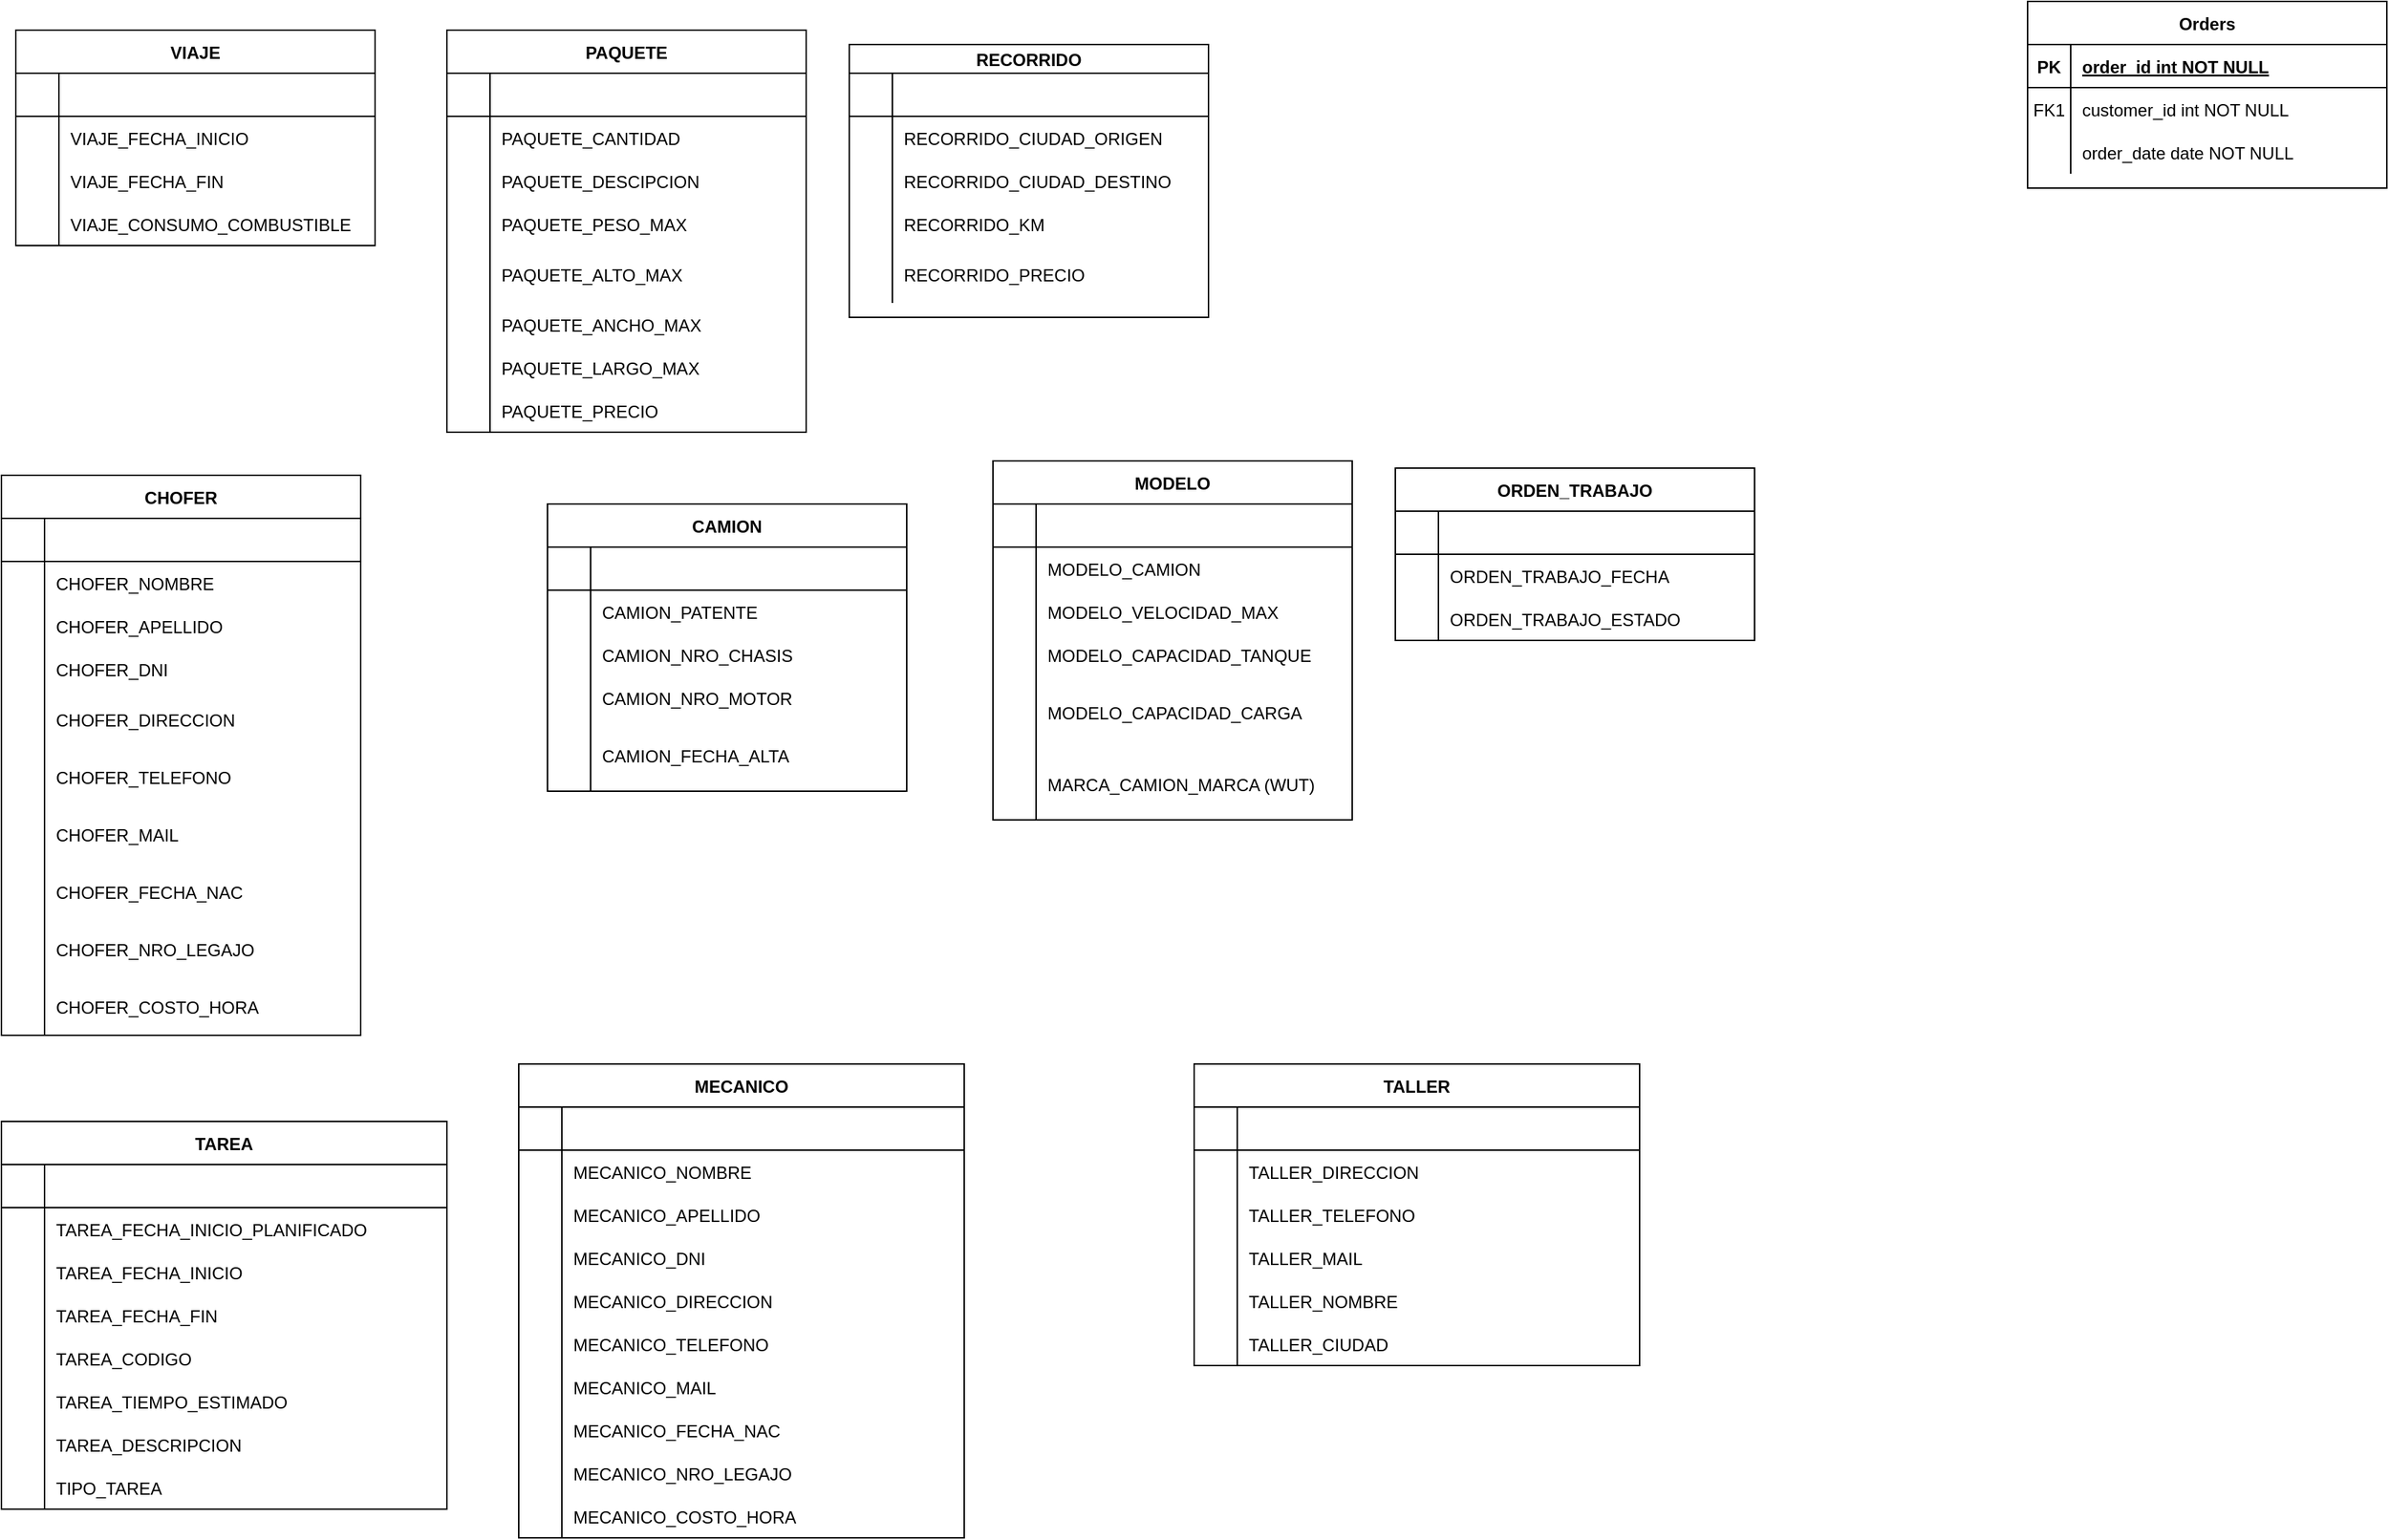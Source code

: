 <mxfile version="15.3.7" type="github" pages="2">
  <diagram id="R2lEEEUBdFMjLlhIrx00" name="Entidades básicas">
    <mxGraphModel dx="1422" dy="752" grid="1" gridSize="10" guides="1" tooltips="1" connect="1" arrows="1" fold="1" page="1" pageScale="1" pageWidth="15000" pageHeight="100000" math="0" shadow="0" extFonts="Permanent Marker^https://fonts.googleapis.com/css?family=Permanent+Marker">
      <root>
        <mxCell id="0" />
        <mxCell id="1" parent="0" />
        <mxCell id="_eQ42IoMCjJthv77Kmsl-1" value="VIAJE" style="shape=table;startSize=30;container=1;collapsible=1;childLayout=tableLayout;fixedRows=1;rowLines=0;fontStyle=1;align=center;resizeLast=1;" parent="1" vertex="1">
          <mxGeometry x="40" y="70" width="250" height="150" as="geometry" />
        </mxCell>
        <mxCell id="_eQ42IoMCjJthv77Kmsl-2" value="" style="shape=partialRectangle;collapsible=0;dropTarget=0;pointerEvents=0;fillColor=none;points=[[0,0.5],[1,0.5]];portConstraint=eastwest;top=0;left=0;right=0;bottom=1;" parent="_eQ42IoMCjJthv77Kmsl-1" vertex="1">
          <mxGeometry y="30" width="250" height="30" as="geometry" />
        </mxCell>
        <mxCell id="_eQ42IoMCjJthv77Kmsl-3" value="" style="shape=partialRectangle;overflow=hidden;connectable=0;fillColor=none;top=0;left=0;bottom=0;right=0;fontStyle=1;" parent="_eQ42IoMCjJthv77Kmsl-2" vertex="1">
          <mxGeometry width="30" height="30" as="geometry" />
        </mxCell>
        <mxCell id="_eQ42IoMCjJthv77Kmsl-4" value="" style="shape=partialRectangle;overflow=hidden;connectable=0;fillColor=none;top=0;left=0;bottom=0;right=0;align=left;spacingLeft=6;fontStyle=5;" parent="_eQ42IoMCjJthv77Kmsl-2" vertex="1">
          <mxGeometry x="30" width="220" height="30" as="geometry" />
        </mxCell>
        <mxCell id="_eQ42IoMCjJthv77Kmsl-5" value="" style="shape=partialRectangle;collapsible=0;dropTarget=0;pointerEvents=0;fillColor=none;points=[[0,0.5],[1,0.5]];portConstraint=eastwest;top=0;left=0;right=0;bottom=0;" parent="_eQ42IoMCjJthv77Kmsl-1" vertex="1">
          <mxGeometry y="60" width="250" height="30" as="geometry" />
        </mxCell>
        <mxCell id="_eQ42IoMCjJthv77Kmsl-6" value="" style="shape=partialRectangle;overflow=hidden;connectable=0;fillColor=none;top=0;left=0;bottom=0;right=0;" parent="_eQ42IoMCjJthv77Kmsl-5" vertex="1">
          <mxGeometry width="30" height="30" as="geometry" />
        </mxCell>
        <mxCell id="_eQ42IoMCjJthv77Kmsl-7" value="VIAJE_FECHA_INICIO" style="shape=partialRectangle;overflow=hidden;connectable=0;fillColor=none;top=0;left=0;bottom=0;right=0;align=left;spacingLeft=6;" parent="_eQ42IoMCjJthv77Kmsl-5" vertex="1">
          <mxGeometry x="30" width="220" height="30" as="geometry" />
        </mxCell>
        <mxCell id="_eQ42IoMCjJthv77Kmsl-17" value="" style="shape=partialRectangle;collapsible=0;dropTarget=0;pointerEvents=0;fillColor=none;points=[[0,0.5],[1,0.5]];portConstraint=eastwest;top=0;left=0;right=0;bottom=0;" parent="_eQ42IoMCjJthv77Kmsl-1" vertex="1">
          <mxGeometry y="90" width="250" height="30" as="geometry" />
        </mxCell>
        <mxCell id="_eQ42IoMCjJthv77Kmsl-18" value="" style="shape=partialRectangle;overflow=hidden;connectable=0;fillColor=none;top=0;left=0;bottom=0;right=0;" parent="_eQ42IoMCjJthv77Kmsl-17" vertex="1">
          <mxGeometry width="30" height="30" as="geometry" />
        </mxCell>
        <mxCell id="_eQ42IoMCjJthv77Kmsl-19" value="VIAJE_FECHA_FIN" style="shape=partialRectangle;overflow=hidden;connectable=0;fillColor=none;top=0;left=0;bottom=0;right=0;align=left;spacingLeft=6;" parent="_eQ42IoMCjJthv77Kmsl-17" vertex="1">
          <mxGeometry x="30" width="220" height="30" as="geometry" />
        </mxCell>
        <mxCell id="_eQ42IoMCjJthv77Kmsl-20" value="" style="shape=partialRectangle;collapsible=0;dropTarget=0;pointerEvents=0;fillColor=none;points=[[0,0.5],[1,0.5]];portConstraint=eastwest;top=0;left=0;right=0;bottom=0;" parent="_eQ42IoMCjJthv77Kmsl-1" vertex="1">
          <mxGeometry y="120" width="250" height="30" as="geometry" />
        </mxCell>
        <mxCell id="_eQ42IoMCjJthv77Kmsl-21" value="" style="shape=partialRectangle;overflow=hidden;connectable=0;fillColor=none;top=0;left=0;bottom=0;right=0;" parent="_eQ42IoMCjJthv77Kmsl-20" vertex="1">
          <mxGeometry width="30" height="30" as="geometry" />
        </mxCell>
        <mxCell id="_eQ42IoMCjJthv77Kmsl-22" value="VIAJE_CONSUMO_COMBUSTIBLE" style="shape=partialRectangle;overflow=hidden;connectable=0;fillColor=none;top=0;left=0;bottom=0;right=0;align=left;spacingLeft=6;" parent="_eQ42IoMCjJthv77Kmsl-20" vertex="1">
          <mxGeometry x="30" width="220" height="30" as="geometry" />
        </mxCell>
        <mxCell id="_eQ42IoMCjJthv77Kmsl-23" value="Orders" style="shape=table;startSize=30;container=1;collapsible=1;childLayout=tableLayout;fixedRows=1;rowLines=0;fontStyle=1;align=center;resizeLast=1;" parent="1" vertex="1">
          <mxGeometry x="1440" y="50" width="250" height="130" as="geometry" />
        </mxCell>
        <mxCell id="_eQ42IoMCjJthv77Kmsl-24" value="" style="shape=partialRectangle;collapsible=0;dropTarget=0;pointerEvents=0;fillColor=none;points=[[0,0.5],[1,0.5]];portConstraint=eastwest;top=0;left=0;right=0;bottom=1;" parent="_eQ42IoMCjJthv77Kmsl-23" vertex="1">
          <mxGeometry y="30" width="250" height="30" as="geometry" />
        </mxCell>
        <mxCell id="_eQ42IoMCjJthv77Kmsl-25" value="PK" style="shape=partialRectangle;overflow=hidden;connectable=0;fillColor=none;top=0;left=0;bottom=0;right=0;fontStyle=1;" parent="_eQ42IoMCjJthv77Kmsl-24" vertex="1">
          <mxGeometry width="30" height="30" as="geometry">
            <mxRectangle width="30" height="30" as="alternateBounds" />
          </mxGeometry>
        </mxCell>
        <mxCell id="_eQ42IoMCjJthv77Kmsl-26" value="order_id int NOT NULL " style="shape=partialRectangle;overflow=hidden;connectable=0;fillColor=none;top=0;left=0;bottom=0;right=0;align=left;spacingLeft=6;fontStyle=5;" parent="_eQ42IoMCjJthv77Kmsl-24" vertex="1">
          <mxGeometry x="30" width="220" height="30" as="geometry">
            <mxRectangle width="220" height="30" as="alternateBounds" />
          </mxGeometry>
        </mxCell>
        <mxCell id="_eQ42IoMCjJthv77Kmsl-27" value="" style="shape=partialRectangle;collapsible=0;dropTarget=0;pointerEvents=0;fillColor=none;points=[[0,0.5],[1,0.5]];portConstraint=eastwest;top=0;left=0;right=0;bottom=0;" parent="_eQ42IoMCjJthv77Kmsl-23" vertex="1">
          <mxGeometry y="60" width="250" height="30" as="geometry" />
        </mxCell>
        <mxCell id="_eQ42IoMCjJthv77Kmsl-28" value="FK1" style="shape=partialRectangle;overflow=hidden;connectable=0;fillColor=none;top=0;left=0;bottom=0;right=0;" parent="_eQ42IoMCjJthv77Kmsl-27" vertex="1">
          <mxGeometry width="30" height="30" as="geometry">
            <mxRectangle width="30" height="30" as="alternateBounds" />
          </mxGeometry>
        </mxCell>
        <mxCell id="_eQ42IoMCjJthv77Kmsl-29" value="customer_id int NOT NULL" style="shape=partialRectangle;overflow=hidden;connectable=0;fillColor=none;top=0;left=0;bottom=0;right=0;align=left;spacingLeft=6;" parent="_eQ42IoMCjJthv77Kmsl-27" vertex="1">
          <mxGeometry x="30" width="220" height="30" as="geometry">
            <mxRectangle width="220" height="30" as="alternateBounds" />
          </mxGeometry>
        </mxCell>
        <mxCell id="_eQ42IoMCjJthv77Kmsl-30" value="" style="shape=partialRectangle;collapsible=0;dropTarget=0;pointerEvents=0;fillColor=none;points=[[0,0.5],[1,0.5]];portConstraint=eastwest;top=0;left=0;right=0;bottom=0;" parent="_eQ42IoMCjJthv77Kmsl-23" vertex="1">
          <mxGeometry y="90" width="250" height="30" as="geometry" />
        </mxCell>
        <mxCell id="_eQ42IoMCjJthv77Kmsl-31" value="" style="shape=partialRectangle;overflow=hidden;connectable=0;fillColor=none;top=0;left=0;bottom=0;right=0;" parent="_eQ42IoMCjJthv77Kmsl-30" vertex="1">
          <mxGeometry width="30" height="30" as="geometry">
            <mxRectangle width="30" height="30" as="alternateBounds" />
          </mxGeometry>
        </mxCell>
        <mxCell id="_eQ42IoMCjJthv77Kmsl-32" value="order_date date NOT NULL" style="shape=partialRectangle;overflow=hidden;connectable=0;fillColor=none;top=0;left=0;bottom=0;right=0;align=left;spacingLeft=6;" parent="_eQ42IoMCjJthv77Kmsl-30" vertex="1">
          <mxGeometry x="30" width="220" height="30" as="geometry">
            <mxRectangle width="220" height="30" as="alternateBounds" />
          </mxGeometry>
        </mxCell>
        <mxCell id="_eQ42IoMCjJthv77Kmsl-33" value="PAQUETE" style="shape=table;startSize=30;container=1;collapsible=1;childLayout=tableLayout;fixedRows=1;rowLines=0;fontStyle=1;align=center;resizeLast=1;" parent="1" vertex="1">
          <mxGeometry x="340" y="70" width="250" height="280" as="geometry" />
        </mxCell>
        <mxCell id="_eQ42IoMCjJthv77Kmsl-34" value="" style="shape=partialRectangle;collapsible=0;dropTarget=0;pointerEvents=0;fillColor=none;points=[[0,0.5],[1,0.5]];portConstraint=eastwest;top=0;left=0;right=0;bottom=1;" parent="_eQ42IoMCjJthv77Kmsl-33" vertex="1">
          <mxGeometry y="30" width="250" height="30" as="geometry" />
        </mxCell>
        <mxCell id="_eQ42IoMCjJthv77Kmsl-35" value="" style="shape=partialRectangle;overflow=hidden;connectable=0;fillColor=none;top=0;left=0;bottom=0;right=0;fontStyle=1;" parent="_eQ42IoMCjJthv77Kmsl-34" vertex="1">
          <mxGeometry width="30" height="30" as="geometry" />
        </mxCell>
        <mxCell id="_eQ42IoMCjJthv77Kmsl-36" value="" style="shape=partialRectangle;overflow=hidden;connectable=0;fillColor=none;top=0;left=0;bottom=0;right=0;align=left;spacingLeft=6;fontStyle=5;" parent="_eQ42IoMCjJthv77Kmsl-34" vertex="1">
          <mxGeometry x="30" width="220" height="30" as="geometry" />
        </mxCell>
        <mxCell id="_eQ42IoMCjJthv77Kmsl-37" value="" style="shape=partialRectangle;collapsible=0;dropTarget=0;pointerEvents=0;fillColor=none;points=[[0,0.5],[1,0.5]];portConstraint=eastwest;top=0;left=0;right=0;bottom=0;" parent="_eQ42IoMCjJthv77Kmsl-33" vertex="1">
          <mxGeometry y="60" width="250" height="30" as="geometry" />
        </mxCell>
        <mxCell id="_eQ42IoMCjJthv77Kmsl-38" value="" style="shape=partialRectangle;overflow=hidden;connectable=0;fillColor=none;top=0;left=0;bottom=0;right=0;" parent="_eQ42IoMCjJthv77Kmsl-37" vertex="1">
          <mxGeometry width="30" height="30" as="geometry" />
        </mxCell>
        <mxCell id="_eQ42IoMCjJthv77Kmsl-39" value="PAQUETE_CANTIDAD" style="shape=partialRectangle;overflow=hidden;connectable=0;fillColor=none;top=0;left=0;bottom=0;right=0;align=left;spacingLeft=6;" parent="_eQ42IoMCjJthv77Kmsl-37" vertex="1">
          <mxGeometry x="30" width="220" height="30" as="geometry" />
        </mxCell>
        <mxCell id="_eQ42IoMCjJthv77Kmsl-40" value="" style="shape=partialRectangle;collapsible=0;dropTarget=0;pointerEvents=0;fillColor=none;points=[[0,0.5],[1,0.5]];portConstraint=eastwest;top=0;left=0;right=0;bottom=0;" parent="_eQ42IoMCjJthv77Kmsl-33" vertex="1">
          <mxGeometry y="90" width="250" height="30" as="geometry" />
        </mxCell>
        <mxCell id="_eQ42IoMCjJthv77Kmsl-41" value="" style="shape=partialRectangle;overflow=hidden;connectable=0;fillColor=none;top=0;left=0;bottom=0;right=0;" parent="_eQ42IoMCjJthv77Kmsl-40" vertex="1">
          <mxGeometry width="30" height="30" as="geometry" />
        </mxCell>
        <mxCell id="_eQ42IoMCjJthv77Kmsl-42" value="PAQUETE_DESCIPCION" style="shape=partialRectangle;overflow=hidden;connectable=0;fillColor=none;top=0;left=0;bottom=0;right=0;align=left;spacingLeft=6;" parent="_eQ42IoMCjJthv77Kmsl-40" vertex="1">
          <mxGeometry x="30" width="220" height="30" as="geometry" />
        </mxCell>
        <mxCell id="_eQ42IoMCjJthv77Kmsl-43" value="" style="shape=partialRectangle;collapsible=0;dropTarget=0;pointerEvents=0;fillColor=none;points=[[0,0.5],[1,0.5]];portConstraint=eastwest;top=0;left=0;right=0;bottom=0;" parent="_eQ42IoMCjJthv77Kmsl-33" vertex="1">
          <mxGeometry y="120" width="250" height="30" as="geometry" />
        </mxCell>
        <mxCell id="_eQ42IoMCjJthv77Kmsl-44" value="" style="shape=partialRectangle;overflow=hidden;connectable=0;fillColor=none;top=0;left=0;bottom=0;right=0;" parent="_eQ42IoMCjJthv77Kmsl-43" vertex="1">
          <mxGeometry width="30" height="30" as="geometry" />
        </mxCell>
        <mxCell id="_eQ42IoMCjJthv77Kmsl-45" value="PAQUETE_PESO_MAX" style="shape=partialRectangle;overflow=hidden;connectable=0;fillColor=none;top=0;left=0;bottom=0;right=0;align=left;spacingLeft=6;" parent="_eQ42IoMCjJthv77Kmsl-43" vertex="1">
          <mxGeometry x="30" width="220" height="30" as="geometry" />
        </mxCell>
        <mxCell id="_eQ42IoMCjJthv77Kmsl-46" value="" style="shape=partialRectangle;collapsible=0;dropTarget=0;pointerEvents=0;fillColor=none;points=[[0,0.5],[1,0.5]];portConstraint=eastwest;top=0;left=0;right=0;bottom=0;" parent="_eQ42IoMCjJthv77Kmsl-33" vertex="1">
          <mxGeometry y="150" width="250" height="40" as="geometry" />
        </mxCell>
        <mxCell id="_eQ42IoMCjJthv77Kmsl-47" value="" style="shape=partialRectangle;overflow=hidden;connectable=0;fillColor=none;top=0;left=0;bottom=0;right=0;" parent="_eQ42IoMCjJthv77Kmsl-46" vertex="1">
          <mxGeometry width="30" height="40" as="geometry" />
        </mxCell>
        <mxCell id="_eQ42IoMCjJthv77Kmsl-48" value="PAQUETE_ALTO_MAX" style="shape=partialRectangle;overflow=hidden;connectable=0;fillColor=none;top=0;left=0;bottom=0;right=0;align=left;spacingLeft=6;" parent="_eQ42IoMCjJthv77Kmsl-46" vertex="1">
          <mxGeometry x="30" width="220" height="40" as="geometry" />
        </mxCell>
        <mxCell id="_eQ42IoMCjJthv77Kmsl-49" value="" style="shape=partialRectangle;collapsible=0;dropTarget=0;pointerEvents=0;fillColor=none;points=[[0,0.5],[1,0.5]];portConstraint=eastwest;top=0;left=0;right=0;bottom=0;" parent="_eQ42IoMCjJthv77Kmsl-33" vertex="1">
          <mxGeometry y="190" width="250" height="30" as="geometry" />
        </mxCell>
        <mxCell id="_eQ42IoMCjJthv77Kmsl-50" value="" style="shape=partialRectangle;overflow=hidden;connectable=0;fillColor=none;top=0;left=0;bottom=0;right=0;" parent="_eQ42IoMCjJthv77Kmsl-49" vertex="1">
          <mxGeometry width="30" height="30" as="geometry" />
        </mxCell>
        <mxCell id="_eQ42IoMCjJthv77Kmsl-51" value="PAQUETE_ANCHO_MAX" style="shape=partialRectangle;overflow=hidden;connectable=0;fillColor=none;top=0;left=0;bottom=0;right=0;align=left;spacingLeft=6;" parent="_eQ42IoMCjJthv77Kmsl-49" vertex="1">
          <mxGeometry x="30" width="220" height="30" as="geometry" />
        </mxCell>
        <mxCell id="_eQ42IoMCjJthv77Kmsl-52" value="" style="shape=partialRectangle;collapsible=0;dropTarget=0;pointerEvents=0;fillColor=none;points=[[0,0.5],[1,0.5]];portConstraint=eastwest;top=0;left=0;right=0;bottom=0;" parent="_eQ42IoMCjJthv77Kmsl-33" vertex="1">
          <mxGeometry y="220" width="250" height="30" as="geometry" />
        </mxCell>
        <mxCell id="_eQ42IoMCjJthv77Kmsl-53" value="" style="shape=partialRectangle;overflow=hidden;connectable=0;fillColor=none;top=0;left=0;bottom=0;right=0;" parent="_eQ42IoMCjJthv77Kmsl-52" vertex="1">
          <mxGeometry width="30" height="30" as="geometry" />
        </mxCell>
        <mxCell id="_eQ42IoMCjJthv77Kmsl-54" value="PAQUETE_LARGO_MAX" style="shape=partialRectangle;overflow=hidden;connectable=0;fillColor=none;top=0;left=0;bottom=0;right=0;align=left;spacingLeft=6;" parent="_eQ42IoMCjJthv77Kmsl-52" vertex="1">
          <mxGeometry x="30" width="220" height="30" as="geometry" />
        </mxCell>
        <mxCell id="_eQ42IoMCjJthv77Kmsl-55" value="" style="shape=partialRectangle;collapsible=0;dropTarget=0;pointerEvents=0;fillColor=none;points=[[0,0.5],[1,0.5]];portConstraint=eastwest;top=0;left=0;right=0;bottom=0;" parent="_eQ42IoMCjJthv77Kmsl-33" vertex="1">
          <mxGeometry y="250" width="250" height="30" as="geometry" />
        </mxCell>
        <mxCell id="_eQ42IoMCjJthv77Kmsl-56" value="" style="shape=partialRectangle;overflow=hidden;connectable=0;fillColor=none;top=0;left=0;bottom=0;right=0;" parent="_eQ42IoMCjJthv77Kmsl-55" vertex="1">
          <mxGeometry width="30" height="30" as="geometry" />
        </mxCell>
        <mxCell id="_eQ42IoMCjJthv77Kmsl-57" value="PAQUETE_PRECIO" style="shape=partialRectangle;overflow=hidden;connectable=0;fillColor=none;top=0;left=0;bottom=0;right=0;align=left;spacingLeft=6;" parent="_eQ42IoMCjJthv77Kmsl-55" vertex="1">
          <mxGeometry x="30" width="220" height="30" as="geometry" />
        </mxCell>
        <mxCell id="_eQ42IoMCjJthv77Kmsl-58" value="CHOFER" style="shape=table;startSize=30;container=1;collapsible=1;childLayout=tableLayout;fixedRows=1;rowLines=0;fontStyle=1;align=center;resizeLast=1;" parent="1" vertex="1">
          <mxGeometry x="30" y="380" width="250" height="390" as="geometry" />
        </mxCell>
        <mxCell id="_eQ42IoMCjJthv77Kmsl-59" value="" style="shape=partialRectangle;collapsible=0;dropTarget=0;pointerEvents=0;fillColor=none;points=[[0,0.5],[1,0.5]];portConstraint=eastwest;top=0;left=0;right=0;bottom=1;" parent="_eQ42IoMCjJthv77Kmsl-58" vertex="1">
          <mxGeometry y="30" width="250" height="30" as="geometry" />
        </mxCell>
        <mxCell id="_eQ42IoMCjJthv77Kmsl-60" value="" style="shape=partialRectangle;overflow=hidden;connectable=0;fillColor=none;top=0;left=0;bottom=0;right=0;fontStyle=1;" parent="_eQ42IoMCjJthv77Kmsl-59" vertex="1">
          <mxGeometry width="30" height="30" as="geometry" />
        </mxCell>
        <mxCell id="_eQ42IoMCjJthv77Kmsl-61" value="" style="shape=partialRectangle;overflow=hidden;connectable=0;fillColor=none;top=0;left=0;bottom=0;right=0;align=left;spacingLeft=6;fontStyle=5;" parent="_eQ42IoMCjJthv77Kmsl-59" vertex="1">
          <mxGeometry x="30" width="220" height="30" as="geometry" />
        </mxCell>
        <mxCell id="_eQ42IoMCjJthv77Kmsl-62" value="" style="shape=partialRectangle;collapsible=0;dropTarget=0;pointerEvents=0;fillColor=none;points=[[0,0.5],[1,0.5]];portConstraint=eastwest;top=0;left=0;right=0;bottom=0;" parent="_eQ42IoMCjJthv77Kmsl-58" vertex="1">
          <mxGeometry y="60" width="250" height="30" as="geometry" />
        </mxCell>
        <mxCell id="_eQ42IoMCjJthv77Kmsl-63" value="" style="shape=partialRectangle;overflow=hidden;connectable=0;fillColor=none;top=0;left=0;bottom=0;right=0;" parent="_eQ42IoMCjJthv77Kmsl-62" vertex="1">
          <mxGeometry width="30" height="30" as="geometry" />
        </mxCell>
        <mxCell id="_eQ42IoMCjJthv77Kmsl-64" value="CHOFER_NOMBRE" style="shape=partialRectangle;overflow=hidden;connectable=0;fillColor=none;top=0;left=0;bottom=0;right=0;align=left;spacingLeft=6;" parent="_eQ42IoMCjJthv77Kmsl-62" vertex="1">
          <mxGeometry x="30" width="220" height="30" as="geometry" />
        </mxCell>
        <mxCell id="_eQ42IoMCjJthv77Kmsl-65" value="" style="shape=partialRectangle;collapsible=0;dropTarget=0;pointerEvents=0;fillColor=none;points=[[0,0.5],[1,0.5]];portConstraint=eastwest;top=0;left=0;right=0;bottom=0;" parent="_eQ42IoMCjJthv77Kmsl-58" vertex="1">
          <mxGeometry y="90" width="250" height="30" as="geometry" />
        </mxCell>
        <mxCell id="_eQ42IoMCjJthv77Kmsl-66" value="" style="shape=partialRectangle;overflow=hidden;connectable=0;fillColor=none;top=0;left=0;bottom=0;right=0;" parent="_eQ42IoMCjJthv77Kmsl-65" vertex="1">
          <mxGeometry width="30" height="30" as="geometry" />
        </mxCell>
        <mxCell id="_eQ42IoMCjJthv77Kmsl-67" value="CHOFER_APELLIDO" style="shape=partialRectangle;overflow=hidden;connectable=0;fillColor=none;top=0;left=0;bottom=0;right=0;align=left;spacingLeft=6;" parent="_eQ42IoMCjJthv77Kmsl-65" vertex="1">
          <mxGeometry x="30" width="220" height="30" as="geometry" />
        </mxCell>
        <mxCell id="_eQ42IoMCjJthv77Kmsl-68" value="" style="shape=partialRectangle;collapsible=0;dropTarget=0;pointerEvents=0;fillColor=none;points=[[0,0.5],[1,0.5]];portConstraint=eastwest;top=0;left=0;right=0;bottom=0;" parent="_eQ42IoMCjJthv77Kmsl-58" vertex="1">
          <mxGeometry y="120" width="250" height="30" as="geometry" />
        </mxCell>
        <mxCell id="_eQ42IoMCjJthv77Kmsl-69" value="" style="shape=partialRectangle;overflow=hidden;connectable=0;fillColor=none;top=0;left=0;bottom=0;right=0;" parent="_eQ42IoMCjJthv77Kmsl-68" vertex="1">
          <mxGeometry width="30" height="30" as="geometry" />
        </mxCell>
        <mxCell id="_eQ42IoMCjJthv77Kmsl-70" value="CHOFER_DNI" style="shape=partialRectangle;overflow=hidden;connectable=0;fillColor=none;top=0;left=0;bottom=0;right=0;align=left;spacingLeft=6;" parent="_eQ42IoMCjJthv77Kmsl-68" vertex="1">
          <mxGeometry x="30" width="220" height="30" as="geometry" />
        </mxCell>
        <mxCell id="_eQ42IoMCjJthv77Kmsl-71" value="" style="shape=partialRectangle;collapsible=0;dropTarget=0;pointerEvents=0;fillColor=none;points=[[0,0.5],[1,0.5]];portConstraint=eastwest;top=0;left=0;right=0;bottom=0;" parent="_eQ42IoMCjJthv77Kmsl-58" vertex="1">
          <mxGeometry y="150" width="250" height="40" as="geometry" />
        </mxCell>
        <mxCell id="_eQ42IoMCjJthv77Kmsl-72" value="" style="shape=partialRectangle;overflow=hidden;connectable=0;fillColor=none;top=0;left=0;bottom=0;right=0;" parent="_eQ42IoMCjJthv77Kmsl-71" vertex="1">
          <mxGeometry width="30" height="40" as="geometry" />
        </mxCell>
        <mxCell id="_eQ42IoMCjJthv77Kmsl-73" value="CHOFER_DIRECCION" style="shape=partialRectangle;overflow=hidden;connectable=0;fillColor=none;top=0;left=0;bottom=0;right=0;align=left;spacingLeft=6;" parent="_eQ42IoMCjJthv77Kmsl-71" vertex="1">
          <mxGeometry x="30" width="220" height="40" as="geometry" />
        </mxCell>
        <mxCell id="_eQ42IoMCjJthv77Kmsl-99" value="" style="shape=partialRectangle;collapsible=0;dropTarget=0;pointerEvents=0;fillColor=none;points=[[0,0.5],[1,0.5]];portConstraint=eastwest;top=0;left=0;right=0;bottom=0;" parent="_eQ42IoMCjJthv77Kmsl-58" vertex="1">
          <mxGeometry y="190" width="250" height="40" as="geometry" />
        </mxCell>
        <mxCell id="_eQ42IoMCjJthv77Kmsl-100" value="" style="shape=partialRectangle;overflow=hidden;connectable=0;fillColor=none;top=0;left=0;bottom=0;right=0;" parent="_eQ42IoMCjJthv77Kmsl-99" vertex="1">
          <mxGeometry width="30" height="40" as="geometry" />
        </mxCell>
        <mxCell id="_eQ42IoMCjJthv77Kmsl-101" value="CHOFER_TELEFONO" style="shape=partialRectangle;overflow=hidden;connectable=0;fillColor=none;top=0;left=0;bottom=0;right=0;align=left;spacingLeft=6;" parent="_eQ42IoMCjJthv77Kmsl-99" vertex="1">
          <mxGeometry x="30" width="220" height="40" as="geometry" />
        </mxCell>
        <mxCell id="_eQ42IoMCjJthv77Kmsl-102" value="" style="shape=partialRectangle;collapsible=0;dropTarget=0;pointerEvents=0;fillColor=none;points=[[0,0.5],[1,0.5]];portConstraint=eastwest;top=0;left=0;right=0;bottom=0;" parent="_eQ42IoMCjJthv77Kmsl-58" vertex="1">
          <mxGeometry y="230" width="250" height="40" as="geometry" />
        </mxCell>
        <mxCell id="_eQ42IoMCjJthv77Kmsl-103" value="" style="shape=partialRectangle;overflow=hidden;connectable=0;fillColor=none;top=0;left=0;bottom=0;right=0;" parent="_eQ42IoMCjJthv77Kmsl-102" vertex="1">
          <mxGeometry width="30" height="40" as="geometry" />
        </mxCell>
        <mxCell id="_eQ42IoMCjJthv77Kmsl-104" value="CHOFER_MAIL" style="shape=partialRectangle;overflow=hidden;connectable=0;fillColor=none;top=0;left=0;bottom=0;right=0;align=left;spacingLeft=6;" parent="_eQ42IoMCjJthv77Kmsl-102" vertex="1">
          <mxGeometry x="30" width="220" height="40" as="geometry" />
        </mxCell>
        <mxCell id="_eQ42IoMCjJthv77Kmsl-105" value="" style="shape=partialRectangle;collapsible=0;dropTarget=0;pointerEvents=0;fillColor=none;points=[[0,0.5],[1,0.5]];portConstraint=eastwest;top=0;left=0;right=0;bottom=0;" parent="_eQ42IoMCjJthv77Kmsl-58" vertex="1">
          <mxGeometry y="270" width="250" height="40" as="geometry" />
        </mxCell>
        <mxCell id="_eQ42IoMCjJthv77Kmsl-106" value="" style="shape=partialRectangle;overflow=hidden;connectable=0;fillColor=none;top=0;left=0;bottom=0;right=0;" parent="_eQ42IoMCjJthv77Kmsl-105" vertex="1">
          <mxGeometry width="30" height="40" as="geometry" />
        </mxCell>
        <mxCell id="_eQ42IoMCjJthv77Kmsl-107" value="CHOFER_FECHA_NAC" style="shape=partialRectangle;overflow=hidden;connectable=0;fillColor=none;top=0;left=0;bottom=0;right=0;align=left;spacingLeft=6;" parent="_eQ42IoMCjJthv77Kmsl-105" vertex="1">
          <mxGeometry x="30" width="220" height="40" as="geometry" />
        </mxCell>
        <mxCell id="_eQ42IoMCjJthv77Kmsl-108" value="" style="shape=partialRectangle;collapsible=0;dropTarget=0;pointerEvents=0;fillColor=none;points=[[0,0.5],[1,0.5]];portConstraint=eastwest;top=0;left=0;right=0;bottom=0;" parent="_eQ42IoMCjJthv77Kmsl-58" vertex="1">
          <mxGeometry y="310" width="250" height="40" as="geometry" />
        </mxCell>
        <mxCell id="_eQ42IoMCjJthv77Kmsl-109" value="" style="shape=partialRectangle;overflow=hidden;connectable=0;fillColor=none;top=0;left=0;bottom=0;right=0;" parent="_eQ42IoMCjJthv77Kmsl-108" vertex="1">
          <mxGeometry width="30" height="40" as="geometry" />
        </mxCell>
        <mxCell id="_eQ42IoMCjJthv77Kmsl-110" value="CHOFER_NRO_LEGAJO" style="shape=partialRectangle;overflow=hidden;connectable=0;fillColor=none;top=0;left=0;bottom=0;right=0;align=left;spacingLeft=6;" parent="_eQ42IoMCjJthv77Kmsl-108" vertex="1">
          <mxGeometry x="30" width="220" height="40" as="geometry" />
        </mxCell>
        <mxCell id="_eQ42IoMCjJthv77Kmsl-111" value="" style="shape=partialRectangle;collapsible=0;dropTarget=0;pointerEvents=0;fillColor=none;points=[[0,0.5],[1,0.5]];portConstraint=eastwest;top=0;left=0;right=0;bottom=0;" parent="_eQ42IoMCjJthv77Kmsl-58" vertex="1">
          <mxGeometry y="350" width="250" height="40" as="geometry" />
        </mxCell>
        <mxCell id="_eQ42IoMCjJthv77Kmsl-112" value="" style="shape=partialRectangle;overflow=hidden;connectable=0;fillColor=none;top=0;left=0;bottom=0;right=0;" parent="_eQ42IoMCjJthv77Kmsl-111" vertex="1">
          <mxGeometry width="30" height="40" as="geometry" />
        </mxCell>
        <mxCell id="_eQ42IoMCjJthv77Kmsl-113" value="CHOFER_COSTO_HORA" style="shape=partialRectangle;overflow=hidden;connectable=0;fillColor=none;top=0;left=0;bottom=0;right=0;align=left;spacingLeft=6;" parent="_eQ42IoMCjJthv77Kmsl-111" vertex="1">
          <mxGeometry x="30" width="220" height="40" as="geometry" />
        </mxCell>
        <mxCell id="_eQ42IoMCjJthv77Kmsl-83" value="RECORRIDO" style="shape=table;startSize=20;container=1;collapsible=1;childLayout=tableLayout;fixedRows=1;rowLines=0;fontStyle=1;align=center;resizeLast=1;" parent="1" vertex="1">
          <mxGeometry x="620" y="80" width="250" height="190" as="geometry" />
        </mxCell>
        <mxCell id="_eQ42IoMCjJthv77Kmsl-84" value="" style="shape=partialRectangle;collapsible=0;dropTarget=0;pointerEvents=0;fillColor=none;points=[[0,0.5],[1,0.5]];portConstraint=eastwest;top=0;left=0;right=0;bottom=1;" parent="_eQ42IoMCjJthv77Kmsl-83" vertex="1">
          <mxGeometry y="20" width="250" height="30" as="geometry" />
        </mxCell>
        <mxCell id="_eQ42IoMCjJthv77Kmsl-85" value="" style="shape=partialRectangle;overflow=hidden;connectable=0;fillColor=none;top=0;left=0;bottom=0;right=0;fontStyle=1;" parent="_eQ42IoMCjJthv77Kmsl-84" vertex="1">
          <mxGeometry width="30" height="30" as="geometry" />
        </mxCell>
        <mxCell id="_eQ42IoMCjJthv77Kmsl-86" value="" style="shape=partialRectangle;overflow=hidden;connectable=0;fillColor=none;top=0;left=0;bottom=0;right=0;align=left;spacingLeft=6;fontStyle=5;" parent="_eQ42IoMCjJthv77Kmsl-84" vertex="1">
          <mxGeometry x="30" width="220" height="30" as="geometry" />
        </mxCell>
        <mxCell id="_eQ42IoMCjJthv77Kmsl-87" value="" style="shape=partialRectangle;collapsible=0;dropTarget=0;pointerEvents=0;fillColor=none;points=[[0,0.5],[1,0.5]];portConstraint=eastwest;top=0;left=0;right=0;bottom=0;" parent="_eQ42IoMCjJthv77Kmsl-83" vertex="1">
          <mxGeometry y="50" width="250" height="30" as="geometry" />
        </mxCell>
        <mxCell id="_eQ42IoMCjJthv77Kmsl-88" value="" style="shape=partialRectangle;overflow=hidden;connectable=0;fillColor=none;top=0;left=0;bottom=0;right=0;" parent="_eQ42IoMCjJthv77Kmsl-87" vertex="1">
          <mxGeometry width="30" height="30" as="geometry" />
        </mxCell>
        <mxCell id="_eQ42IoMCjJthv77Kmsl-89" value="RECORRIDO_CIUDAD_ORIGEN" style="shape=partialRectangle;overflow=hidden;connectable=0;fillColor=none;top=0;left=0;bottom=0;right=0;align=left;spacingLeft=6;" parent="_eQ42IoMCjJthv77Kmsl-87" vertex="1">
          <mxGeometry x="30" width="220" height="30" as="geometry" />
        </mxCell>
        <mxCell id="_eQ42IoMCjJthv77Kmsl-90" value="" style="shape=partialRectangle;collapsible=0;dropTarget=0;pointerEvents=0;fillColor=none;points=[[0,0.5],[1,0.5]];portConstraint=eastwest;top=0;left=0;right=0;bottom=0;" parent="_eQ42IoMCjJthv77Kmsl-83" vertex="1">
          <mxGeometry y="80" width="250" height="30" as="geometry" />
        </mxCell>
        <mxCell id="_eQ42IoMCjJthv77Kmsl-91" value="" style="shape=partialRectangle;overflow=hidden;connectable=0;fillColor=none;top=0;left=0;bottom=0;right=0;" parent="_eQ42IoMCjJthv77Kmsl-90" vertex="1">
          <mxGeometry width="30" height="30" as="geometry" />
        </mxCell>
        <mxCell id="_eQ42IoMCjJthv77Kmsl-92" value="RECORRIDO_CIUDAD_DESTINO" style="shape=partialRectangle;overflow=hidden;connectable=0;fillColor=none;top=0;left=0;bottom=0;right=0;align=left;spacingLeft=6;" parent="_eQ42IoMCjJthv77Kmsl-90" vertex="1">
          <mxGeometry x="30" width="220" height="30" as="geometry" />
        </mxCell>
        <mxCell id="_eQ42IoMCjJthv77Kmsl-93" value="" style="shape=partialRectangle;collapsible=0;dropTarget=0;pointerEvents=0;fillColor=none;points=[[0,0.5],[1,0.5]];portConstraint=eastwest;top=0;left=0;right=0;bottom=0;" parent="_eQ42IoMCjJthv77Kmsl-83" vertex="1">
          <mxGeometry y="110" width="250" height="30" as="geometry" />
        </mxCell>
        <mxCell id="_eQ42IoMCjJthv77Kmsl-94" value="" style="shape=partialRectangle;overflow=hidden;connectable=0;fillColor=none;top=0;left=0;bottom=0;right=0;" parent="_eQ42IoMCjJthv77Kmsl-93" vertex="1">
          <mxGeometry width="30" height="30" as="geometry" />
        </mxCell>
        <mxCell id="_eQ42IoMCjJthv77Kmsl-95" value="RECORRIDO_KM" style="shape=partialRectangle;overflow=hidden;connectable=0;fillColor=none;top=0;left=0;bottom=0;right=0;align=left;spacingLeft=6;" parent="_eQ42IoMCjJthv77Kmsl-93" vertex="1">
          <mxGeometry x="30" width="220" height="30" as="geometry" />
        </mxCell>
        <mxCell id="_eQ42IoMCjJthv77Kmsl-96" value="" style="shape=partialRectangle;collapsible=0;dropTarget=0;pointerEvents=0;fillColor=none;points=[[0,0.5],[1,0.5]];portConstraint=eastwest;top=0;left=0;right=0;bottom=0;" parent="_eQ42IoMCjJthv77Kmsl-83" vertex="1">
          <mxGeometry y="140" width="250" height="40" as="geometry" />
        </mxCell>
        <mxCell id="_eQ42IoMCjJthv77Kmsl-97" value="" style="shape=partialRectangle;overflow=hidden;connectable=0;fillColor=none;top=0;left=0;bottom=0;right=0;" parent="_eQ42IoMCjJthv77Kmsl-96" vertex="1">
          <mxGeometry width="30" height="40" as="geometry" />
        </mxCell>
        <mxCell id="_eQ42IoMCjJthv77Kmsl-98" value="RECORRIDO_PRECIO" style="shape=partialRectangle;overflow=hidden;connectable=0;fillColor=none;top=0;left=0;bottom=0;right=0;align=left;spacingLeft=6;" parent="_eQ42IoMCjJthv77Kmsl-96" vertex="1">
          <mxGeometry x="30" width="220" height="40" as="geometry" />
        </mxCell>
        <mxCell id="_eQ42IoMCjJthv77Kmsl-114" value="CAMION" style="shape=table;startSize=30;container=1;collapsible=1;childLayout=tableLayout;fixedRows=1;rowLines=0;fontStyle=1;align=center;resizeLast=1;" parent="1" vertex="1">
          <mxGeometry x="410" y="400" width="250" height="200" as="geometry" />
        </mxCell>
        <mxCell id="_eQ42IoMCjJthv77Kmsl-115" value="" style="shape=partialRectangle;collapsible=0;dropTarget=0;pointerEvents=0;fillColor=none;points=[[0,0.5],[1,0.5]];portConstraint=eastwest;top=0;left=0;right=0;bottom=1;" parent="_eQ42IoMCjJthv77Kmsl-114" vertex="1">
          <mxGeometry y="30" width="250" height="30" as="geometry" />
        </mxCell>
        <mxCell id="_eQ42IoMCjJthv77Kmsl-116" value="" style="shape=partialRectangle;overflow=hidden;connectable=0;fillColor=none;top=0;left=0;bottom=0;right=0;fontStyle=1;" parent="_eQ42IoMCjJthv77Kmsl-115" vertex="1">
          <mxGeometry width="30" height="30" as="geometry" />
        </mxCell>
        <mxCell id="_eQ42IoMCjJthv77Kmsl-117" value="" style="shape=partialRectangle;overflow=hidden;connectable=0;fillColor=none;top=0;left=0;bottom=0;right=0;align=left;spacingLeft=6;fontStyle=5;" parent="_eQ42IoMCjJthv77Kmsl-115" vertex="1">
          <mxGeometry x="30" width="220" height="30" as="geometry" />
        </mxCell>
        <mxCell id="_eQ42IoMCjJthv77Kmsl-118" value="" style="shape=partialRectangle;collapsible=0;dropTarget=0;pointerEvents=0;fillColor=none;points=[[0,0.5],[1,0.5]];portConstraint=eastwest;top=0;left=0;right=0;bottom=0;" parent="_eQ42IoMCjJthv77Kmsl-114" vertex="1">
          <mxGeometry y="60" width="250" height="30" as="geometry" />
        </mxCell>
        <mxCell id="_eQ42IoMCjJthv77Kmsl-119" value="" style="shape=partialRectangle;overflow=hidden;connectable=0;fillColor=none;top=0;left=0;bottom=0;right=0;" parent="_eQ42IoMCjJthv77Kmsl-118" vertex="1">
          <mxGeometry width="30" height="30" as="geometry" />
        </mxCell>
        <mxCell id="_eQ42IoMCjJthv77Kmsl-120" value="CAMION_PATENTE" style="shape=partialRectangle;overflow=hidden;connectable=0;fillColor=none;top=0;left=0;bottom=0;right=0;align=left;spacingLeft=6;" parent="_eQ42IoMCjJthv77Kmsl-118" vertex="1">
          <mxGeometry x="30" width="220" height="30" as="geometry" />
        </mxCell>
        <mxCell id="_eQ42IoMCjJthv77Kmsl-121" value="" style="shape=partialRectangle;collapsible=0;dropTarget=0;pointerEvents=0;fillColor=none;points=[[0,0.5],[1,0.5]];portConstraint=eastwest;top=0;left=0;right=0;bottom=0;" parent="_eQ42IoMCjJthv77Kmsl-114" vertex="1">
          <mxGeometry y="90" width="250" height="30" as="geometry" />
        </mxCell>
        <mxCell id="_eQ42IoMCjJthv77Kmsl-122" value="" style="shape=partialRectangle;overflow=hidden;connectable=0;fillColor=none;top=0;left=0;bottom=0;right=0;" parent="_eQ42IoMCjJthv77Kmsl-121" vertex="1">
          <mxGeometry width="30" height="30" as="geometry" />
        </mxCell>
        <mxCell id="_eQ42IoMCjJthv77Kmsl-123" value="CAMION_NRO_CHASIS" style="shape=partialRectangle;overflow=hidden;connectable=0;fillColor=none;top=0;left=0;bottom=0;right=0;align=left;spacingLeft=6;" parent="_eQ42IoMCjJthv77Kmsl-121" vertex="1">
          <mxGeometry x="30" width="220" height="30" as="geometry" />
        </mxCell>
        <mxCell id="_eQ42IoMCjJthv77Kmsl-124" value="" style="shape=partialRectangle;collapsible=0;dropTarget=0;pointerEvents=0;fillColor=none;points=[[0,0.5],[1,0.5]];portConstraint=eastwest;top=0;left=0;right=0;bottom=0;" parent="_eQ42IoMCjJthv77Kmsl-114" vertex="1">
          <mxGeometry y="120" width="250" height="30" as="geometry" />
        </mxCell>
        <mxCell id="_eQ42IoMCjJthv77Kmsl-125" value="" style="shape=partialRectangle;overflow=hidden;connectable=0;fillColor=none;top=0;left=0;bottom=0;right=0;" parent="_eQ42IoMCjJthv77Kmsl-124" vertex="1">
          <mxGeometry width="30" height="30" as="geometry" />
        </mxCell>
        <mxCell id="_eQ42IoMCjJthv77Kmsl-126" value="CAMION_NRO_MOTOR" style="shape=partialRectangle;overflow=hidden;connectable=0;fillColor=none;top=0;left=0;bottom=0;right=0;align=left;spacingLeft=6;" parent="_eQ42IoMCjJthv77Kmsl-124" vertex="1">
          <mxGeometry x="30" width="220" height="30" as="geometry" />
        </mxCell>
        <mxCell id="_eQ42IoMCjJthv77Kmsl-127" value="" style="shape=partialRectangle;collapsible=0;dropTarget=0;pointerEvents=0;fillColor=none;points=[[0,0.5],[1,0.5]];portConstraint=eastwest;top=0;left=0;right=0;bottom=0;" parent="_eQ42IoMCjJthv77Kmsl-114" vertex="1">
          <mxGeometry y="150" width="250" height="50" as="geometry" />
        </mxCell>
        <mxCell id="_eQ42IoMCjJthv77Kmsl-128" value="" style="shape=partialRectangle;overflow=hidden;connectable=0;fillColor=none;top=0;left=0;bottom=0;right=0;" parent="_eQ42IoMCjJthv77Kmsl-127" vertex="1">
          <mxGeometry width="30" height="50" as="geometry" />
        </mxCell>
        <mxCell id="_eQ42IoMCjJthv77Kmsl-129" value="CAMION_FECHA_ALTA" style="shape=partialRectangle;overflow=hidden;connectable=0;fillColor=none;top=0;left=0;bottom=0;right=0;align=left;spacingLeft=6;" parent="_eQ42IoMCjJthv77Kmsl-127" vertex="1">
          <mxGeometry x="30" width="220" height="50" as="geometry" />
        </mxCell>
        <mxCell id="_eQ42IoMCjJthv77Kmsl-145" value="MODELO" style="shape=table;startSize=30;container=1;collapsible=1;childLayout=tableLayout;fixedRows=1;rowLines=0;fontStyle=1;align=center;resizeLast=1;" parent="1" vertex="1">
          <mxGeometry x="720" y="370" width="250" height="250" as="geometry" />
        </mxCell>
        <mxCell id="_eQ42IoMCjJthv77Kmsl-146" value="" style="shape=partialRectangle;collapsible=0;dropTarget=0;pointerEvents=0;fillColor=none;points=[[0,0.5],[1,0.5]];portConstraint=eastwest;top=0;left=0;right=0;bottom=1;" parent="_eQ42IoMCjJthv77Kmsl-145" vertex="1">
          <mxGeometry y="30" width="250" height="30" as="geometry" />
        </mxCell>
        <mxCell id="_eQ42IoMCjJthv77Kmsl-147" value="" style="shape=partialRectangle;overflow=hidden;connectable=0;fillColor=none;top=0;left=0;bottom=0;right=0;fontStyle=1;" parent="_eQ42IoMCjJthv77Kmsl-146" vertex="1">
          <mxGeometry width="30" height="30" as="geometry" />
        </mxCell>
        <mxCell id="_eQ42IoMCjJthv77Kmsl-148" value="" style="shape=partialRectangle;overflow=hidden;connectable=0;fillColor=none;top=0;left=0;bottom=0;right=0;align=left;spacingLeft=6;fontStyle=5;" parent="_eQ42IoMCjJthv77Kmsl-146" vertex="1">
          <mxGeometry x="30" width="220" height="30" as="geometry" />
        </mxCell>
        <mxCell id="_eQ42IoMCjJthv77Kmsl-149" value="" style="shape=partialRectangle;collapsible=0;dropTarget=0;pointerEvents=0;fillColor=none;points=[[0,0.5],[1,0.5]];portConstraint=eastwest;top=0;left=0;right=0;bottom=0;" parent="_eQ42IoMCjJthv77Kmsl-145" vertex="1">
          <mxGeometry y="60" width="250" height="30" as="geometry" />
        </mxCell>
        <mxCell id="_eQ42IoMCjJthv77Kmsl-150" value="" style="shape=partialRectangle;overflow=hidden;connectable=0;fillColor=none;top=0;left=0;bottom=0;right=0;" parent="_eQ42IoMCjJthv77Kmsl-149" vertex="1">
          <mxGeometry width="30" height="30" as="geometry" />
        </mxCell>
        <mxCell id="_eQ42IoMCjJthv77Kmsl-151" value="MODELO_CAMION" style="shape=partialRectangle;overflow=hidden;connectable=0;fillColor=none;top=0;left=0;bottom=0;right=0;align=left;spacingLeft=6;" parent="_eQ42IoMCjJthv77Kmsl-149" vertex="1">
          <mxGeometry x="30" width="220" height="30" as="geometry" />
        </mxCell>
        <mxCell id="_eQ42IoMCjJthv77Kmsl-152" value="" style="shape=partialRectangle;collapsible=0;dropTarget=0;pointerEvents=0;fillColor=none;points=[[0,0.5],[1,0.5]];portConstraint=eastwest;top=0;left=0;right=0;bottom=0;" parent="_eQ42IoMCjJthv77Kmsl-145" vertex="1">
          <mxGeometry y="90" width="250" height="30" as="geometry" />
        </mxCell>
        <mxCell id="_eQ42IoMCjJthv77Kmsl-153" value="" style="shape=partialRectangle;overflow=hidden;connectable=0;fillColor=none;top=0;left=0;bottom=0;right=0;" parent="_eQ42IoMCjJthv77Kmsl-152" vertex="1">
          <mxGeometry width="30" height="30" as="geometry" />
        </mxCell>
        <mxCell id="_eQ42IoMCjJthv77Kmsl-154" value="MODELO_VELOCIDAD_MAX" style="shape=partialRectangle;overflow=hidden;connectable=0;fillColor=none;top=0;left=0;bottom=0;right=0;align=left;spacingLeft=6;" parent="_eQ42IoMCjJthv77Kmsl-152" vertex="1">
          <mxGeometry x="30" width="220" height="30" as="geometry" />
        </mxCell>
        <mxCell id="_eQ42IoMCjJthv77Kmsl-155" value="" style="shape=partialRectangle;collapsible=0;dropTarget=0;pointerEvents=0;fillColor=none;points=[[0,0.5],[1,0.5]];portConstraint=eastwest;top=0;left=0;right=0;bottom=0;" parent="_eQ42IoMCjJthv77Kmsl-145" vertex="1">
          <mxGeometry y="120" width="250" height="30" as="geometry" />
        </mxCell>
        <mxCell id="_eQ42IoMCjJthv77Kmsl-156" value="" style="shape=partialRectangle;overflow=hidden;connectable=0;fillColor=none;top=0;left=0;bottom=0;right=0;" parent="_eQ42IoMCjJthv77Kmsl-155" vertex="1">
          <mxGeometry width="30" height="30" as="geometry" />
        </mxCell>
        <mxCell id="_eQ42IoMCjJthv77Kmsl-157" value="MODELO_CAPACIDAD_TANQUE" style="shape=partialRectangle;overflow=hidden;connectable=0;fillColor=none;top=0;left=0;bottom=0;right=0;align=left;spacingLeft=6;" parent="_eQ42IoMCjJthv77Kmsl-155" vertex="1">
          <mxGeometry x="30" width="220" height="30" as="geometry" />
        </mxCell>
        <mxCell id="_eQ42IoMCjJthv77Kmsl-158" value="" style="shape=partialRectangle;collapsible=0;dropTarget=0;pointerEvents=0;fillColor=none;points=[[0,0.5],[1,0.5]];portConstraint=eastwest;top=0;left=0;right=0;bottom=0;" parent="_eQ42IoMCjJthv77Kmsl-145" vertex="1">
          <mxGeometry y="150" width="250" height="50" as="geometry" />
        </mxCell>
        <mxCell id="_eQ42IoMCjJthv77Kmsl-159" value="" style="shape=partialRectangle;overflow=hidden;connectable=0;fillColor=none;top=0;left=0;bottom=0;right=0;" parent="_eQ42IoMCjJthv77Kmsl-158" vertex="1">
          <mxGeometry width="30" height="50" as="geometry" />
        </mxCell>
        <mxCell id="_eQ42IoMCjJthv77Kmsl-160" value="MODELO_CAPACIDAD_CARGA" style="shape=partialRectangle;overflow=hidden;connectable=0;fillColor=none;top=0;left=0;bottom=0;right=0;align=left;spacingLeft=6;" parent="_eQ42IoMCjJthv77Kmsl-158" vertex="1">
          <mxGeometry x="30" width="220" height="50" as="geometry" />
        </mxCell>
        <mxCell id="_eQ42IoMCjJthv77Kmsl-161" value="" style="shape=partialRectangle;collapsible=0;dropTarget=0;pointerEvents=0;fillColor=none;points=[[0,0.5],[1,0.5]];portConstraint=eastwest;top=0;left=0;right=0;bottom=0;" parent="_eQ42IoMCjJthv77Kmsl-145" vertex="1">
          <mxGeometry y="200" width="250" height="50" as="geometry" />
        </mxCell>
        <mxCell id="_eQ42IoMCjJthv77Kmsl-162" value="" style="shape=partialRectangle;overflow=hidden;connectable=0;fillColor=none;top=0;left=0;bottom=0;right=0;" parent="_eQ42IoMCjJthv77Kmsl-161" vertex="1">
          <mxGeometry width="30" height="50" as="geometry" />
        </mxCell>
        <mxCell id="_eQ42IoMCjJthv77Kmsl-163" value="MARCA_CAMION_MARCA (WUT)" style="shape=partialRectangle;overflow=hidden;connectable=0;fillColor=none;top=0;left=0;bottom=0;right=0;align=left;spacingLeft=6;" parent="_eQ42IoMCjJthv77Kmsl-161" vertex="1">
          <mxGeometry x="30" width="220" height="50" as="geometry" />
        </mxCell>
        <mxCell id="_eQ42IoMCjJthv77Kmsl-164" value="ORDEN_TRABAJO" style="shape=table;startSize=30;container=1;collapsible=1;childLayout=tableLayout;fixedRows=1;rowLines=0;fontStyle=1;align=center;resizeLast=1;" parent="1" vertex="1">
          <mxGeometry x="1000" y="375" width="250" height="120" as="geometry" />
        </mxCell>
        <mxCell id="_eQ42IoMCjJthv77Kmsl-165" value="" style="shape=partialRectangle;collapsible=0;dropTarget=0;pointerEvents=0;fillColor=none;points=[[0,0.5],[1,0.5]];portConstraint=eastwest;top=0;left=0;right=0;bottom=1;" parent="_eQ42IoMCjJthv77Kmsl-164" vertex="1">
          <mxGeometry y="30" width="250" height="30" as="geometry" />
        </mxCell>
        <mxCell id="_eQ42IoMCjJthv77Kmsl-166" value="" style="shape=partialRectangle;overflow=hidden;connectable=0;fillColor=none;top=0;left=0;bottom=0;right=0;fontStyle=1;" parent="_eQ42IoMCjJthv77Kmsl-165" vertex="1">
          <mxGeometry width="30" height="30" as="geometry" />
        </mxCell>
        <mxCell id="_eQ42IoMCjJthv77Kmsl-167" value="" style="shape=partialRectangle;overflow=hidden;connectable=0;fillColor=none;top=0;left=0;bottom=0;right=0;align=left;spacingLeft=6;fontStyle=5;" parent="_eQ42IoMCjJthv77Kmsl-165" vertex="1">
          <mxGeometry x="30" width="220" height="30" as="geometry" />
        </mxCell>
        <mxCell id="_eQ42IoMCjJthv77Kmsl-168" value="" style="shape=partialRectangle;collapsible=0;dropTarget=0;pointerEvents=0;fillColor=none;points=[[0,0.5],[1,0.5]];portConstraint=eastwest;top=0;left=0;right=0;bottom=0;" parent="_eQ42IoMCjJthv77Kmsl-164" vertex="1">
          <mxGeometry y="60" width="250" height="30" as="geometry" />
        </mxCell>
        <mxCell id="_eQ42IoMCjJthv77Kmsl-169" value="" style="shape=partialRectangle;overflow=hidden;connectable=0;fillColor=none;top=0;left=0;bottom=0;right=0;" parent="_eQ42IoMCjJthv77Kmsl-168" vertex="1">
          <mxGeometry width="30" height="30" as="geometry" />
        </mxCell>
        <mxCell id="_eQ42IoMCjJthv77Kmsl-170" value="ORDEN_TRABAJO_FECHA" style="shape=partialRectangle;overflow=hidden;connectable=0;fillColor=none;top=0;left=0;bottom=0;right=0;align=left;spacingLeft=6;" parent="_eQ42IoMCjJthv77Kmsl-168" vertex="1">
          <mxGeometry x="30" width="220" height="30" as="geometry" />
        </mxCell>
        <mxCell id="_eQ42IoMCjJthv77Kmsl-171" value="" style="shape=partialRectangle;collapsible=0;dropTarget=0;pointerEvents=0;fillColor=none;points=[[0,0.5],[1,0.5]];portConstraint=eastwest;top=0;left=0;right=0;bottom=0;" parent="_eQ42IoMCjJthv77Kmsl-164" vertex="1">
          <mxGeometry y="90" width="250" height="30" as="geometry" />
        </mxCell>
        <mxCell id="_eQ42IoMCjJthv77Kmsl-172" value="" style="shape=partialRectangle;overflow=hidden;connectable=0;fillColor=none;top=0;left=0;bottom=0;right=0;" parent="_eQ42IoMCjJthv77Kmsl-171" vertex="1">
          <mxGeometry width="30" height="30" as="geometry" />
        </mxCell>
        <mxCell id="_eQ42IoMCjJthv77Kmsl-173" value="ORDEN_TRABAJO_ESTADO" style="shape=partialRectangle;overflow=hidden;connectable=0;fillColor=none;top=0;left=0;bottom=0;right=0;align=left;spacingLeft=6;" parent="_eQ42IoMCjJthv77Kmsl-171" vertex="1">
          <mxGeometry x="30" width="220" height="30" as="geometry" />
        </mxCell>
        <mxCell id="_eQ42IoMCjJthv77Kmsl-183" value="TAREA" style="shape=table;startSize=30;container=1;collapsible=1;childLayout=tableLayout;fixedRows=1;rowLines=0;fontStyle=1;align=center;resizeLast=1;" parent="1" vertex="1">
          <mxGeometry x="30" y="830" width="310" height="270" as="geometry" />
        </mxCell>
        <mxCell id="_eQ42IoMCjJthv77Kmsl-184" value="" style="shape=partialRectangle;collapsible=0;dropTarget=0;pointerEvents=0;fillColor=none;points=[[0,0.5],[1,0.5]];portConstraint=eastwest;top=0;left=0;right=0;bottom=1;" parent="_eQ42IoMCjJthv77Kmsl-183" vertex="1">
          <mxGeometry y="30" width="310" height="30" as="geometry" />
        </mxCell>
        <mxCell id="_eQ42IoMCjJthv77Kmsl-185" value="" style="shape=partialRectangle;overflow=hidden;connectable=0;fillColor=none;top=0;left=0;bottom=0;right=0;fontStyle=1;" parent="_eQ42IoMCjJthv77Kmsl-184" vertex="1">
          <mxGeometry width="30" height="30" as="geometry" />
        </mxCell>
        <mxCell id="_eQ42IoMCjJthv77Kmsl-186" value="" style="shape=partialRectangle;overflow=hidden;connectable=0;fillColor=none;top=0;left=0;bottom=0;right=0;align=left;spacingLeft=6;fontStyle=5;" parent="_eQ42IoMCjJthv77Kmsl-184" vertex="1">
          <mxGeometry x="30" width="280" height="30" as="geometry" />
        </mxCell>
        <mxCell id="_eQ42IoMCjJthv77Kmsl-187" value="" style="shape=partialRectangle;collapsible=0;dropTarget=0;pointerEvents=0;fillColor=none;points=[[0,0.5],[1,0.5]];portConstraint=eastwest;top=0;left=0;right=0;bottom=0;" parent="_eQ42IoMCjJthv77Kmsl-183" vertex="1">
          <mxGeometry y="60" width="310" height="30" as="geometry" />
        </mxCell>
        <mxCell id="_eQ42IoMCjJthv77Kmsl-188" value="" style="shape=partialRectangle;overflow=hidden;connectable=0;fillColor=none;top=0;left=0;bottom=0;right=0;" parent="_eQ42IoMCjJthv77Kmsl-187" vertex="1">
          <mxGeometry width="30" height="30" as="geometry" />
        </mxCell>
        <mxCell id="_eQ42IoMCjJthv77Kmsl-189" value="TAREA_FECHA_INICIO_PLANIFICADO" style="shape=partialRectangle;overflow=hidden;connectable=0;fillColor=none;top=0;left=0;bottom=0;right=0;align=left;spacingLeft=6;" parent="_eQ42IoMCjJthv77Kmsl-187" vertex="1">
          <mxGeometry x="30" width="280" height="30" as="geometry" />
        </mxCell>
        <mxCell id="_eQ42IoMCjJthv77Kmsl-190" value="" style="shape=partialRectangle;collapsible=0;dropTarget=0;pointerEvents=0;fillColor=none;points=[[0,0.5],[1,0.5]];portConstraint=eastwest;top=0;left=0;right=0;bottom=0;" parent="_eQ42IoMCjJthv77Kmsl-183" vertex="1">
          <mxGeometry y="90" width="310" height="30" as="geometry" />
        </mxCell>
        <mxCell id="_eQ42IoMCjJthv77Kmsl-191" value="" style="shape=partialRectangle;overflow=hidden;connectable=0;fillColor=none;top=0;left=0;bottom=0;right=0;" parent="_eQ42IoMCjJthv77Kmsl-190" vertex="1">
          <mxGeometry width="30" height="30" as="geometry" />
        </mxCell>
        <mxCell id="_eQ42IoMCjJthv77Kmsl-192" value="TAREA_FECHA_INICIO" style="shape=partialRectangle;overflow=hidden;connectable=0;fillColor=none;top=0;left=0;bottom=0;right=0;align=left;spacingLeft=6;" parent="_eQ42IoMCjJthv77Kmsl-190" vertex="1">
          <mxGeometry x="30" width="280" height="30" as="geometry" />
        </mxCell>
        <mxCell id="_eQ42IoMCjJthv77Kmsl-203" value="" style="shape=partialRectangle;collapsible=0;dropTarget=0;pointerEvents=0;fillColor=none;points=[[0,0.5],[1,0.5]];portConstraint=eastwest;top=0;left=0;right=0;bottom=0;" parent="_eQ42IoMCjJthv77Kmsl-183" vertex="1">
          <mxGeometry y="120" width="310" height="30" as="geometry" />
        </mxCell>
        <mxCell id="_eQ42IoMCjJthv77Kmsl-204" value="" style="shape=partialRectangle;overflow=hidden;connectable=0;fillColor=none;top=0;left=0;bottom=0;right=0;" parent="_eQ42IoMCjJthv77Kmsl-203" vertex="1">
          <mxGeometry width="30" height="30" as="geometry" />
        </mxCell>
        <mxCell id="_eQ42IoMCjJthv77Kmsl-205" value="TAREA_FECHA_FIN" style="shape=partialRectangle;overflow=hidden;connectable=0;fillColor=none;top=0;left=0;bottom=0;right=0;align=left;spacingLeft=6;" parent="_eQ42IoMCjJthv77Kmsl-203" vertex="1">
          <mxGeometry x="30" width="280" height="30" as="geometry" />
        </mxCell>
        <mxCell id="_eQ42IoMCjJthv77Kmsl-206" value="" style="shape=partialRectangle;collapsible=0;dropTarget=0;pointerEvents=0;fillColor=none;points=[[0,0.5],[1,0.5]];portConstraint=eastwest;top=0;left=0;right=0;bottom=0;" parent="_eQ42IoMCjJthv77Kmsl-183" vertex="1">
          <mxGeometry y="150" width="310" height="30" as="geometry" />
        </mxCell>
        <mxCell id="_eQ42IoMCjJthv77Kmsl-207" value="" style="shape=partialRectangle;overflow=hidden;connectable=0;fillColor=none;top=0;left=0;bottom=0;right=0;" parent="_eQ42IoMCjJthv77Kmsl-206" vertex="1">
          <mxGeometry width="30" height="30" as="geometry" />
        </mxCell>
        <mxCell id="_eQ42IoMCjJthv77Kmsl-208" value="TAREA_CODIGO" style="shape=partialRectangle;overflow=hidden;connectable=0;fillColor=none;top=0;left=0;bottom=0;right=0;align=left;spacingLeft=6;" parent="_eQ42IoMCjJthv77Kmsl-206" vertex="1">
          <mxGeometry x="30" width="280" height="30" as="geometry" />
        </mxCell>
        <mxCell id="_eQ42IoMCjJthv77Kmsl-209" value="" style="shape=partialRectangle;collapsible=0;dropTarget=0;pointerEvents=0;fillColor=none;points=[[0,0.5],[1,0.5]];portConstraint=eastwest;top=0;left=0;right=0;bottom=0;" parent="_eQ42IoMCjJthv77Kmsl-183" vertex="1">
          <mxGeometry y="180" width="310" height="30" as="geometry" />
        </mxCell>
        <mxCell id="_eQ42IoMCjJthv77Kmsl-210" value="" style="shape=partialRectangle;overflow=hidden;connectable=0;fillColor=none;top=0;left=0;bottom=0;right=0;" parent="_eQ42IoMCjJthv77Kmsl-209" vertex="1">
          <mxGeometry width="30" height="30" as="geometry" />
        </mxCell>
        <mxCell id="_eQ42IoMCjJthv77Kmsl-211" value="TAREA_TIEMPO_ESTIMADO" style="shape=partialRectangle;overflow=hidden;connectable=0;fillColor=none;top=0;left=0;bottom=0;right=0;align=left;spacingLeft=6;" parent="_eQ42IoMCjJthv77Kmsl-209" vertex="1">
          <mxGeometry x="30" width="280" height="30" as="geometry" />
        </mxCell>
        <mxCell id="_eQ42IoMCjJthv77Kmsl-212" value="" style="shape=partialRectangle;collapsible=0;dropTarget=0;pointerEvents=0;fillColor=none;points=[[0,0.5],[1,0.5]];portConstraint=eastwest;top=0;left=0;right=0;bottom=0;" parent="_eQ42IoMCjJthv77Kmsl-183" vertex="1">
          <mxGeometry y="210" width="310" height="30" as="geometry" />
        </mxCell>
        <mxCell id="_eQ42IoMCjJthv77Kmsl-213" value="" style="shape=partialRectangle;overflow=hidden;connectable=0;fillColor=none;top=0;left=0;bottom=0;right=0;" parent="_eQ42IoMCjJthv77Kmsl-212" vertex="1">
          <mxGeometry width="30" height="30" as="geometry" />
        </mxCell>
        <mxCell id="_eQ42IoMCjJthv77Kmsl-214" value="TAREA_DESCRIPCION" style="shape=partialRectangle;overflow=hidden;connectable=0;fillColor=none;top=0;left=0;bottom=0;right=0;align=left;spacingLeft=6;" parent="_eQ42IoMCjJthv77Kmsl-212" vertex="1">
          <mxGeometry x="30" width="280" height="30" as="geometry" />
        </mxCell>
        <mxCell id="_eQ42IoMCjJthv77Kmsl-215" value="" style="shape=partialRectangle;collapsible=0;dropTarget=0;pointerEvents=0;fillColor=none;points=[[0,0.5],[1,0.5]];portConstraint=eastwest;top=0;left=0;right=0;bottom=0;" parent="_eQ42IoMCjJthv77Kmsl-183" vertex="1">
          <mxGeometry y="240" width="310" height="30" as="geometry" />
        </mxCell>
        <mxCell id="_eQ42IoMCjJthv77Kmsl-216" value="" style="shape=partialRectangle;overflow=hidden;connectable=0;fillColor=none;top=0;left=0;bottom=0;right=0;" parent="_eQ42IoMCjJthv77Kmsl-215" vertex="1">
          <mxGeometry width="30" height="30" as="geometry" />
        </mxCell>
        <mxCell id="_eQ42IoMCjJthv77Kmsl-217" value="TIPO_TAREA" style="shape=partialRectangle;overflow=hidden;connectable=0;fillColor=none;top=0;left=0;bottom=0;right=0;align=left;spacingLeft=6;" parent="_eQ42IoMCjJthv77Kmsl-215" vertex="1">
          <mxGeometry x="30" width="280" height="30" as="geometry" />
        </mxCell>
        <mxCell id="_eQ42IoMCjJthv77Kmsl-193" value="MECANICO" style="shape=table;startSize=30;container=1;collapsible=1;childLayout=tableLayout;fixedRows=1;rowLines=0;fontStyle=1;align=center;resizeLast=1;" parent="1" vertex="1">
          <mxGeometry x="390" y="790" width="310" height="330" as="geometry" />
        </mxCell>
        <mxCell id="_eQ42IoMCjJthv77Kmsl-194" value="" style="shape=partialRectangle;collapsible=0;dropTarget=0;pointerEvents=0;fillColor=none;points=[[0,0.5],[1,0.5]];portConstraint=eastwest;top=0;left=0;right=0;bottom=1;" parent="_eQ42IoMCjJthv77Kmsl-193" vertex="1">
          <mxGeometry y="30" width="310" height="30" as="geometry" />
        </mxCell>
        <mxCell id="_eQ42IoMCjJthv77Kmsl-195" value="" style="shape=partialRectangle;overflow=hidden;connectable=0;fillColor=none;top=0;left=0;bottom=0;right=0;fontStyle=1;" parent="_eQ42IoMCjJthv77Kmsl-194" vertex="1">
          <mxGeometry width="30" height="30" as="geometry" />
        </mxCell>
        <mxCell id="_eQ42IoMCjJthv77Kmsl-196" value="" style="shape=partialRectangle;overflow=hidden;connectable=0;fillColor=none;top=0;left=0;bottom=0;right=0;align=left;spacingLeft=6;fontStyle=5;" parent="_eQ42IoMCjJthv77Kmsl-194" vertex="1">
          <mxGeometry x="30" width="280" height="30" as="geometry" />
        </mxCell>
        <mxCell id="_eQ42IoMCjJthv77Kmsl-197" value="" style="shape=partialRectangle;collapsible=0;dropTarget=0;pointerEvents=0;fillColor=none;points=[[0,0.5],[1,0.5]];portConstraint=eastwest;top=0;left=0;right=0;bottom=0;" parent="_eQ42IoMCjJthv77Kmsl-193" vertex="1">
          <mxGeometry y="60" width="310" height="30" as="geometry" />
        </mxCell>
        <mxCell id="_eQ42IoMCjJthv77Kmsl-198" value="" style="shape=partialRectangle;overflow=hidden;connectable=0;fillColor=none;top=0;left=0;bottom=0;right=0;" parent="_eQ42IoMCjJthv77Kmsl-197" vertex="1">
          <mxGeometry width="30" height="30" as="geometry" />
        </mxCell>
        <mxCell id="_eQ42IoMCjJthv77Kmsl-199" value="MECANICO_NOMBRE   " style="shape=partialRectangle;overflow=hidden;connectable=0;fillColor=none;top=0;left=0;bottom=0;right=0;align=left;spacingLeft=6;" parent="_eQ42IoMCjJthv77Kmsl-197" vertex="1">
          <mxGeometry x="30" width="280" height="30" as="geometry" />
        </mxCell>
        <mxCell id="_eQ42IoMCjJthv77Kmsl-200" value="" style="shape=partialRectangle;collapsible=0;dropTarget=0;pointerEvents=0;fillColor=none;points=[[0,0.5],[1,0.5]];portConstraint=eastwest;top=0;left=0;right=0;bottom=0;" parent="_eQ42IoMCjJthv77Kmsl-193" vertex="1">
          <mxGeometry y="90" width="310" height="30" as="geometry" />
        </mxCell>
        <mxCell id="_eQ42IoMCjJthv77Kmsl-201" value="" style="shape=partialRectangle;overflow=hidden;connectable=0;fillColor=none;top=0;left=0;bottom=0;right=0;" parent="_eQ42IoMCjJthv77Kmsl-200" vertex="1">
          <mxGeometry width="30" height="30" as="geometry" />
        </mxCell>
        <mxCell id="_eQ42IoMCjJthv77Kmsl-202" value="MECANICO_APELLIDO" style="shape=partialRectangle;overflow=hidden;connectable=0;fillColor=none;top=0;left=0;bottom=0;right=0;align=left;spacingLeft=6;" parent="_eQ42IoMCjJthv77Kmsl-200" vertex="1">
          <mxGeometry x="30" width="280" height="30" as="geometry" />
        </mxCell>
        <mxCell id="_eQ42IoMCjJthv77Kmsl-218" value="" style="shape=partialRectangle;collapsible=0;dropTarget=0;pointerEvents=0;fillColor=none;points=[[0,0.5],[1,0.5]];portConstraint=eastwest;top=0;left=0;right=0;bottom=0;" parent="_eQ42IoMCjJthv77Kmsl-193" vertex="1">
          <mxGeometry y="120" width="310" height="30" as="geometry" />
        </mxCell>
        <mxCell id="_eQ42IoMCjJthv77Kmsl-219" value="" style="shape=partialRectangle;overflow=hidden;connectable=0;fillColor=none;top=0;left=0;bottom=0;right=0;" parent="_eQ42IoMCjJthv77Kmsl-218" vertex="1">
          <mxGeometry width="30" height="30" as="geometry" />
        </mxCell>
        <mxCell id="_eQ42IoMCjJthv77Kmsl-220" value="MECANICO_DNI" style="shape=partialRectangle;overflow=hidden;connectable=0;fillColor=none;top=0;left=0;bottom=0;right=0;align=left;spacingLeft=6;" parent="_eQ42IoMCjJthv77Kmsl-218" vertex="1">
          <mxGeometry x="30" width="280" height="30" as="geometry" />
        </mxCell>
        <mxCell id="_eQ42IoMCjJthv77Kmsl-221" value="" style="shape=partialRectangle;collapsible=0;dropTarget=0;pointerEvents=0;fillColor=none;points=[[0,0.5],[1,0.5]];portConstraint=eastwest;top=0;left=0;right=0;bottom=0;" parent="_eQ42IoMCjJthv77Kmsl-193" vertex="1">
          <mxGeometry y="150" width="310" height="30" as="geometry" />
        </mxCell>
        <mxCell id="_eQ42IoMCjJthv77Kmsl-222" value="" style="shape=partialRectangle;overflow=hidden;connectable=0;fillColor=none;top=0;left=0;bottom=0;right=0;" parent="_eQ42IoMCjJthv77Kmsl-221" vertex="1">
          <mxGeometry width="30" height="30" as="geometry" />
        </mxCell>
        <mxCell id="_eQ42IoMCjJthv77Kmsl-223" value="MECANICO_DIRECCION" style="shape=partialRectangle;overflow=hidden;connectable=0;fillColor=none;top=0;left=0;bottom=0;right=0;align=left;spacingLeft=6;" parent="_eQ42IoMCjJthv77Kmsl-221" vertex="1">
          <mxGeometry x="30" width="280" height="30" as="geometry" />
        </mxCell>
        <mxCell id="_eQ42IoMCjJthv77Kmsl-224" value="" style="shape=partialRectangle;collapsible=0;dropTarget=0;pointerEvents=0;fillColor=none;points=[[0,0.5],[1,0.5]];portConstraint=eastwest;top=0;left=0;right=0;bottom=0;" parent="_eQ42IoMCjJthv77Kmsl-193" vertex="1">
          <mxGeometry y="180" width="310" height="30" as="geometry" />
        </mxCell>
        <mxCell id="_eQ42IoMCjJthv77Kmsl-225" value="" style="shape=partialRectangle;overflow=hidden;connectable=0;fillColor=none;top=0;left=0;bottom=0;right=0;" parent="_eQ42IoMCjJthv77Kmsl-224" vertex="1">
          <mxGeometry width="30" height="30" as="geometry" />
        </mxCell>
        <mxCell id="_eQ42IoMCjJthv77Kmsl-226" value="MECANICO_TELEFONO" style="shape=partialRectangle;overflow=hidden;connectable=0;fillColor=none;top=0;left=0;bottom=0;right=0;align=left;spacingLeft=6;" parent="_eQ42IoMCjJthv77Kmsl-224" vertex="1">
          <mxGeometry x="30" width="280" height="30" as="geometry" />
        </mxCell>
        <mxCell id="_eQ42IoMCjJthv77Kmsl-227" value="" style="shape=partialRectangle;collapsible=0;dropTarget=0;pointerEvents=0;fillColor=none;points=[[0,0.5],[1,0.5]];portConstraint=eastwest;top=0;left=0;right=0;bottom=0;" parent="_eQ42IoMCjJthv77Kmsl-193" vertex="1">
          <mxGeometry y="210" width="310" height="30" as="geometry" />
        </mxCell>
        <mxCell id="_eQ42IoMCjJthv77Kmsl-228" value="" style="shape=partialRectangle;overflow=hidden;connectable=0;fillColor=none;top=0;left=0;bottom=0;right=0;" parent="_eQ42IoMCjJthv77Kmsl-227" vertex="1">
          <mxGeometry width="30" height="30" as="geometry" />
        </mxCell>
        <mxCell id="_eQ42IoMCjJthv77Kmsl-229" value="MECANICO_MAIL" style="shape=partialRectangle;overflow=hidden;connectable=0;fillColor=none;top=0;left=0;bottom=0;right=0;align=left;spacingLeft=6;" parent="_eQ42IoMCjJthv77Kmsl-227" vertex="1">
          <mxGeometry x="30" width="280" height="30" as="geometry" />
        </mxCell>
        <mxCell id="_eQ42IoMCjJthv77Kmsl-230" value="" style="shape=partialRectangle;collapsible=0;dropTarget=0;pointerEvents=0;fillColor=none;points=[[0,0.5],[1,0.5]];portConstraint=eastwest;top=0;left=0;right=0;bottom=0;" parent="_eQ42IoMCjJthv77Kmsl-193" vertex="1">
          <mxGeometry y="240" width="310" height="30" as="geometry" />
        </mxCell>
        <mxCell id="_eQ42IoMCjJthv77Kmsl-231" value="" style="shape=partialRectangle;overflow=hidden;connectable=0;fillColor=none;top=0;left=0;bottom=0;right=0;" parent="_eQ42IoMCjJthv77Kmsl-230" vertex="1">
          <mxGeometry width="30" height="30" as="geometry" />
        </mxCell>
        <mxCell id="_eQ42IoMCjJthv77Kmsl-232" value="MECANICO_FECHA_NAC" style="shape=partialRectangle;overflow=hidden;connectable=0;fillColor=none;top=0;left=0;bottom=0;right=0;align=left;spacingLeft=6;" parent="_eQ42IoMCjJthv77Kmsl-230" vertex="1">
          <mxGeometry x="30" width="280" height="30" as="geometry" />
        </mxCell>
        <mxCell id="_eQ42IoMCjJthv77Kmsl-233" value="" style="shape=partialRectangle;collapsible=0;dropTarget=0;pointerEvents=0;fillColor=none;points=[[0,0.5],[1,0.5]];portConstraint=eastwest;top=0;left=0;right=0;bottom=0;" parent="_eQ42IoMCjJthv77Kmsl-193" vertex="1">
          <mxGeometry y="270" width="310" height="30" as="geometry" />
        </mxCell>
        <mxCell id="_eQ42IoMCjJthv77Kmsl-234" value="" style="shape=partialRectangle;overflow=hidden;connectable=0;fillColor=none;top=0;left=0;bottom=0;right=0;" parent="_eQ42IoMCjJthv77Kmsl-233" vertex="1">
          <mxGeometry width="30" height="30" as="geometry" />
        </mxCell>
        <mxCell id="_eQ42IoMCjJthv77Kmsl-235" value="MECANICO_NRO_LEGAJO" style="shape=partialRectangle;overflow=hidden;connectable=0;fillColor=none;top=0;left=0;bottom=0;right=0;align=left;spacingLeft=6;" parent="_eQ42IoMCjJthv77Kmsl-233" vertex="1">
          <mxGeometry x="30" width="280" height="30" as="geometry" />
        </mxCell>
        <mxCell id="_eQ42IoMCjJthv77Kmsl-236" value="" style="shape=partialRectangle;collapsible=0;dropTarget=0;pointerEvents=0;fillColor=none;points=[[0,0.5],[1,0.5]];portConstraint=eastwest;top=0;left=0;right=0;bottom=0;" parent="_eQ42IoMCjJthv77Kmsl-193" vertex="1">
          <mxGeometry y="300" width="310" height="30" as="geometry" />
        </mxCell>
        <mxCell id="_eQ42IoMCjJthv77Kmsl-237" value="" style="shape=partialRectangle;overflow=hidden;connectable=0;fillColor=none;top=0;left=0;bottom=0;right=0;" parent="_eQ42IoMCjJthv77Kmsl-236" vertex="1">
          <mxGeometry width="30" height="30" as="geometry" />
        </mxCell>
        <mxCell id="_eQ42IoMCjJthv77Kmsl-238" value="MECANICO_COSTO_HORA" style="shape=partialRectangle;overflow=hidden;connectable=0;fillColor=none;top=0;left=0;bottom=0;right=0;align=left;spacingLeft=6;" parent="_eQ42IoMCjJthv77Kmsl-236" vertex="1">
          <mxGeometry x="30" width="280" height="30" as="geometry" />
        </mxCell>
        <mxCell id="_eQ42IoMCjJthv77Kmsl-239" value="TALLER" style="shape=table;startSize=30;container=1;collapsible=1;childLayout=tableLayout;fixedRows=1;rowLines=0;fontStyle=1;align=center;resizeLast=1;" parent="1" vertex="1">
          <mxGeometry x="860" y="790" width="310" height="210" as="geometry" />
        </mxCell>
        <mxCell id="_eQ42IoMCjJthv77Kmsl-240" value="" style="shape=partialRectangle;collapsible=0;dropTarget=0;pointerEvents=0;fillColor=none;points=[[0,0.5],[1,0.5]];portConstraint=eastwest;top=0;left=0;right=0;bottom=1;" parent="_eQ42IoMCjJthv77Kmsl-239" vertex="1">
          <mxGeometry y="30" width="310" height="30" as="geometry" />
        </mxCell>
        <mxCell id="_eQ42IoMCjJthv77Kmsl-241" value="" style="shape=partialRectangle;overflow=hidden;connectable=0;fillColor=none;top=0;left=0;bottom=0;right=0;fontStyle=1;" parent="_eQ42IoMCjJthv77Kmsl-240" vertex="1">
          <mxGeometry width="30" height="30" as="geometry">
            <mxRectangle width="30" height="30" as="alternateBounds" />
          </mxGeometry>
        </mxCell>
        <mxCell id="_eQ42IoMCjJthv77Kmsl-242" value="" style="shape=partialRectangle;overflow=hidden;connectable=0;fillColor=none;top=0;left=0;bottom=0;right=0;align=left;spacingLeft=6;fontStyle=5;" parent="_eQ42IoMCjJthv77Kmsl-240" vertex="1">
          <mxGeometry x="30" width="280" height="30" as="geometry">
            <mxRectangle width="280" height="30" as="alternateBounds" />
          </mxGeometry>
        </mxCell>
        <mxCell id="_eQ42IoMCjJthv77Kmsl-243" value="" style="shape=partialRectangle;collapsible=0;dropTarget=0;pointerEvents=0;fillColor=none;points=[[0,0.5],[1,0.5]];portConstraint=eastwest;top=0;left=0;right=0;bottom=0;" parent="_eQ42IoMCjJthv77Kmsl-239" vertex="1">
          <mxGeometry y="60" width="310" height="30" as="geometry" />
        </mxCell>
        <mxCell id="_eQ42IoMCjJthv77Kmsl-244" value="" style="shape=partialRectangle;overflow=hidden;connectable=0;fillColor=none;top=0;left=0;bottom=0;right=0;" parent="_eQ42IoMCjJthv77Kmsl-243" vertex="1">
          <mxGeometry width="30" height="30" as="geometry">
            <mxRectangle width="30" height="30" as="alternateBounds" />
          </mxGeometry>
        </mxCell>
        <mxCell id="_eQ42IoMCjJthv77Kmsl-245" value="TALLER_DIRECCION" style="shape=partialRectangle;overflow=hidden;connectable=0;fillColor=none;top=0;left=0;bottom=0;right=0;align=left;spacingLeft=6;" parent="_eQ42IoMCjJthv77Kmsl-243" vertex="1">
          <mxGeometry x="30" width="280" height="30" as="geometry">
            <mxRectangle width="280" height="30" as="alternateBounds" />
          </mxGeometry>
        </mxCell>
        <mxCell id="_eQ42IoMCjJthv77Kmsl-246" value="" style="shape=partialRectangle;collapsible=0;dropTarget=0;pointerEvents=0;fillColor=none;points=[[0,0.5],[1,0.5]];portConstraint=eastwest;top=0;left=0;right=0;bottom=0;" parent="_eQ42IoMCjJthv77Kmsl-239" vertex="1">
          <mxGeometry y="90" width="310" height="30" as="geometry" />
        </mxCell>
        <mxCell id="_eQ42IoMCjJthv77Kmsl-247" value="" style="shape=partialRectangle;overflow=hidden;connectable=0;fillColor=none;top=0;left=0;bottom=0;right=0;" parent="_eQ42IoMCjJthv77Kmsl-246" vertex="1">
          <mxGeometry width="30" height="30" as="geometry">
            <mxRectangle width="30" height="30" as="alternateBounds" />
          </mxGeometry>
        </mxCell>
        <mxCell id="_eQ42IoMCjJthv77Kmsl-248" value="TALLER_TELEFONO" style="shape=partialRectangle;overflow=hidden;connectable=0;fillColor=none;top=0;left=0;bottom=0;right=0;align=left;spacingLeft=6;" parent="_eQ42IoMCjJthv77Kmsl-246" vertex="1">
          <mxGeometry x="30" width="280" height="30" as="geometry">
            <mxRectangle width="280" height="30" as="alternateBounds" />
          </mxGeometry>
        </mxCell>
        <mxCell id="_eQ42IoMCjJthv77Kmsl-249" value="" style="shape=partialRectangle;collapsible=0;dropTarget=0;pointerEvents=0;fillColor=none;points=[[0,0.5],[1,0.5]];portConstraint=eastwest;top=0;left=0;right=0;bottom=0;" parent="_eQ42IoMCjJthv77Kmsl-239" vertex="1">
          <mxGeometry y="120" width="310" height="30" as="geometry" />
        </mxCell>
        <mxCell id="_eQ42IoMCjJthv77Kmsl-250" value="" style="shape=partialRectangle;overflow=hidden;connectable=0;fillColor=none;top=0;left=0;bottom=0;right=0;" parent="_eQ42IoMCjJthv77Kmsl-249" vertex="1">
          <mxGeometry width="30" height="30" as="geometry">
            <mxRectangle width="30" height="30" as="alternateBounds" />
          </mxGeometry>
        </mxCell>
        <mxCell id="_eQ42IoMCjJthv77Kmsl-251" value="TALLER_MAIL" style="shape=partialRectangle;overflow=hidden;connectable=0;fillColor=none;top=0;left=0;bottom=0;right=0;align=left;spacingLeft=6;" parent="_eQ42IoMCjJthv77Kmsl-249" vertex="1">
          <mxGeometry x="30" width="280" height="30" as="geometry">
            <mxRectangle width="280" height="30" as="alternateBounds" />
          </mxGeometry>
        </mxCell>
        <mxCell id="_eQ42IoMCjJthv77Kmsl-252" value="" style="shape=partialRectangle;collapsible=0;dropTarget=0;pointerEvents=0;fillColor=none;points=[[0,0.5],[1,0.5]];portConstraint=eastwest;top=0;left=0;right=0;bottom=0;" parent="_eQ42IoMCjJthv77Kmsl-239" vertex="1">
          <mxGeometry y="150" width="310" height="30" as="geometry" />
        </mxCell>
        <mxCell id="_eQ42IoMCjJthv77Kmsl-253" value="" style="shape=partialRectangle;overflow=hidden;connectable=0;fillColor=none;top=0;left=0;bottom=0;right=0;" parent="_eQ42IoMCjJthv77Kmsl-252" vertex="1">
          <mxGeometry width="30" height="30" as="geometry">
            <mxRectangle width="30" height="30" as="alternateBounds" />
          </mxGeometry>
        </mxCell>
        <mxCell id="_eQ42IoMCjJthv77Kmsl-254" value="TALLER_NOMBRE" style="shape=partialRectangle;overflow=hidden;connectable=0;fillColor=none;top=0;left=0;bottom=0;right=0;align=left;spacingLeft=6;" parent="_eQ42IoMCjJthv77Kmsl-252" vertex="1">
          <mxGeometry x="30" width="280" height="30" as="geometry">
            <mxRectangle width="280" height="30" as="alternateBounds" />
          </mxGeometry>
        </mxCell>
        <mxCell id="_eQ42IoMCjJthv77Kmsl-255" value="" style="shape=partialRectangle;collapsible=0;dropTarget=0;pointerEvents=0;fillColor=none;points=[[0,0.5],[1,0.5]];portConstraint=eastwest;top=0;left=0;right=0;bottom=0;" parent="_eQ42IoMCjJthv77Kmsl-239" vertex="1">
          <mxGeometry y="180" width="310" height="30" as="geometry" />
        </mxCell>
        <mxCell id="_eQ42IoMCjJthv77Kmsl-256" value="" style="shape=partialRectangle;overflow=hidden;connectable=0;fillColor=none;top=0;left=0;bottom=0;right=0;" parent="_eQ42IoMCjJthv77Kmsl-255" vertex="1">
          <mxGeometry width="30" height="30" as="geometry">
            <mxRectangle width="30" height="30" as="alternateBounds" />
          </mxGeometry>
        </mxCell>
        <mxCell id="_eQ42IoMCjJthv77Kmsl-257" value="TALLER_CIUDAD" style="shape=partialRectangle;overflow=hidden;connectable=0;fillColor=none;top=0;left=0;bottom=0;right=0;align=left;spacingLeft=6;" parent="_eQ42IoMCjJthv77Kmsl-255" vertex="1">
          <mxGeometry x="30" width="280" height="30" as="geometry">
            <mxRectangle width="280" height="30" as="alternateBounds" />
          </mxGeometry>
        </mxCell>
      </root>
    </mxGraphModel>
  </diagram>
  <diagram id="0hvoJS7vx-pQ0IGvkFED" name="DER">
    <mxGraphModel dx="1422" dy="752" grid="1" gridSize="10" guides="1" tooltips="1" connect="1" arrows="1" fold="1" page="1" pageScale="1" pageWidth="15000" pageHeight="15000" background="#F7F7F7" math="0" shadow="0">
      <root>
        <mxCell id="yvaSaNRA45WXPlCbgg4N-0" />
        <mxCell id="yvaSaNRA45WXPlCbgg4N-1" parent="yvaSaNRA45WXPlCbgg4N-0" />
        <mxCell id="iPB4BmBcrHG-NdMrr79H-0" value="modelo" style="shape=table;startSize=30;container=1;collapsible=1;childLayout=tableLayout;fixedRows=1;rowLines=0;fontStyle=1;align=center;resizeLast=1;" parent="yvaSaNRA45WXPlCbgg4N-1" vertex="1">
          <mxGeometry x="2110" y="1230" width="210" height="180" as="geometry" />
        </mxCell>
        <mxCell id="iPB4BmBcrHG-NdMrr79H-1" value="" style="shape=partialRectangle;collapsible=0;dropTarget=0;pointerEvents=0;fillColor=none;points=[[0,0.5],[1,0.5]];portConstraint=eastwest;top=0;left=0;right=0;bottom=1;" parent="iPB4BmBcrHG-NdMrr79H-0" vertex="1">
          <mxGeometry y="30" width="210" height="30" as="geometry" />
        </mxCell>
        <mxCell id="iPB4BmBcrHG-NdMrr79H-2" value="PK" style="shape=partialRectangle;overflow=hidden;connectable=0;fillColor=none;top=0;left=0;bottom=0;right=0;fontStyle=1;" parent="iPB4BmBcrHG-NdMrr79H-1" vertex="1">
          <mxGeometry width="30" height="30" as="geometry">
            <mxRectangle width="30" height="30" as="alternateBounds" />
          </mxGeometry>
        </mxCell>
        <mxCell id="iPB4BmBcrHG-NdMrr79H-3" value="id int NOT NULL" style="shape=partialRectangle;overflow=hidden;connectable=0;fillColor=none;top=0;left=0;bottom=0;right=0;align=left;spacingLeft=6;fontStyle=5;" parent="iPB4BmBcrHG-NdMrr79H-1" vertex="1">
          <mxGeometry x="30" width="180" height="30" as="geometry">
            <mxRectangle width="180" height="30" as="alternateBounds" />
          </mxGeometry>
        </mxCell>
        <mxCell id="iPB4BmBcrHG-NdMrr79H-10" value="" style="shape=partialRectangle;collapsible=0;dropTarget=0;pointerEvents=0;fillColor=none;points=[[0,0.5],[1,0.5]];portConstraint=eastwest;top=0;left=0;right=0;bottom=0;" parent="iPB4BmBcrHG-NdMrr79H-0" vertex="1">
          <mxGeometry y="60" width="210" height="30" as="geometry" />
        </mxCell>
        <mxCell id="iPB4BmBcrHG-NdMrr79H-11" value="" style="shape=partialRectangle;overflow=hidden;connectable=0;fillColor=none;top=0;left=0;bottom=0;right=0;" parent="iPB4BmBcrHG-NdMrr79H-10" vertex="1">
          <mxGeometry width="30" height="30" as="geometry">
            <mxRectangle width="30" height="30" as="alternateBounds" />
          </mxGeometry>
        </mxCell>
        <mxCell id="iPB4BmBcrHG-NdMrr79H-12" value="velocidad_maxima int NULL" style="shape=partialRectangle;overflow=hidden;connectable=0;fillColor=none;top=0;left=0;bottom=0;right=0;align=left;spacingLeft=6;" parent="iPB4BmBcrHG-NdMrr79H-10" vertex="1">
          <mxGeometry x="30" width="180" height="30" as="geometry">
            <mxRectangle width="180" height="30" as="alternateBounds" />
          </mxGeometry>
        </mxCell>
        <mxCell id="iPB4BmBcrHG-NdMrr79H-13" value="" style="shape=partialRectangle;collapsible=0;dropTarget=0;pointerEvents=0;fillColor=none;points=[[0,0.5],[1,0.5]];portConstraint=eastwest;top=0;left=0;right=0;bottom=0;" parent="iPB4BmBcrHG-NdMrr79H-0" vertex="1">
          <mxGeometry y="90" width="210" height="30" as="geometry" />
        </mxCell>
        <mxCell id="iPB4BmBcrHG-NdMrr79H-14" value="" style="shape=partialRectangle;overflow=hidden;connectable=0;fillColor=none;top=0;left=0;bottom=0;right=0;" parent="iPB4BmBcrHG-NdMrr79H-13" vertex="1">
          <mxGeometry width="30" height="30" as="geometry">
            <mxRectangle width="30" height="30" as="alternateBounds" />
          </mxGeometry>
        </mxCell>
        <mxCell id="iPB4BmBcrHG-NdMrr79H-15" value="capacidad_tanque int NULL" style="shape=partialRectangle;overflow=hidden;connectable=0;fillColor=none;top=0;left=0;bottom=0;right=0;align=left;spacingLeft=6;" parent="iPB4BmBcrHG-NdMrr79H-13" vertex="1">
          <mxGeometry x="30" width="180" height="30" as="geometry">
            <mxRectangle width="180" height="30" as="alternateBounds" />
          </mxGeometry>
        </mxCell>
        <mxCell id="iPB4BmBcrHG-NdMrr79H-16" value="" style="shape=partialRectangle;collapsible=0;dropTarget=0;pointerEvents=0;fillColor=none;points=[[0,0.5],[1,0.5]];portConstraint=eastwest;top=0;left=0;right=0;bottom=0;" parent="iPB4BmBcrHG-NdMrr79H-0" vertex="1">
          <mxGeometry y="120" width="210" height="30" as="geometry" />
        </mxCell>
        <mxCell id="iPB4BmBcrHG-NdMrr79H-17" value="" style="shape=partialRectangle;overflow=hidden;connectable=0;fillColor=none;top=0;left=0;bottom=0;right=0;" parent="iPB4BmBcrHG-NdMrr79H-16" vertex="1">
          <mxGeometry width="30" height="30" as="geometry">
            <mxRectangle width="30" height="30" as="alternateBounds" />
          </mxGeometry>
        </mxCell>
        <mxCell id="iPB4BmBcrHG-NdMrr79H-18" value="capacidad_carga int NULL" style="shape=partialRectangle;overflow=hidden;connectable=0;fillColor=none;top=0;left=0;bottom=0;right=0;align=left;spacingLeft=6;" parent="iPB4BmBcrHG-NdMrr79H-16" vertex="1">
          <mxGeometry x="30" width="180" height="30" as="geometry">
            <mxRectangle width="180" height="30" as="alternateBounds" />
          </mxGeometry>
        </mxCell>
        <mxCell id="C85i90iguacc4Ak3h3T3-0" value="" style="shape=partialRectangle;collapsible=0;dropTarget=0;pointerEvents=0;fillColor=none;points=[[0,0.5],[1,0.5]];portConstraint=eastwest;top=0;left=0;right=0;bottom=0;" parent="iPB4BmBcrHG-NdMrr79H-0" vertex="1">
          <mxGeometry y="150" width="210" height="30" as="geometry" />
        </mxCell>
        <mxCell id="C85i90iguacc4Ak3h3T3-1" value="" style="shape=partialRectangle;overflow=hidden;connectable=0;fillColor=none;top=0;left=0;bottom=0;right=0;" parent="C85i90iguacc4Ak3h3T3-0" vertex="1">
          <mxGeometry width="30" height="30" as="geometry">
            <mxRectangle width="30" height="30" as="alternateBounds" />
          </mxGeometry>
        </mxCell>
        <mxCell id="C85i90iguacc4Ak3h3T3-2" value="marca nvarchar(255) NULL" style="shape=partialRectangle;overflow=hidden;connectable=0;fillColor=none;top=0;left=0;bottom=0;right=0;align=left;spacingLeft=6;" parent="C85i90iguacc4Ak3h3T3-0" vertex="1">
          <mxGeometry x="30" width="180" height="30" as="geometry">
            <mxRectangle width="180" height="30" as="alternateBounds" />
          </mxGeometry>
        </mxCell>
        <mxCell id="Q2xPl_X9YiHWDlxsfmuJ-87" style="edgeStyle=orthogonalEdgeStyle;rounded=0;orthogonalLoop=1;jettySize=auto;html=1;exitX=0.5;exitY=0;exitDx=0;exitDy=0;entryX=0;entryY=0.5;entryDx=0;entryDy=0;startArrow=ERoneToMany;startFill=0;endArrow=ERmandOne;endFill=0;" parent="yvaSaNRA45WXPlCbgg4N-1" source="1G5Q_VbTdaHH5c2N3hXx-0" target="Q2xPl_X9YiHWDlxsfmuJ-72" edge="1">
          <mxGeometry relative="1" as="geometry" />
        </mxCell>
        <mxCell id="1G5Q_VbTdaHH5c2N3hXx-0" value="tarea" style="shape=table;startSize=30;container=1;collapsible=1;childLayout=tableLayout;fixedRows=1;rowLines=0;fontStyle=1;align=center;resizeLast=1;" parent="yvaSaNRA45WXPlCbgg4N-1" vertex="1">
          <mxGeometry x="720" y="850" width="380" height="300" as="geometry" />
        </mxCell>
        <mxCell id="1G5Q_VbTdaHH5c2N3hXx-1" value="" style="shape=partialRectangle;collapsible=0;dropTarget=0;pointerEvents=0;fillColor=none;points=[[0,0.5],[1,0.5]];portConstraint=eastwest;top=0;left=0;right=0;bottom=1;" parent="1G5Q_VbTdaHH5c2N3hXx-0" vertex="1">
          <mxGeometry y="30" width="380" height="30" as="geometry" />
        </mxCell>
        <mxCell id="1G5Q_VbTdaHH5c2N3hXx-2" value="PK" style="shape=partialRectangle;overflow=hidden;connectable=0;fillColor=none;top=0;left=0;bottom=0;right=0;fontStyle=1;" parent="1G5Q_VbTdaHH5c2N3hXx-1" vertex="1">
          <mxGeometry width="30" height="30" as="geometry">
            <mxRectangle width="30" height="30" as="alternateBounds" />
          </mxGeometry>
        </mxCell>
        <mxCell id="1G5Q_VbTdaHH5c2N3hXx-3" value="codigo int NOT NULL" style="shape=partialRectangle;overflow=hidden;connectable=0;fillColor=none;top=0;left=0;bottom=0;right=0;align=left;spacingLeft=6;fontStyle=5;" parent="1G5Q_VbTdaHH5c2N3hXx-1" vertex="1">
          <mxGeometry x="30" width="350" height="30" as="geometry">
            <mxRectangle width="350" height="30" as="alternateBounds" />
          </mxGeometry>
        </mxCell>
        <mxCell id="1G5Q_VbTdaHH5c2N3hXx-4" value="" style="shape=partialRectangle;collapsible=0;dropTarget=0;pointerEvents=0;fillColor=none;points=[[0,0.5],[1,0.5]];portConstraint=eastwest;top=0;left=0;right=0;bottom=0;" parent="1G5Q_VbTdaHH5c2N3hXx-0" vertex="1">
          <mxGeometry y="60" width="380" height="30" as="geometry" />
        </mxCell>
        <mxCell id="1G5Q_VbTdaHH5c2N3hXx-5" value="FK" style="shape=partialRectangle;overflow=hidden;connectable=0;fillColor=none;top=0;left=0;bottom=0;right=0;" parent="1G5Q_VbTdaHH5c2N3hXx-4" vertex="1">
          <mxGeometry width="30" height="30" as="geometry">
            <mxRectangle width="30" height="30" as="alternateBounds" />
          </mxGeometry>
        </mxCell>
        <mxCell id="1G5Q_VbTdaHH5c2N3hXx-6" value="tipo_tarea_id int NOT NULL" style="shape=partialRectangle;overflow=hidden;connectable=0;fillColor=none;top=0;left=0;bottom=0;right=0;align=left;spacingLeft=6;" parent="1G5Q_VbTdaHH5c2N3hXx-4" vertex="1">
          <mxGeometry x="30" width="350" height="30" as="geometry">
            <mxRectangle width="350" height="30" as="alternateBounds" />
          </mxGeometry>
        </mxCell>
        <mxCell id="1G5Q_VbTdaHH5c2N3hXx-7" value="" style="shape=partialRectangle;collapsible=0;dropTarget=0;pointerEvents=0;fillColor=none;points=[[0,0.5],[1,0.5]];portConstraint=eastwest;top=0;left=0;right=0;bottom=0;" parent="1G5Q_VbTdaHH5c2N3hXx-0" vertex="1">
          <mxGeometry y="90" width="380" height="30" as="geometry" />
        </mxCell>
        <mxCell id="1G5Q_VbTdaHH5c2N3hXx-8" value="FK" style="shape=partialRectangle;overflow=hidden;connectable=0;fillColor=none;top=0;left=0;bottom=0;right=0;" parent="1G5Q_VbTdaHH5c2N3hXx-7" vertex="1">
          <mxGeometry width="30" height="30" as="geometry">
            <mxRectangle width="30" height="30" as="alternateBounds" />
          </mxGeometry>
        </mxCell>
        <mxCell id="1G5Q_VbTdaHH5c2N3hXx-9" value="orden_trabajo_id int NOT NULL" style="shape=partialRectangle;overflow=hidden;connectable=0;fillColor=none;top=0;left=0;bottom=0;right=0;align=left;spacingLeft=6;" parent="1G5Q_VbTdaHH5c2N3hXx-7" vertex="1">
          <mxGeometry x="30" width="350" height="30" as="geometry">
            <mxRectangle width="350" height="30" as="alternateBounds" />
          </mxGeometry>
        </mxCell>
        <mxCell id="1G5Q_VbTdaHH5c2N3hXx-16" value="" style="shape=partialRectangle;collapsible=0;dropTarget=0;pointerEvents=0;fillColor=none;points=[[0,0.5],[1,0.5]];portConstraint=eastwest;top=0;left=0;right=0;bottom=0;" parent="1G5Q_VbTdaHH5c2N3hXx-0" vertex="1">
          <mxGeometry y="120" width="380" height="30" as="geometry" />
        </mxCell>
        <mxCell id="1G5Q_VbTdaHH5c2N3hXx-17" value="FK" style="shape=partialRectangle;overflow=hidden;connectable=0;fillColor=none;top=0;left=0;bottom=0;right=0;" parent="1G5Q_VbTdaHH5c2N3hXx-16" vertex="1">
          <mxGeometry width="30" height="30" as="geometry">
            <mxRectangle width="30" height="30" as="alternateBounds" />
          </mxGeometry>
        </mxCell>
        <mxCell id="1G5Q_VbTdaHH5c2N3hXx-18" value="mecanico_id int NOT NULL" style="shape=partialRectangle;overflow=hidden;connectable=0;fillColor=none;top=0;left=0;bottom=0;right=0;align=left;spacingLeft=6;" parent="1G5Q_VbTdaHH5c2N3hXx-16" vertex="1">
          <mxGeometry x="30" width="350" height="30" as="geometry">
            <mxRectangle width="350" height="30" as="alternateBounds" />
          </mxGeometry>
        </mxCell>
        <mxCell id="1G5Q_VbTdaHH5c2N3hXx-13" value="" style="shape=partialRectangle;collapsible=0;dropTarget=0;pointerEvents=0;fillColor=none;points=[[0,0.5],[1,0.5]];portConstraint=eastwest;top=0;left=0;right=0;bottom=0;" parent="1G5Q_VbTdaHH5c2N3hXx-0" vertex="1">
          <mxGeometry y="150" width="380" height="30" as="geometry" />
        </mxCell>
        <mxCell id="1G5Q_VbTdaHH5c2N3hXx-14" value="" style="shape=partialRectangle;overflow=hidden;connectable=0;fillColor=none;top=0;left=0;bottom=0;right=0;" parent="1G5Q_VbTdaHH5c2N3hXx-13" vertex="1">
          <mxGeometry width="30" height="30" as="geometry">
            <mxRectangle width="30" height="30" as="alternateBounds" />
          </mxGeometry>
        </mxCell>
        <mxCell id="1G5Q_VbTdaHH5c2N3hXx-15" value="tiempo_estimado_dias int NULL" style="shape=partialRectangle;overflow=hidden;connectable=0;fillColor=none;top=0;left=0;bottom=0;right=0;align=left;spacingLeft=6;" parent="1G5Q_VbTdaHH5c2N3hXx-13" vertex="1">
          <mxGeometry x="30" width="350" height="30" as="geometry">
            <mxRectangle width="350" height="30" as="alternateBounds" />
          </mxGeometry>
        </mxCell>
        <mxCell id="1G5Q_VbTdaHH5c2N3hXx-19" value="" style="shape=partialRectangle;collapsible=0;dropTarget=0;pointerEvents=0;fillColor=none;points=[[0,0.5],[1,0.5]];portConstraint=eastwest;top=0;left=0;right=0;bottom=0;" parent="1G5Q_VbTdaHH5c2N3hXx-0" vertex="1">
          <mxGeometry y="180" width="380" height="30" as="geometry" />
        </mxCell>
        <mxCell id="1G5Q_VbTdaHH5c2N3hXx-20" value="" style="shape=partialRectangle;overflow=hidden;connectable=0;fillColor=none;top=0;left=0;bottom=0;right=0;" parent="1G5Q_VbTdaHH5c2N3hXx-19" vertex="1">
          <mxGeometry width="30" height="30" as="geometry">
            <mxRectangle width="30" height="30" as="alternateBounds" />
          </mxGeometry>
        </mxCell>
        <mxCell id="1G5Q_VbTdaHH5c2N3hXx-21" value="fecha_inicio_planificado datetime2 NULL" style="shape=partialRectangle;overflow=hidden;connectable=0;fillColor=none;top=0;left=0;bottom=0;right=0;align=left;spacingLeft=6;" parent="1G5Q_VbTdaHH5c2N3hXx-19" vertex="1">
          <mxGeometry x="30" width="350" height="30" as="geometry">
            <mxRectangle width="350" height="30" as="alternateBounds" />
          </mxGeometry>
        </mxCell>
        <mxCell id="1G5Q_VbTdaHH5c2N3hXx-22" value="" style="shape=partialRectangle;collapsible=0;dropTarget=0;pointerEvents=0;fillColor=none;points=[[0,0.5],[1,0.5]];portConstraint=eastwest;top=0;left=0;right=0;bottom=0;" parent="1G5Q_VbTdaHH5c2N3hXx-0" vertex="1">
          <mxGeometry y="210" width="380" height="30" as="geometry" />
        </mxCell>
        <mxCell id="1G5Q_VbTdaHH5c2N3hXx-23" value="" style="shape=partialRectangle;overflow=hidden;connectable=0;fillColor=none;top=0;left=0;bottom=0;right=0;" parent="1G5Q_VbTdaHH5c2N3hXx-22" vertex="1">
          <mxGeometry width="30" height="30" as="geometry">
            <mxRectangle width="30" height="30" as="alternateBounds" />
          </mxGeometry>
        </mxCell>
        <mxCell id="1G5Q_VbTdaHH5c2N3hXx-24" value="fecha_inicio_real datetime2 NULL" style="shape=partialRectangle;overflow=hidden;connectable=0;fillColor=none;top=0;left=0;bottom=0;right=0;align=left;spacingLeft=6;" parent="1G5Q_VbTdaHH5c2N3hXx-22" vertex="1">
          <mxGeometry x="30" width="350" height="30" as="geometry">
            <mxRectangle width="350" height="30" as="alternateBounds" />
          </mxGeometry>
        </mxCell>
        <mxCell id="1G5Q_VbTdaHH5c2N3hXx-25" value="" style="shape=partialRectangle;collapsible=0;dropTarget=0;pointerEvents=0;fillColor=none;points=[[0,0.5],[1,0.5]];portConstraint=eastwest;top=0;left=0;right=0;bottom=0;" parent="1G5Q_VbTdaHH5c2N3hXx-0" vertex="1">
          <mxGeometry y="240" width="380" height="30" as="geometry" />
        </mxCell>
        <mxCell id="1G5Q_VbTdaHH5c2N3hXx-26" value="" style="shape=partialRectangle;overflow=hidden;connectable=0;fillColor=none;top=0;left=0;bottom=0;right=0;" parent="1G5Q_VbTdaHH5c2N3hXx-25" vertex="1">
          <mxGeometry width="30" height="30" as="geometry">
            <mxRectangle width="30" height="30" as="alternateBounds" />
          </mxGeometry>
        </mxCell>
        <mxCell id="1G5Q_VbTdaHH5c2N3hXx-27" value="fecha_fin_real datetime2 NULL" style="shape=partialRectangle;overflow=hidden;connectable=0;fillColor=none;top=0;left=0;bottom=0;right=0;align=left;spacingLeft=6;" parent="1G5Q_VbTdaHH5c2N3hXx-25" vertex="1">
          <mxGeometry x="30" width="350" height="30" as="geometry">
            <mxRectangle width="350" height="30" as="alternateBounds" />
          </mxGeometry>
        </mxCell>
        <mxCell id="1G5Q_VbTdaHH5c2N3hXx-28" value="" style="shape=partialRectangle;collapsible=0;dropTarget=0;pointerEvents=0;fillColor=none;points=[[0,0.5],[1,0.5]];portConstraint=eastwest;top=0;left=0;right=0;bottom=0;" parent="1G5Q_VbTdaHH5c2N3hXx-0" vertex="1">
          <mxGeometry y="270" width="380" height="30" as="geometry" />
        </mxCell>
        <mxCell id="1G5Q_VbTdaHH5c2N3hXx-29" value="" style="shape=partialRectangle;overflow=hidden;connectable=0;fillColor=none;top=0;left=0;bottom=0;right=0;" parent="1G5Q_VbTdaHH5c2N3hXx-28" vertex="1">
          <mxGeometry width="30" height="30" as="geometry">
            <mxRectangle width="30" height="30" as="alternateBounds" />
          </mxGeometry>
        </mxCell>
        <mxCell id="1G5Q_VbTdaHH5c2N3hXx-30" value="tiempo_real_dias int NULL" style="shape=partialRectangle;overflow=hidden;connectable=0;fillColor=none;top=0;left=0;bottom=0;right=0;align=left;spacingLeft=6;" parent="1G5Q_VbTdaHH5c2N3hXx-28" vertex="1">
          <mxGeometry x="30" width="350" height="30" as="geometry">
            <mxRectangle width="350" height="30" as="alternateBounds" />
          </mxGeometry>
        </mxCell>
        <mxCell id="1G5Q_VbTdaHH5c2N3hXx-31" value="material" style="shape=table;startSize=30;container=1;collapsible=1;childLayout=tableLayout;fixedRows=1;rowLines=0;fontStyle=1;align=center;resizeLast=1;" parent="yvaSaNRA45WXPlCbgg4N-1" vertex="1">
          <mxGeometry x="60" y="880" width="250" height="90" as="geometry" />
        </mxCell>
        <mxCell id="1G5Q_VbTdaHH5c2N3hXx-32" value="" style="shape=partialRectangle;collapsible=0;dropTarget=0;pointerEvents=0;fillColor=none;points=[[0,0.5],[1,0.5]];portConstraint=eastwest;top=0;left=0;right=0;bottom=1;" parent="1G5Q_VbTdaHH5c2N3hXx-31" vertex="1">
          <mxGeometry y="30" width="250" height="30" as="geometry" />
        </mxCell>
        <mxCell id="1G5Q_VbTdaHH5c2N3hXx-33" value="PK" style="shape=partialRectangle;overflow=hidden;connectable=0;fillColor=none;top=0;left=0;bottom=0;right=0;fontStyle=1;" parent="1G5Q_VbTdaHH5c2N3hXx-32" vertex="1">
          <mxGeometry width="30" height="30" as="geometry">
            <mxRectangle width="30" height="30" as="alternateBounds" />
          </mxGeometry>
        </mxCell>
        <mxCell id="1G5Q_VbTdaHH5c2N3hXx-34" value="id int NOT NULL" style="shape=partialRectangle;overflow=hidden;connectable=0;fillColor=none;top=0;left=0;bottom=0;right=0;align=left;spacingLeft=6;fontStyle=5;" parent="1G5Q_VbTdaHH5c2N3hXx-32" vertex="1">
          <mxGeometry x="30" width="220" height="30" as="geometry">
            <mxRectangle width="220" height="30" as="alternateBounds" />
          </mxGeometry>
        </mxCell>
        <mxCell id="1G5Q_VbTdaHH5c2N3hXx-41" value="" style="shape=partialRectangle;collapsible=0;dropTarget=0;pointerEvents=0;fillColor=none;points=[[0,0.5],[1,0.5]];portConstraint=eastwest;top=0;left=0;right=0;bottom=0;" parent="1G5Q_VbTdaHH5c2N3hXx-31" vertex="1">
          <mxGeometry y="60" width="250" height="30" as="geometry" />
        </mxCell>
        <mxCell id="1G5Q_VbTdaHH5c2N3hXx-42" value="" style="shape=partialRectangle;overflow=hidden;connectable=0;fillColor=none;top=0;left=0;bottom=0;right=0;" parent="1G5Q_VbTdaHH5c2N3hXx-41" vertex="1">
          <mxGeometry width="30" height="30" as="geometry">
            <mxRectangle width="30" height="30" as="alternateBounds" />
          </mxGeometry>
        </mxCell>
        <mxCell id="1G5Q_VbTdaHH5c2N3hXx-43" value="nombre nvarchar(255) NULL" style="shape=partialRectangle;overflow=hidden;connectable=0;fillColor=none;top=0;left=0;bottom=0;right=0;align=left;spacingLeft=6;" parent="1G5Q_VbTdaHH5c2N3hXx-41" vertex="1">
          <mxGeometry x="30" width="220" height="30" as="geometry">
            <mxRectangle width="220" height="30" as="alternateBounds" />
          </mxGeometry>
        </mxCell>
        <mxCell id="1G5Q_VbTdaHH5c2N3hXx-45" style="edgeStyle=orthogonalEdgeStyle;rounded=0;orthogonalLoop=1;jettySize=auto;html=1;entryX=0.36;entryY=0;entryDx=0;entryDy=0;entryPerimeter=0;" parent="yvaSaNRA45WXPlCbgg4N-1" source="1G5Q_VbTdaHH5c2N3hXx-44" target="1G5Q_VbTdaHH5c2N3hXx-31" edge="1">
          <mxGeometry relative="1" as="geometry" />
        </mxCell>
        <mxCell id="1G5Q_VbTdaHH5c2N3hXx-44" value="&lt;b&gt;MATERIAL:&lt;/b&gt; DADO QUE NO HAY DATA SOBRE EL MATERIAL EN LA DB, ESTÁ EN DUDA" style="text;html=1;strokeColor=none;fillColor=none;align=center;verticalAlign=middle;whiteSpace=wrap;rounded=0;" parent="yvaSaNRA45WXPlCbgg4N-1" vertex="1">
          <mxGeometry x="60" y="690" width="290" height="70" as="geometry" />
        </mxCell>
        <mxCell id="1G5Q_VbTdaHH5c2N3hXx-57" value="tarea_material" style="shape=table;startSize=30;container=1;collapsible=1;childLayout=tableLayout;fixedRows=1;rowLines=0;fontStyle=1;align=center;resizeLast=1;" parent="yvaSaNRA45WXPlCbgg4N-1" vertex="1">
          <mxGeometry x="390" y="850" width="250" height="120" as="geometry" />
        </mxCell>
        <mxCell id="1G5Q_VbTdaHH5c2N3hXx-61" value="" style="shape=partialRectangle;collapsible=0;dropTarget=0;pointerEvents=0;fillColor=none;points=[[0,0.5],[1,0.5]];portConstraint=eastwest;top=0;left=0;right=0;bottom=0;" parent="1G5Q_VbTdaHH5c2N3hXx-57" vertex="1">
          <mxGeometry y="30" width="250" height="30" as="geometry" />
        </mxCell>
        <mxCell id="1G5Q_VbTdaHH5c2N3hXx-62" value="FK" style="shape=partialRectangle;overflow=hidden;connectable=0;fillColor=none;top=0;left=0;bottom=0;right=0;" parent="1G5Q_VbTdaHH5c2N3hXx-61" vertex="1">
          <mxGeometry width="30" height="30" as="geometry">
            <mxRectangle width="30" height="30" as="alternateBounds" />
          </mxGeometry>
        </mxCell>
        <mxCell id="1G5Q_VbTdaHH5c2N3hXx-63" value="tarea_id int NOT NULL" style="shape=partialRectangle;overflow=hidden;connectable=0;fillColor=none;top=0;left=0;bottom=0;right=0;align=left;spacingLeft=6;" parent="1G5Q_VbTdaHH5c2N3hXx-61" vertex="1">
          <mxGeometry x="30" width="220" height="30" as="geometry">
            <mxRectangle width="220" height="30" as="alternateBounds" />
          </mxGeometry>
        </mxCell>
        <mxCell id="1G5Q_VbTdaHH5c2N3hXx-64" value="" style="shape=partialRectangle;collapsible=0;dropTarget=0;pointerEvents=0;fillColor=none;points=[[0,0.5],[1,0.5]];portConstraint=eastwest;top=0;left=0;right=0;bottom=0;" parent="1G5Q_VbTdaHH5c2N3hXx-57" vertex="1">
          <mxGeometry y="60" width="250" height="30" as="geometry" />
        </mxCell>
        <mxCell id="1G5Q_VbTdaHH5c2N3hXx-65" value="FK" style="shape=partialRectangle;overflow=hidden;connectable=0;fillColor=none;top=0;left=0;bottom=0;right=0;" parent="1G5Q_VbTdaHH5c2N3hXx-64" vertex="1">
          <mxGeometry width="30" height="30" as="geometry">
            <mxRectangle width="30" height="30" as="alternateBounds" />
          </mxGeometry>
        </mxCell>
        <mxCell id="1G5Q_VbTdaHH5c2N3hXx-66" value="material_id int NOT NULL" style="shape=partialRectangle;overflow=hidden;connectable=0;fillColor=none;top=0;left=0;bottom=0;right=0;align=left;spacingLeft=6;" parent="1G5Q_VbTdaHH5c2N3hXx-64" vertex="1">
          <mxGeometry x="30" width="220" height="30" as="geometry">
            <mxRectangle width="220" height="30" as="alternateBounds" />
          </mxGeometry>
        </mxCell>
        <mxCell id="1G5Q_VbTdaHH5c2N3hXx-67" value="" style="shape=partialRectangle;collapsible=0;dropTarget=0;pointerEvents=0;fillColor=none;points=[[0,0.5],[1,0.5]];portConstraint=eastwest;top=0;left=0;right=0;bottom=0;" parent="1G5Q_VbTdaHH5c2N3hXx-57" vertex="1">
          <mxGeometry y="90" width="250" height="30" as="geometry" />
        </mxCell>
        <mxCell id="1G5Q_VbTdaHH5c2N3hXx-68" value="" style="shape=partialRectangle;overflow=hidden;connectable=0;fillColor=none;top=0;left=0;bottom=0;right=0;" parent="1G5Q_VbTdaHH5c2N3hXx-67" vertex="1">
          <mxGeometry width="30" height="30" as="geometry">
            <mxRectangle width="30" height="30" as="alternateBounds" />
          </mxGeometry>
        </mxCell>
        <mxCell id="1G5Q_VbTdaHH5c2N3hXx-69" value="cantidad_material int NULL" style="shape=partialRectangle;overflow=hidden;connectable=0;fillColor=none;top=0;left=0;bottom=0;right=0;align=left;spacingLeft=6;" parent="1G5Q_VbTdaHH5c2N3hXx-67" vertex="1">
          <mxGeometry x="30" width="220" height="30" as="geometry">
            <mxRectangle width="220" height="30" as="alternateBounds" />
          </mxGeometry>
        </mxCell>
        <mxCell id="1G5Q_VbTdaHH5c2N3hXx-96" value="viaje_paquete" style="shape=table;startSize=30;container=1;collapsible=1;childLayout=tableLayout;fixedRows=1;rowLines=0;fontStyle=1;align=center;resizeLast=1;" parent="yvaSaNRA45WXPlCbgg4N-1" vertex="1">
          <mxGeometry x="3170" y="970" width="250" height="120" as="geometry" />
        </mxCell>
        <mxCell id="1G5Q_VbTdaHH5c2N3hXx-100" value="" style="shape=partialRectangle;collapsible=0;dropTarget=0;pointerEvents=0;fillColor=none;points=[[0,0.5],[1,0.5]];portConstraint=eastwest;top=0;left=0;right=0;bottom=0;" parent="1G5Q_VbTdaHH5c2N3hXx-96" vertex="1">
          <mxGeometry y="30" width="250" height="30" as="geometry" />
        </mxCell>
        <mxCell id="1G5Q_VbTdaHH5c2N3hXx-101" value="FK" style="shape=partialRectangle;overflow=hidden;connectable=0;fillColor=none;top=0;left=0;bottom=0;right=0;" parent="1G5Q_VbTdaHH5c2N3hXx-100" vertex="1">
          <mxGeometry width="30" height="30" as="geometry">
            <mxRectangle width="30" height="30" as="alternateBounds" />
          </mxGeometry>
        </mxCell>
        <mxCell id="1G5Q_VbTdaHH5c2N3hXx-102" value="viaje_id int NOT NULL" style="shape=partialRectangle;overflow=hidden;connectable=0;fillColor=none;top=0;left=0;bottom=0;right=0;align=left;spacingLeft=6;" parent="1G5Q_VbTdaHH5c2N3hXx-100" vertex="1">
          <mxGeometry x="30" width="220" height="30" as="geometry">
            <mxRectangle width="220" height="30" as="alternateBounds" />
          </mxGeometry>
        </mxCell>
        <mxCell id="1G5Q_VbTdaHH5c2N3hXx-103" value="" style="shape=partialRectangle;collapsible=0;dropTarget=0;pointerEvents=0;fillColor=none;points=[[0,0.5],[1,0.5]];portConstraint=eastwest;top=0;left=0;right=0;bottom=0;" parent="1G5Q_VbTdaHH5c2N3hXx-96" vertex="1">
          <mxGeometry y="60" width="250" height="30" as="geometry" />
        </mxCell>
        <mxCell id="1G5Q_VbTdaHH5c2N3hXx-104" value="FK" style="shape=partialRectangle;overflow=hidden;connectable=0;fillColor=none;top=0;left=0;bottom=0;right=0;" parent="1G5Q_VbTdaHH5c2N3hXx-103" vertex="1">
          <mxGeometry width="30" height="30" as="geometry">
            <mxRectangle width="30" height="30" as="alternateBounds" />
          </mxGeometry>
        </mxCell>
        <mxCell id="1G5Q_VbTdaHH5c2N3hXx-105" value="camion_id nvarchar(255) NOT NULL" style="shape=partialRectangle;overflow=hidden;connectable=0;fillColor=none;top=0;left=0;bottom=0;right=0;align=left;spacingLeft=6;" parent="1G5Q_VbTdaHH5c2N3hXx-103" vertex="1">
          <mxGeometry x="30" width="220" height="30" as="geometry">
            <mxRectangle width="220" height="30" as="alternateBounds" />
          </mxGeometry>
        </mxCell>
        <mxCell id="1G5Q_VbTdaHH5c2N3hXx-106" value="" style="shape=partialRectangle;collapsible=0;dropTarget=0;pointerEvents=0;fillColor=none;points=[[0,0.5],[1,0.5]];portConstraint=eastwest;top=0;left=0;right=0;bottom=0;" parent="1G5Q_VbTdaHH5c2N3hXx-96" vertex="1">
          <mxGeometry y="90" width="250" height="30" as="geometry" />
        </mxCell>
        <mxCell id="1G5Q_VbTdaHH5c2N3hXx-107" value="" style="shape=partialRectangle;overflow=hidden;connectable=0;fillColor=none;top=0;left=0;bottom=0;right=0;" parent="1G5Q_VbTdaHH5c2N3hXx-106" vertex="1">
          <mxGeometry width="30" height="30" as="geometry">
            <mxRectangle width="30" height="30" as="alternateBounds" />
          </mxGeometry>
        </mxCell>
        <mxCell id="1G5Q_VbTdaHH5c2N3hXx-108" value="paquete_cantidad int NULL" style="shape=partialRectangle;overflow=hidden;connectable=0;fillColor=none;top=0;left=0;bottom=0;right=0;align=left;spacingLeft=6;" parent="1G5Q_VbTdaHH5c2N3hXx-106" vertex="1">
          <mxGeometry x="30" width="220" height="30" as="geometry">
            <mxRectangle width="220" height="30" as="alternateBounds" />
          </mxGeometry>
        </mxCell>
        <mxCell id="LmdreUeCC38CRT52gD-S-81" style="edgeStyle=orthogonalEdgeStyle;rounded=0;orthogonalLoop=1;jettySize=auto;html=1;exitX=0.5;exitY=0;exitDx=0;exitDy=0;entryX=0.266;entryY=1.024;entryDx=0;entryDy=0;entryPerimeter=0;startArrow=ERmandOne;startFill=0;endArrow=ERoneToMany;endFill=0;" parent="yvaSaNRA45WXPlCbgg4N-1" source="1G5Q_VbTdaHH5c2N3hXx-131" target="1G5Q_VbTdaHH5c2N3hXx-28" edge="1">
          <mxGeometry relative="1" as="geometry" />
        </mxCell>
        <mxCell id="1G5Q_VbTdaHH5c2N3hXx-131" value="taller" style="shape=table;startSize=30;container=1;collapsible=1;childLayout=tableLayout;fixedRows=1;rowLines=0;fontStyle=1;align=center;resizeLast=1;" parent="yvaSaNRA45WXPlCbgg4N-1" vertex="1">
          <mxGeometry x="580" y="1320" width="250" height="210" as="geometry" />
        </mxCell>
        <mxCell id="1G5Q_VbTdaHH5c2N3hXx-132" value="" style="shape=partialRectangle;collapsible=0;dropTarget=0;pointerEvents=0;fillColor=none;points=[[0,0.5],[1,0.5]];portConstraint=eastwest;top=0;left=0;right=0;bottom=1;" parent="1G5Q_VbTdaHH5c2N3hXx-131" vertex="1">
          <mxGeometry y="30" width="250" height="30" as="geometry" />
        </mxCell>
        <mxCell id="1G5Q_VbTdaHH5c2N3hXx-133" value="PK" style="shape=partialRectangle;overflow=hidden;connectable=0;fillColor=none;top=0;left=0;bottom=0;right=0;fontStyle=1;" parent="1G5Q_VbTdaHH5c2N3hXx-132" vertex="1">
          <mxGeometry width="30" height="30" as="geometry">
            <mxRectangle width="30" height="30" as="alternateBounds" />
          </mxGeometry>
        </mxCell>
        <mxCell id="1G5Q_VbTdaHH5c2N3hXx-134" value="id int NOT NULL" style="shape=partialRectangle;overflow=hidden;connectable=0;fillColor=none;top=0;left=0;bottom=0;right=0;align=left;spacingLeft=6;fontStyle=5;" parent="1G5Q_VbTdaHH5c2N3hXx-132" vertex="1">
          <mxGeometry x="30" width="220" height="30" as="geometry">
            <mxRectangle width="220" height="30" as="alternateBounds" />
          </mxGeometry>
        </mxCell>
        <mxCell id="1G5Q_VbTdaHH5c2N3hXx-135" value="" style="shape=partialRectangle;collapsible=0;dropTarget=0;pointerEvents=0;fillColor=none;points=[[0,0.5],[1,0.5]];portConstraint=eastwest;top=0;left=0;right=0;bottom=0;" parent="1G5Q_VbTdaHH5c2N3hXx-131" vertex="1">
          <mxGeometry y="60" width="250" height="30" as="geometry" />
        </mxCell>
        <mxCell id="1G5Q_VbTdaHH5c2N3hXx-136" value="" style="shape=partialRectangle;overflow=hidden;connectable=0;fillColor=none;top=0;left=0;bottom=0;right=0;" parent="1G5Q_VbTdaHH5c2N3hXx-135" vertex="1">
          <mxGeometry width="30" height="30" as="geometry">
            <mxRectangle width="30" height="30" as="alternateBounds" />
          </mxGeometry>
        </mxCell>
        <mxCell id="1G5Q_VbTdaHH5c2N3hXx-137" value="nombre nvarchar(255) NULL" style="shape=partialRectangle;overflow=hidden;connectable=0;fillColor=none;top=0;left=0;bottom=0;right=0;align=left;spacingLeft=6;" parent="1G5Q_VbTdaHH5c2N3hXx-135" vertex="1">
          <mxGeometry x="30" width="220" height="30" as="geometry">
            <mxRectangle width="220" height="30" as="alternateBounds" />
          </mxGeometry>
        </mxCell>
        <mxCell id="1G5Q_VbTdaHH5c2N3hXx-138" value="" style="shape=partialRectangle;collapsible=0;dropTarget=0;pointerEvents=0;fillColor=none;points=[[0,0.5],[1,0.5]];portConstraint=eastwest;top=0;left=0;right=0;bottom=0;" parent="1G5Q_VbTdaHH5c2N3hXx-131" vertex="1">
          <mxGeometry y="90" width="250" height="30" as="geometry" />
        </mxCell>
        <mxCell id="1G5Q_VbTdaHH5c2N3hXx-139" value="" style="shape=partialRectangle;overflow=hidden;connectable=0;fillColor=none;top=0;left=0;bottom=0;right=0;" parent="1G5Q_VbTdaHH5c2N3hXx-138" vertex="1">
          <mxGeometry width="30" height="30" as="geometry">
            <mxRectangle width="30" height="30" as="alternateBounds" />
          </mxGeometry>
        </mxCell>
        <mxCell id="1G5Q_VbTdaHH5c2N3hXx-140" value="telefono int NULL" style="shape=partialRectangle;overflow=hidden;connectable=0;fillColor=none;top=0;left=0;bottom=0;right=0;align=left;spacingLeft=6;" parent="1G5Q_VbTdaHH5c2N3hXx-138" vertex="1">
          <mxGeometry x="30" width="220" height="30" as="geometry">
            <mxRectangle width="220" height="30" as="alternateBounds" />
          </mxGeometry>
        </mxCell>
        <mxCell id="1G5Q_VbTdaHH5c2N3hXx-141" value="" style="shape=partialRectangle;collapsible=0;dropTarget=0;pointerEvents=0;fillColor=none;points=[[0,0.5],[1,0.5]];portConstraint=eastwest;top=0;left=0;right=0;bottom=0;" parent="1G5Q_VbTdaHH5c2N3hXx-131" vertex="1">
          <mxGeometry y="120" width="250" height="30" as="geometry" />
        </mxCell>
        <mxCell id="1G5Q_VbTdaHH5c2N3hXx-142" value="" style="shape=partialRectangle;overflow=hidden;connectable=0;fillColor=none;top=0;left=0;bottom=0;right=0;" parent="1G5Q_VbTdaHH5c2N3hXx-141" vertex="1">
          <mxGeometry width="30" height="30" as="geometry">
            <mxRectangle width="30" height="30" as="alternateBounds" />
          </mxGeometry>
        </mxCell>
        <mxCell id="1G5Q_VbTdaHH5c2N3hXx-143" value="mail nvarchar(255) NULL" style="shape=partialRectangle;overflow=hidden;connectable=0;fillColor=none;top=0;left=0;bottom=0;right=0;align=left;spacingLeft=6;" parent="1G5Q_VbTdaHH5c2N3hXx-141" vertex="1">
          <mxGeometry x="30" width="220" height="30" as="geometry">
            <mxRectangle width="220" height="30" as="alternateBounds" />
          </mxGeometry>
        </mxCell>
        <mxCell id="1G5Q_VbTdaHH5c2N3hXx-144" value="" style="shape=partialRectangle;collapsible=0;dropTarget=0;pointerEvents=0;fillColor=none;points=[[0,0.5],[1,0.5]];portConstraint=eastwest;top=0;left=0;right=0;bottom=0;" parent="1G5Q_VbTdaHH5c2N3hXx-131" vertex="1">
          <mxGeometry y="150" width="250" height="30" as="geometry" />
        </mxCell>
        <mxCell id="1G5Q_VbTdaHH5c2N3hXx-145" value="" style="shape=partialRectangle;overflow=hidden;connectable=0;fillColor=none;top=0;left=0;bottom=0;right=0;" parent="1G5Q_VbTdaHH5c2N3hXx-144" vertex="1">
          <mxGeometry width="30" height="30" as="geometry">
            <mxRectangle width="30" height="30" as="alternateBounds" />
          </mxGeometry>
        </mxCell>
        <mxCell id="1G5Q_VbTdaHH5c2N3hXx-146" value="direccion nvarchar(255) NULL" style="shape=partialRectangle;overflow=hidden;connectable=0;fillColor=none;top=0;left=0;bottom=0;right=0;align=left;spacingLeft=6;" parent="1G5Q_VbTdaHH5c2N3hXx-144" vertex="1">
          <mxGeometry x="30" width="220" height="30" as="geometry">
            <mxRectangle width="220" height="30" as="alternateBounds" />
          </mxGeometry>
        </mxCell>
        <mxCell id="1G5Q_VbTdaHH5c2N3hXx-147" value="" style="shape=partialRectangle;collapsible=0;dropTarget=0;pointerEvents=0;fillColor=none;points=[[0,0.5],[1,0.5]];portConstraint=eastwest;top=0;left=0;right=0;bottom=0;" parent="1G5Q_VbTdaHH5c2N3hXx-131" vertex="1">
          <mxGeometry y="180" width="250" height="30" as="geometry" />
        </mxCell>
        <mxCell id="1G5Q_VbTdaHH5c2N3hXx-148" value="" style="shape=partialRectangle;overflow=hidden;connectable=0;fillColor=none;top=0;left=0;bottom=0;right=0;" parent="1G5Q_VbTdaHH5c2N3hXx-147" vertex="1">
          <mxGeometry width="30" height="30" as="geometry">
            <mxRectangle width="30" height="30" as="alternateBounds" />
          </mxGeometry>
        </mxCell>
        <mxCell id="1G5Q_VbTdaHH5c2N3hXx-149" value="ciudad nvarchar(255) NULL" style="shape=partialRectangle;overflow=hidden;connectable=0;fillColor=none;top=0;left=0;bottom=0;right=0;align=left;spacingLeft=6;" parent="1G5Q_VbTdaHH5c2N3hXx-147" vertex="1">
          <mxGeometry x="30" width="220" height="30" as="geometry">
            <mxRectangle width="220" height="30" as="alternateBounds" />
          </mxGeometry>
        </mxCell>
        <mxCell id="1G5Q_VbTdaHH5c2N3hXx-150" value="recorrido" style="shape=table;startSize=30;container=1;collapsible=1;childLayout=tableLayout;fixedRows=1;rowLines=0;fontStyle=1;align=center;resizeLast=1;" parent="yvaSaNRA45WXPlCbgg4N-1" vertex="1">
          <mxGeometry x="2838.29" y="1320" width="250" height="210" as="geometry" />
        </mxCell>
        <mxCell id="1G5Q_VbTdaHH5c2N3hXx-151" value="" style="shape=partialRectangle;collapsible=0;dropTarget=0;pointerEvents=0;fillColor=none;points=[[0,0.5],[1,0.5]];portConstraint=eastwest;top=0;left=0;right=0;bottom=1;" parent="1G5Q_VbTdaHH5c2N3hXx-150" vertex="1">
          <mxGeometry y="30" width="250" height="30" as="geometry" />
        </mxCell>
        <mxCell id="1G5Q_VbTdaHH5c2N3hXx-152" value="PK" style="shape=partialRectangle;overflow=hidden;connectable=0;fillColor=none;top=0;left=0;bottom=0;right=0;fontStyle=1;" parent="1G5Q_VbTdaHH5c2N3hXx-151" vertex="1">
          <mxGeometry width="30" height="30" as="geometry">
            <mxRectangle width="30" height="30" as="alternateBounds" />
          </mxGeometry>
        </mxCell>
        <mxCell id="1G5Q_VbTdaHH5c2N3hXx-153" value="id int NOT NULL" style="shape=partialRectangle;overflow=hidden;connectable=0;fillColor=none;top=0;left=0;bottom=0;right=0;align=left;spacingLeft=6;fontStyle=5;" parent="1G5Q_VbTdaHH5c2N3hXx-151" vertex="1">
          <mxGeometry x="30" width="220" height="30" as="geometry">
            <mxRectangle width="220" height="30" as="alternateBounds" />
          </mxGeometry>
        </mxCell>
        <mxCell id="1G5Q_VbTdaHH5c2N3hXx-154" value="" style="shape=partialRectangle;collapsible=0;dropTarget=0;pointerEvents=0;fillColor=none;points=[[0,0.5],[1,0.5]];portConstraint=eastwest;top=0;left=0;right=0;bottom=0;" parent="1G5Q_VbTdaHH5c2N3hXx-150" vertex="1">
          <mxGeometry y="60" width="250" height="30" as="geometry" />
        </mxCell>
        <mxCell id="1G5Q_VbTdaHH5c2N3hXx-155" value="FK" style="shape=partialRectangle;overflow=hidden;connectable=0;fillColor=none;top=0;left=0;bottom=0;right=0;" parent="1G5Q_VbTdaHH5c2N3hXx-154" vertex="1">
          <mxGeometry width="30" height="30" as="geometry">
            <mxRectangle width="30" height="30" as="alternateBounds" />
          </mxGeometry>
        </mxCell>
        <mxCell id="1G5Q_VbTdaHH5c2N3hXx-156" value="origen int NOT NULL" style="shape=partialRectangle;overflow=hidden;connectable=0;fillColor=none;top=0;left=0;bottom=0;right=0;align=left;spacingLeft=6;" parent="1G5Q_VbTdaHH5c2N3hXx-154" vertex="1">
          <mxGeometry x="30" width="220" height="30" as="geometry">
            <mxRectangle width="220" height="30" as="alternateBounds" />
          </mxGeometry>
        </mxCell>
        <mxCell id="1G5Q_VbTdaHH5c2N3hXx-157" value="" style="shape=partialRectangle;collapsible=0;dropTarget=0;pointerEvents=0;fillColor=none;points=[[0,0.5],[1,0.5]];portConstraint=eastwest;top=0;left=0;right=0;bottom=0;" parent="1G5Q_VbTdaHH5c2N3hXx-150" vertex="1">
          <mxGeometry y="90" width="250" height="30" as="geometry" />
        </mxCell>
        <mxCell id="1G5Q_VbTdaHH5c2N3hXx-158" value="FK" style="shape=partialRectangle;overflow=hidden;connectable=0;fillColor=none;top=0;left=0;bottom=0;right=0;" parent="1G5Q_VbTdaHH5c2N3hXx-157" vertex="1">
          <mxGeometry width="30" height="30" as="geometry">
            <mxRectangle width="30" height="30" as="alternateBounds" />
          </mxGeometry>
        </mxCell>
        <mxCell id="1G5Q_VbTdaHH5c2N3hXx-159" value="destino int NOT NULL" style="shape=partialRectangle;overflow=hidden;connectable=0;fillColor=none;top=0;left=0;bottom=0;right=0;align=left;spacingLeft=6;" parent="1G5Q_VbTdaHH5c2N3hXx-157" vertex="1">
          <mxGeometry x="30" width="220" height="30" as="geometry">
            <mxRectangle width="220" height="30" as="alternateBounds" />
          </mxGeometry>
        </mxCell>
        <mxCell id="1G5Q_VbTdaHH5c2N3hXx-160" value="" style="shape=partialRectangle;collapsible=0;dropTarget=0;pointerEvents=0;fillColor=none;points=[[0,0.5],[1,0.5]];portConstraint=eastwest;top=0;left=0;right=0;bottom=0;" parent="1G5Q_VbTdaHH5c2N3hXx-150" vertex="1">
          <mxGeometry y="120" width="250" height="30" as="geometry" />
        </mxCell>
        <mxCell id="1G5Q_VbTdaHH5c2N3hXx-161" value="" style="shape=partialRectangle;overflow=hidden;connectable=0;fillColor=none;top=0;left=0;bottom=0;right=0;" parent="1G5Q_VbTdaHH5c2N3hXx-160" vertex="1">
          <mxGeometry width="30" height="30" as="geometry">
            <mxRectangle width="30" height="30" as="alternateBounds" />
          </mxGeometry>
        </mxCell>
        <mxCell id="1G5Q_VbTdaHH5c2N3hXx-162" value="precio float NOT NULL" style="shape=partialRectangle;overflow=hidden;connectable=0;fillColor=none;top=0;left=0;bottom=0;right=0;align=left;spacingLeft=6;" parent="1G5Q_VbTdaHH5c2N3hXx-160" vertex="1">
          <mxGeometry x="30" width="220" height="30" as="geometry">
            <mxRectangle width="220" height="30" as="alternateBounds" />
          </mxGeometry>
        </mxCell>
        <mxCell id="1G5Q_VbTdaHH5c2N3hXx-163" value="" style="shape=partialRectangle;collapsible=0;dropTarget=0;pointerEvents=0;fillColor=none;points=[[0,0.5],[1,0.5]];portConstraint=eastwest;top=0;left=0;right=0;bottom=0;" parent="1G5Q_VbTdaHH5c2N3hXx-150" vertex="1">
          <mxGeometry y="150" width="250" height="30" as="geometry" />
        </mxCell>
        <mxCell id="1G5Q_VbTdaHH5c2N3hXx-164" value="" style="shape=partialRectangle;overflow=hidden;connectable=0;fillColor=none;top=0;left=0;bottom=0;right=0;" parent="1G5Q_VbTdaHH5c2N3hXx-163" vertex="1">
          <mxGeometry width="30" height="30" as="geometry">
            <mxRectangle width="30" height="30" as="alternateBounds" />
          </mxGeometry>
        </mxCell>
        <mxCell id="1G5Q_VbTdaHH5c2N3hXx-165" value="kilometros float NOT NULL" style="shape=partialRectangle;overflow=hidden;connectable=0;fillColor=none;top=0;left=0;bottom=0;right=0;align=left;spacingLeft=6;" parent="1G5Q_VbTdaHH5c2N3hXx-163" vertex="1">
          <mxGeometry x="30" width="220" height="30" as="geometry">
            <mxRectangle width="220" height="30" as="alternateBounds" />
          </mxGeometry>
        </mxCell>
        <mxCell id="1G5Q_VbTdaHH5c2N3hXx-166" value="" style="shape=partialRectangle;collapsible=0;dropTarget=0;pointerEvents=0;fillColor=none;points=[[0,0.5],[1,0.5]];portConstraint=eastwest;top=0;left=0;right=0;bottom=0;" parent="1G5Q_VbTdaHH5c2N3hXx-150" vertex="1">
          <mxGeometry y="180" width="250" height="30" as="geometry" />
        </mxCell>
        <mxCell id="1G5Q_VbTdaHH5c2N3hXx-167" value="" style="shape=partialRectangle;overflow=hidden;connectable=0;fillColor=none;top=0;left=0;bottom=0;right=0;" parent="1G5Q_VbTdaHH5c2N3hXx-166" vertex="1">
          <mxGeometry width="30" height="30" as="geometry">
            <mxRectangle width="30" height="30" as="alternateBounds" />
          </mxGeometry>
        </mxCell>
        <mxCell id="1G5Q_VbTdaHH5c2N3hXx-168" value="combustible float default 0" style="shape=partialRectangle;overflow=hidden;connectable=0;fillColor=none;top=0;left=0;bottom=0;right=0;align=left;spacingLeft=6;" parent="1G5Q_VbTdaHH5c2N3hXx-166" vertex="1">
          <mxGeometry x="30" width="220" height="30" as="geometry">
            <mxRectangle width="220" height="30" as="alternateBounds" />
          </mxGeometry>
        </mxCell>
        <mxCell id="LmdreUeCC38CRT52gD-S-3" style="rounded=0;orthogonalLoop=1;jettySize=auto;html=1;exitX=0.5;exitY=0;exitDx=0;exitDy=0;entryX=0;entryY=0.5;entryDx=0;entryDy=0;endArrow=ERmandOne;endFill=0;startArrow=ERoneToMany;startFill=0;edgeStyle=orthogonalEdgeStyle;" parent="yvaSaNRA45WXPlCbgg4N-1" source="LmdreUeCC38CRT52gD-S-9" target="1G5Q_VbTdaHH5c2N3hXx-198" edge="1">
          <mxGeometry relative="1" as="geometry">
            <mxPoint x="3383.29" y="876" as="sourcePoint" />
          </mxGeometry>
        </mxCell>
        <mxCell id="LmdreUeCC38CRT52gD-S-37" value="Lo realiza" style="edgeLabel;html=1;align=center;verticalAlign=middle;resizable=0;points=[];" parent="LmdreUeCC38CRT52gD-S-3" vertex="1" connectable="0">
          <mxGeometry x="0.684" y="2" relative="1" as="geometry">
            <mxPoint x="43" y="-13" as="offset" />
          </mxGeometry>
        </mxCell>
        <mxCell id="Q2xPl_X9YiHWDlxsfmuJ-2" value="Realiza" style="edgeLabel;html=1;align=center;verticalAlign=middle;resizable=0;points=[];" parent="LmdreUeCC38CRT52gD-S-3" vertex="1" connectable="0">
          <mxGeometry x="-0.848" y="-3" relative="1" as="geometry">
            <mxPoint x="22" y="17" as="offset" />
          </mxGeometry>
        </mxCell>
        <mxCell id="1G5Q_VbTdaHH5c2N3hXx-185" value="chofer" style="shape=table;startSize=30;container=1;collapsible=1;childLayout=tableLayout;fixedRows=1;rowLines=0;fontStyle=1;align=center;resizeLast=1;" parent="yvaSaNRA45WXPlCbgg4N-1" vertex="1">
          <mxGeometry x="3183.29" y="370" width="270" height="300" as="geometry" />
        </mxCell>
        <mxCell id="1G5Q_VbTdaHH5c2N3hXx-186" value="" style="shape=partialRectangle;collapsible=0;dropTarget=0;pointerEvents=0;fillColor=none;points=[[0,0.5],[1,0.5]];portConstraint=eastwest;top=0;left=0;right=0;bottom=1;" parent="1G5Q_VbTdaHH5c2N3hXx-185" vertex="1">
          <mxGeometry y="30" width="270" height="30" as="geometry" />
        </mxCell>
        <mxCell id="1G5Q_VbTdaHH5c2N3hXx-187" value="PK" style="shape=partialRectangle;overflow=hidden;connectable=0;fillColor=none;top=0;left=0;bottom=0;right=0;fontStyle=1;" parent="1G5Q_VbTdaHH5c2N3hXx-186" vertex="1">
          <mxGeometry width="30" height="30" as="geometry">
            <mxRectangle width="30" height="30" as="alternateBounds" />
          </mxGeometry>
        </mxCell>
        <mxCell id="1G5Q_VbTdaHH5c2N3hXx-188" value=" dni int NOT NULL" style="shape=partialRectangle;overflow=hidden;connectable=0;fillColor=none;top=0;left=0;bottom=0;right=0;align=left;spacingLeft=6;fontStyle=5;" parent="1G5Q_VbTdaHH5c2N3hXx-186" vertex="1">
          <mxGeometry x="30" width="240" height="30" as="geometry">
            <mxRectangle width="240" height="30" as="alternateBounds" />
          </mxGeometry>
        </mxCell>
        <mxCell id="1G5Q_VbTdaHH5c2N3hXx-189" value="" style="shape=partialRectangle;collapsible=0;dropTarget=0;pointerEvents=0;fillColor=none;points=[[0,0.5],[1,0.5]];portConstraint=eastwest;top=0;left=0;right=0;bottom=0;" parent="1G5Q_VbTdaHH5c2N3hXx-185" vertex="1">
          <mxGeometry y="60" width="270" height="30" as="geometry" />
        </mxCell>
        <mxCell id="1G5Q_VbTdaHH5c2N3hXx-190" value="" style="shape=partialRectangle;overflow=hidden;connectable=0;fillColor=none;top=0;left=0;bottom=0;right=0;" parent="1G5Q_VbTdaHH5c2N3hXx-189" vertex="1">
          <mxGeometry width="30" height="30" as="geometry">
            <mxRectangle width="30" height="30" as="alternateBounds" />
          </mxGeometry>
        </mxCell>
        <mxCell id="1G5Q_VbTdaHH5c2N3hXx-191" value="nombre nvarchar(255) NULL" style="shape=partialRectangle;overflow=hidden;connectable=0;fillColor=none;top=0;left=0;bottom=0;right=0;align=left;spacingLeft=6;" parent="1G5Q_VbTdaHH5c2N3hXx-189" vertex="1">
          <mxGeometry x="30" width="240" height="30" as="geometry">
            <mxRectangle width="240" height="30" as="alternateBounds" />
          </mxGeometry>
        </mxCell>
        <mxCell id="1G5Q_VbTdaHH5c2N3hXx-192" value="" style="shape=partialRectangle;collapsible=0;dropTarget=0;pointerEvents=0;fillColor=none;points=[[0,0.5],[1,0.5]];portConstraint=eastwest;top=0;left=0;right=0;bottom=0;" parent="1G5Q_VbTdaHH5c2N3hXx-185" vertex="1">
          <mxGeometry y="90" width="270" height="30" as="geometry" />
        </mxCell>
        <mxCell id="1G5Q_VbTdaHH5c2N3hXx-193" value="" style="shape=partialRectangle;overflow=hidden;connectable=0;fillColor=none;top=0;left=0;bottom=0;right=0;" parent="1G5Q_VbTdaHH5c2N3hXx-192" vertex="1">
          <mxGeometry width="30" height="30" as="geometry">
            <mxRectangle width="30" height="30" as="alternateBounds" />
          </mxGeometry>
        </mxCell>
        <mxCell id="1G5Q_VbTdaHH5c2N3hXx-194" value="apellido nvarchar(255) NULL" style="shape=partialRectangle;overflow=hidden;connectable=0;fillColor=none;top=0;left=0;bottom=0;right=0;align=left;spacingLeft=6;" parent="1G5Q_VbTdaHH5c2N3hXx-192" vertex="1">
          <mxGeometry x="30" width="240" height="30" as="geometry">
            <mxRectangle width="240" height="30" as="alternateBounds" />
          </mxGeometry>
        </mxCell>
        <mxCell id="1G5Q_VbTdaHH5c2N3hXx-195" value="" style="shape=partialRectangle;collapsible=0;dropTarget=0;pointerEvents=0;fillColor=none;points=[[0,0.5],[1,0.5]];portConstraint=eastwest;top=0;left=0;right=0;bottom=0;" parent="1G5Q_VbTdaHH5c2N3hXx-185" vertex="1">
          <mxGeometry y="120" width="270" height="30" as="geometry" />
        </mxCell>
        <mxCell id="1G5Q_VbTdaHH5c2N3hXx-196" value="" style="shape=partialRectangle;overflow=hidden;connectable=0;fillColor=none;top=0;left=0;bottom=0;right=0;" parent="1G5Q_VbTdaHH5c2N3hXx-195" vertex="1">
          <mxGeometry width="30" height="30" as="geometry">
            <mxRectangle width="30" height="30" as="alternateBounds" />
          </mxGeometry>
        </mxCell>
        <mxCell id="1G5Q_VbTdaHH5c2N3hXx-197" value="direccion nvarchar(255) NULL" style="shape=partialRectangle;overflow=hidden;connectable=0;fillColor=none;top=0;left=0;bottom=0;right=0;align=left;spacingLeft=6;" parent="1G5Q_VbTdaHH5c2N3hXx-195" vertex="1">
          <mxGeometry x="30" width="240" height="30" as="geometry">
            <mxRectangle width="240" height="30" as="alternateBounds" />
          </mxGeometry>
        </mxCell>
        <mxCell id="1G5Q_VbTdaHH5c2N3hXx-198" value="" style="shape=partialRectangle;collapsible=0;dropTarget=0;pointerEvents=0;fillColor=none;points=[[0,0.5],[1,0.5]];portConstraint=eastwest;top=0;left=0;right=0;bottom=0;" parent="1G5Q_VbTdaHH5c2N3hXx-185" vertex="1">
          <mxGeometry y="150" width="270" height="30" as="geometry" />
        </mxCell>
        <mxCell id="1G5Q_VbTdaHH5c2N3hXx-199" value="" style="shape=partialRectangle;overflow=hidden;connectable=0;fillColor=none;top=0;left=0;bottom=0;right=0;" parent="1G5Q_VbTdaHH5c2N3hXx-198" vertex="1">
          <mxGeometry width="30" height="30" as="geometry">
            <mxRectangle width="30" height="30" as="alternateBounds" />
          </mxGeometry>
        </mxCell>
        <mxCell id="1G5Q_VbTdaHH5c2N3hXx-200" value="telefono int NULL" style="shape=partialRectangle;overflow=hidden;connectable=0;fillColor=none;top=0;left=0;bottom=0;right=0;align=left;spacingLeft=6;" parent="1G5Q_VbTdaHH5c2N3hXx-198" vertex="1">
          <mxGeometry x="30" width="240" height="30" as="geometry">
            <mxRectangle width="240" height="30" as="alternateBounds" />
          </mxGeometry>
        </mxCell>
        <mxCell id="1G5Q_VbTdaHH5c2N3hXx-201" value="" style="shape=partialRectangle;collapsible=0;dropTarget=0;pointerEvents=0;fillColor=none;points=[[0,0.5],[1,0.5]];portConstraint=eastwest;top=0;left=0;right=0;bottom=0;" parent="1G5Q_VbTdaHH5c2N3hXx-185" vertex="1">
          <mxGeometry y="180" width="270" height="30" as="geometry" />
        </mxCell>
        <mxCell id="1G5Q_VbTdaHH5c2N3hXx-202" value="" style="shape=partialRectangle;overflow=hidden;connectable=0;fillColor=none;top=0;left=0;bottom=0;right=0;" parent="1G5Q_VbTdaHH5c2N3hXx-201" vertex="1">
          <mxGeometry width="30" height="30" as="geometry">
            <mxRectangle width="30" height="30" as="alternateBounds" />
          </mxGeometry>
        </mxCell>
        <mxCell id="1G5Q_VbTdaHH5c2N3hXx-203" value="mail nvarchar(255) NULL" style="shape=partialRectangle;overflow=hidden;connectable=0;fillColor=none;top=0;left=0;bottom=0;right=0;align=left;spacingLeft=6;" parent="1G5Q_VbTdaHH5c2N3hXx-201" vertex="1">
          <mxGeometry x="30" width="240" height="30" as="geometry">
            <mxRectangle width="240" height="30" as="alternateBounds" />
          </mxGeometry>
        </mxCell>
        <mxCell id="1G5Q_VbTdaHH5c2N3hXx-204" value="" style="shape=partialRectangle;collapsible=0;dropTarget=0;pointerEvents=0;fillColor=none;points=[[0,0.5],[1,0.5]];portConstraint=eastwest;top=0;left=0;right=0;bottom=0;" parent="1G5Q_VbTdaHH5c2N3hXx-185" vertex="1">
          <mxGeometry y="210" width="270" height="30" as="geometry" />
        </mxCell>
        <mxCell id="1G5Q_VbTdaHH5c2N3hXx-205" value="" style="shape=partialRectangle;overflow=hidden;connectable=0;fillColor=none;top=0;left=0;bottom=0;right=0;" parent="1G5Q_VbTdaHH5c2N3hXx-204" vertex="1">
          <mxGeometry width="30" height="30" as="geometry">
            <mxRectangle width="30" height="30" as="alternateBounds" />
          </mxGeometry>
        </mxCell>
        <mxCell id="1G5Q_VbTdaHH5c2N3hXx-206" value="fecha_nacimiento datetime2 NULL" style="shape=partialRectangle;overflow=hidden;connectable=0;fillColor=none;top=0;left=0;bottom=0;right=0;align=left;spacingLeft=6;" parent="1G5Q_VbTdaHH5c2N3hXx-204" vertex="1">
          <mxGeometry x="30" width="240" height="30" as="geometry">
            <mxRectangle width="240" height="30" as="alternateBounds" />
          </mxGeometry>
        </mxCell>
        <mxCell id="1G5Q_VbTdaHH5c2N3hXx-207" value="" style="shape=partialRectangle;collapsible=0;dropTarget=0;pointerEvents=0;fillColor=none;points=[[0,0.5],[1,0.5]];portConstraint=eastwest;top=0;left=0;right=0;bottom=0;" parent="1G5Q_VbTdaHH5c2N3hXx-185" vertex="1">
          <mxGeometry y="240" width="270" height="30" as="geometry" />
        </mxCell>
        <mxCell id="1G5Q_VbTdaHH5c2N3hXx-208" value="" style="shape=partialRectangle;overflow=hidden;connectable=0;fillColor=none;top=0;left=0;bottom=0;right=0;" parent="1G5Q_VbTdaHH5c2N3hXx-207" vertex="1">
          <mxGeometry width="30" height="30" as="geometry">
            <mxRectangle width="30" height="30" as="alternateBounds" />
          </mxGeometry>
        </mxCell>
        <mxCell id="1G5Q_VbTdaHH5c2N3hXx-209" value="legajo int  NULL" style="shape=partialRectangle;overflow=hidden;connectable=0;fillColor=none;top=0;left=0;bottom=0;right=0;align=left;spacingLeft=6;" parent="1G5Q_VbTdaHH5c2N3hXx-207" vertex="1">
          <mxGeometry x="30" width="240" height="30" as="geometry">
            <mxRectangle width="240" height="30" as="alternateBounds" />
          </mxGeometry>
        </mxCell>
        <mxCell id="1G5Q_VbTdaHH5c2N3hXx-210" value="" style="shape=partialRectangle;collapsible=0;dropTarget=0;pointerEvents=0;fillColor=none;points=[[0,0.5],[1,0.5]];portConstraint=eastwest;top=0;left=0;right=0;bottom=0;" parent="1G5Q_VbTdaHH5c2N3hXx-185" vertex="1">
          <mxGeometry y="270" width="270" height="30" as="geometry" />
        </mxCell>
        <mxCell id="1G5Q_VbTdaHH5c2N3hXx-211" value="" style="shape=partialRectangle;overflow=hidden;connectable=0;fillColor=none;top=0;left=0;bottom=0;right=0;" parent="1G5Q_VbTdaHH5c2N3hXx-210" vertex="1">
          <mxGeometry width="30" height="30" as="geometry">
            <mxRectangle width="30" height="30" as="alternateBounds" />
          </mxGeometry>
        </mxCell>
        <mxCell id="1G5Q_VbTdaHH5c2N3hXx-212" value="costo_hora int NULL" style="shape=partialRectangle;overflow=hidden;connectable=0;fillColor=none;top=0;left=0;bottom=0;right=0;align=left;spacingLeft=6;" parent="1G5Q_VbTdaHH5c2N3hXx-210" vertex="1">
          <mxGeometry x="30" width="240" height="30" as="geometry">
            <mxRectangle width="240" height="30" as="alternateBounds" />
          </mxGeometry>
        </mxCell>
        <mxCell id="LmdreUeCC38CRT52gD-S-79" style="edgeStyle=orthogonalEdgeStyle;rounded=0;orthogonalLoop=1;jettySize=auto;html=1;exitX=0.5;exitY=0;exitDx=0;exitDy=0;startArrow=ERmandOne;startFill=0;endArrow=ERoneToMany;endFill=0;" parent="yvaSaNRA45WXPlCbgg4N-1" source="1G5Q_VbTdaHH5c2N3hXx-216" edge="1">
          <mxGeometry relative="1" as="geometry">
            <mxPoint x="990" y="1151" as="targetPoint" />
          </mxGeometry>
        </mxCell>
        <mxCell id="1G5Q_VbTdaHH5c2N3hXx-216" value="mecanico" style="shape=table;startSize=30;container=1;collapsible=1;childLayout=tableLayout;fixedRows=1;rowLines=0;fontStyle=1;align=center;resizeLast=1;" parent="yvaSaNRA45WXPlCbgg4N-1" vertex="1">
          <mxGeometry x="980" y="1320" width="380" height="300" as="geometry" />
        </mxCell>
        <mxCell id="1G5Q_VbTdaHH5c2N3hXx-217" value="" style="shape=partialRectangle;collapsible=0;dropTarget=0;pointerEvents=0;fillColor=none;points=[[0,0.5],[1,0.5]];portConstraint=eastwest;top=0;left=0;right=0;bottom=1;" parent="1G5Q_VbTdaHH5c2N3hXx-216" vertex="1">
          <mxGeometry y="30" width="380" height="30" as="geometry" />
        </mxCell>
        <mxCell id="1G5Q_VbTdaHH5c2N3hXx-218" value="PK" style="shape=partialRectangle;overflow=hidden;connectable=0;fillColor=none;top=0;left=0;bottom=0;right=0;fontStyle=1;" parent="1G5Q_VbTdaHH5c2N3hXx-217" vertex="1">
          <mxGeometry width="30" height="30" as="geometry">
            <mxRectangle width="30" height="30" as="alternateBounds" />
          </mxGeometry>
        </mxCell>
        <mxCell id="1G5Q_VbTdaHH5c2N3hXx-219" value=" dni int NOT NULL" style="shape=partialRectangle;overflow=hidden;connectable=0;fillColor=none;top=0;left=0;bottom=0;right=0;align=left;spacingLeft=6;fontStyle=5;" parent="1G5Q_VbTdaHH5c2N3hXx-217" vertex="1">
          <mxGeometry x="30" width="350" height="30" as="geometry">
            <mxRectangle width="350" height="30" as="alternateBounds" />
          </mxGeometry>
        </mxCell>
        <mxCell id="1G5Q_VbTdaHH5c2N3hXx-220" value="" style="shape=partialRectangle;collapsible=0;dropTarget=0;pointerEvents=0;fillColor=none;points=[[0,0.5],[1,0.5]];portConstraint=eastwest;top=0;left=0;right=0;bottom=0;" parent="1G5Q_VbTdaHH5c2N3hXx-216" vertex="1">
          <mxGeometry y="60" width="380" height="30" as="geometry" />
        </mxCell>
        <mxCell id="1G5Q_VbTdaHH5c2N3hXx-221" value="" style="shape=partialRectangle;overflow=hidden;connectable=0;fillColor=none;top=0;left=0;bottom=0;right=0;" parent="1G5Q_VbTdaHH5c2N3hXx-220" vertex="1">
          <mxGeometry width="30" height="30" as="geometry">
            <mxRectangle width="30" height="30" as="alternateBounds" />
          </mxGeometry>
        </mxCell>
        <mxCell id="1G5Q_VbTdaHH5c2N3hXx-222" value="nombre nvarchar(255) NULL" style="shape=partialRectangle;overflow=hidden;connectable=0;fillColor=none;top=0;left=0;bottom=0;right=0;align=left;spacingLeft=6;" parent="1G5Q_VbTdaHH5c2N3hXx-220" vertex="1">
          <mxGeometry x="30" width="350" height="30" as="geometry">
            <mxRectangle width="350" height="30" as="alternateBounds" />
          </mxGeometry>
        </mxCell>
        <mxCell id="1G5Q_VbTdaHH5c2N3hXx-223" value="" style="shape=partialRectangle;collapsible=0;dropTarget=0;pointerEvents=0;fillColor=none;points=[[0,0.5],[1,0.5]];portConstraint=eastwest;top=0;left=0;right=0;bottom=0;" parent="1G5Q_VbTdaHH5c2N3hXx-216" vertex="1">
          <mxGeometry y="90" width="380" height="30" as="geometry" />
        </mxCell>
        <mxCell id="1G5Q_VbTdaHH5c2N3hXx-224" value="" style="shape=partialRectangle;overflow=hidden;connectable=0;fillColor=none;top=0;left=0;bottom=0;right=0;" parent="1G5Q_VbTdaHH5c2N3hXx-223" vertex="1">
          <mxGeometry width="30" height="30" as="geometry">
            <mxRectangle width="30" height="30" as="alternateBounds" />
          </mxGeometry>
        </mxCell>
        <mxCell id="1G5Q_VbTdaHH5c2N3hXx-225" value="apellido nvarchar(255) NULL" style="shape=partialRectangle;overflow=hidden;connectable=0;fillColor=none;top=0;left=0;bottom=0;right=0;align=left;spacingLeft=6;" parent="1G5Q_VbTdaHH5c2N3hXx-223" vertex="1">
          <mxGeometry x="30" width="350" height="30" as="geometry">
            <mxRectangle width="350" height="30" as="alternateBounds" />
          </mxGeometry>
        </mxCell>
        <mxCell id="1G5Q_VbTdaHH5c2N3hXx-226" value="" style="shape=partialRectangle;collapsible=0;dropTarget=0;pointerEvents=0;fillColor=none;points=[[0,0.5],[1,0.5]];portConstraint=eastwest;top=0;left=0;right=0;bottom=0;" parent="1G5Q_VbTdaHH5c2N3hXx-216" vertex="1">
          <mxGeometry y="120" width="380" height="30" as="geometry" />
        </mxCell>
        <mxCell id="1G5Q_VbTdaHH5c2N3hXx-227" value="" style="shape=partialRectangle;overflow=hidden;connectable=0;fillColor=none;top=0;left=0;bottom=0;right=0;" parent="1G5Q_VbTdaHH5c2N3hXx-226" vertex="1">
          <mxGeometry width="30" height="30" as="geometry">
            <mxRectangle width="30" height="30" as="alternateBounds" />
          </mxGeometry>
        </mxCell>
        <mxCell id="1G5Q_VbTdaHH5c2N3hXx-228" value="direccion nvarchar(255) NULL" style="shape=partialRectangle;overflow=hidden;connectable=0;fillColor=none;top=0;left=0;bottom=0;right=0;align=left;spacingLeft=6;" parent="1G5Q_VbTdaHH5c2N3hXx-226" vertex="1">
          <mxGeometry x="30" width="350" height="30" as="geometry">
            <mxRectangle width="350" height="30" as="alternateBounds" />
          </mxGeometry>
        </mxCell>
        <mxCell id="1G5Q_VbTdaHH5c2N3hXx-229" value="" style="shape=partialRectangle;collapsible=0;dropTarget=0;pointerEvents=0;fillColor=none;points=[[0,0.5],[1,0.5]];portConstraint=eastwest;top=0;left=0;right=0;bottom=0;" parent="1G5Q_VbTdaHH5c2N3hXx-216" vertex="1">
          <mxGeometry y="150" width="380" height="30" as="geometry" />
        </mxCell>
        <mxCell id="1G5Q_VbTdaHH5c2N3hXx-230" value="" style="shape=partialRectangle;overflow=hidden;connectable=0;fillColor=none;top=0;left=0;bottom=0;right=0;" parent="1G5Q_VbTdaHH5c2N3hXx-229" vertex="1">
          <mxGeometry width="30" height="30" as="geometry">
            <mxRectangle width="30" height="30" as="alternateBounds" />
          </mxGeometry>
        </mxCell>
        <mxCell id="1G5Q_VbTdaHH5c2N3hXx-231" value="telefono int NULL" style="shape=partialRectangle;overflow=hidden;connectable=0;fillColor=none;top=0;left=0;bottom=0;right=0;align=left;spacingLeft=6;" parent="1G5Q_VbTdaHH5c2N3hXx-229" vertex="1">
          <mxGeometry x="30" width="350" height="30" as="geometry">
            <mxRectangle width="350" height="30" as="alternateBounds" />
          </mxGeometry>
        </mxCell>
        <mxCell id="1G5Q_VbTdaHH5c2N3hXx-232" value="" style="shape=partialRectangle;collapsible=0;dropTarget=0;pointerEvents=0;fillColor=none;points=[[0,0.5],[1,0.5]];portConstraint=eastwest;top=0;left=0;right=0;bottom=0;" parent="1G5Q_VbTdaHH5c2N3hXx-216" vertex="1">
          <mxGeometry y="180" width="380" height="30" as="geometry" />
        </mxCell>
        <mxCell id="1G5Q_VbTdaHH5c2N3hXx-233" value="" style="shape=partialRectangle;overflow=hidden;connectable=0;fillColor=none;top=0;left=0;bottom=0;right=0;" parent="1G5Q_VbTdaHH5c2N3hXx-232" vertex="1">
          <mxGeometry width="30" height="30" as="geometry">
            <mxRectangle width="30" height="30" as="alternateBounds" />
          </mxGeometry>
        </mxCell>
        <mxCell id="1G5Q_VbTdaHH5c2N3hXx-234" value="mail nvarchar(255) NULL" style="shape=partialRectangle;overflow=hidden;connectable=0;fillColor=none;top=0;left=0;bottom=0;right=0;align=left;spacingLeft=6;" parent="1G5Q_VbTdaHH5c2N3hXx-232" vertex="1">
          <mxGeometry x="30" width="350" height="30" as="geometry">
            <mxRectangle width="350" height="30" as="alternateBounds" />
          </mxGeometry>
        </mxCell>
        <mxCell id="1G5Q_VbTdaHH5c2N3hXx-235" value="" style="shape=partialRectangle;collapsible=0;dropTarget=0;pointerEvents=0;fillColor=none;points=[[0,0.5],[1,0.5]];portConstraint=eastwest;top=0;left=0;right=0;bottom=0;" parent="1G5Q_VbTdaHH5c2N3hXx-216" vertex="1">
          <mxGeometry y="210" width="380" height="30" as="geometry" />
        </mxCell>
        <mxCell id="1G5Q_VbTdaHH5c2N3hXx-236" value="" style="shape=partialRectangle;overflow=hidden;connectable=0;fillColor=none;top=0;left=0;bottom=0;right=0;" parent="1G5Q_VbTdaHH5c2N3hXx-235" vertex="1">
          <mxGeometry width="30" height="30" as="geometry">
            <mxRectangle width="30" height="30" as="alternateBounds" />
          </mxGeometry>
        </mxCell>
        <mxCell id="1G5Q_VbTdaHH5c2N3hXx-237" value="fecha_nacimiento datetime2 NULL" style="shape=partialRectangle;overflow=hidden;connectable=0;fillColor=none;top=0;left=0;bottom=0;right=0;align=left;spacingLeft=6;" parent="1G5Q_VbTdaHH5c2N3hXx-235" vertex="1">
          <mxGeometry x="30" width="350" height="30" as="geometry">
            <mxRectangle width="350" height="30" as="alternateBounds" />
          </mxGeometry>
        </mxCell>
        <mxCell id="1G5Q_VbTdaHH5c2N3hXx-238" value="" style="shape=partialRectangle;collapsible=0;dropTarget=0;pointerEvents=0;fillColor=none;points=[[0,0.5],[1,0.5]];portConstraint=eastwest;top=0;left=0;right=0;bottom=0;" parent="1G5Q_VbTdaHH5c2N3hXx-216" vertex="1">
          <mxGeometry y="240" width="380" height="30" as="geometry" />
        </mxCell>
        <mxCell id="1G5Q_VbTdaHH5c2N3hXx-239" value="" style="shape=partialRectangle;overflow=hidden;connectable=0;fillColor=none;top=0;left=0;bottom=0;right=0;" parent="1G5Q_VbTdaHH5c2N3hXx-238" vertex="1">
          <mxGeometry width="30" height="30" as="geometry">
            <mxRectangle width="30" height="30" as="alternateBounds" />
          </mxGeometry>
        </mxCell>
        <mxCell id="1G5Q_VbTdaHH5c2N3hXx-240" value="legajo int  NULL" style="shape=partialRectangle;overflow=hidden;connectable=0;fillColor=none;top=0;left=0;bottom=0;right=0;align=left;spacingLeft=6;" parent="1G5Q_VbTdaHH5c2N3hXx-238" vertex="1">
          <mxGeometry x="30" width="350" height="30" as="geometry">
            <mxRectangle width="350" height="30" as="alternateBounds" />
          </mxGeometry>
        </mxCell>
        <mxCell id="1G5Q_VbTdaHH5c2N3hXx-241" value="" style="shape=partialRectangle;collapsible=0;dropTarget=0;pointerEvents=0;fillColor=none;points=[[0,0.5],[1,0.5]];portConstraint=eastwest;top=0;left=0;right=0;bottom=0;" parent="1G5Q_VbTdaHH5c2N3hXx-216" vertex="1">
          <mxGeometry y="270" width="380" height="30" as="geometry" />
        </mxCell>
        <mxCell id="1G5Q_VbTdaHH5c2N3hXx-242" value="" style="shape=partialRectangle;overflow=hidden;connectable=0;fillColor=none;top=0;left=0;bottom=0;right=0;" parent="1G5Q_VbTdaHH5c2N3hXx-241" vertex="1">
          <mxGeometry width="30" height="30" as="geometry">
            <mxRectangle width="30" height="30" as="alternateBounds" />
          </mxGeometry>
        </mxCell>
        <mxCell id="1G5Q_VbTdaHH5c2N3hXx-243" value="costo_hora int NULL" style="shape=partialRectangle;overflow=hidden;connectable=0;fillColor=none;top=0;left=0;bottom=0;right=0;align=left;spacingLeft=6;" parent="1G5Q_VbTdaHH5c2N3hXx-241" vertex="1">
          <mxGeometry x="30" width="350" height="30" as="geometry">
            <mxRectangle width="350" height="30" as="alternateBounds" />
          </mxGeometry>
        </mxCell>
        <mxCell id="1G5Q_VbTdaHH5c2N3hXx-254" value="" style="edgeStyle=entityRelationEdgeStyle;fontSize=12;html=1;endArrow=ERoneToMany;startArrow=ERmandOne;exitX=0;exitY=0.5;exitDx=0;exitDy=0;" parent="yvaSaNRA45WXPlCbgg4N-1" source="1G5Q_VbTdaHH5c2N3hXx-1" target="1G5Q_VbTdaHH5c2N3hXx-61" edge="1">
          <mxGeometry width="100" height="100" relative="1" as="geometry">
            <mxPoint x="720" y="908" as="sourcePoint" />
            <mxPoint x="740" y="970" as="targetPoint" />
          </mxGeometry>
        </mxCell>
        <mxCell id="1G5Q_VbTdaHH5c2N3hXx-256" value="" style="edgeStyle=entityRelationEdgeStyle;fontSize=12;html=1;endArrow=ERoneToMany;startArrow=ERmandOne;exitX=1;exitY=0.5;exitDx=0;exitDy=0;entryX=0;entryY=0.5;entryDx=0;entryDy=0;" parent="yvaSaNRA45WXPlCbgg4N-1" source="1G5Q_VbTdaHH5c2N3hXx-32" target="1G5Q_VbTdaHH5c2N3hXx-64" edge="1">
          <mxGeometry width="100" height="100" relative="1" as="geometry">
            <mxPoint x="350" y="1020.0" as="sourcePoint" />
            <mxPoint x="260" y="1040" as="targetPoint" />
          </mxGeometry>
        </mxCell>
        <mxCell id="1G5Q_VbTdaHH5c2N3hXx-257" value="ciudad" style="shape=table;startSize=30;container=1;collapsible=1;childLayout=tableLayout;fixedRows=1;rowLines=0;fontStyle=1;align=center;resizeLast=1;" parent="yvaSaNRA45WXPlCbgg4N-1" vertex="1">
          <mxGeometry x="3328.29" y="1380" width="250" height="90" as="geometry" />
        </mxCell>
        <mxCell id="1G5Q_VbTdaHH5c2N3hXx-258" value="" style="shape=partialRectangle;collapsible=0;dropTarget=0;pointerEvents=0;fillColor=none;points=[[0,0.5],[1,0.5]];portConstraint=eastwest;top=0;left=0;right=0;bottom=1;" parent="1G5Q_VbTdaHH5c2N3hXx-257" vertex="1">
          <mxGeometry y="30" width="250" height="30" as="geometry" />
        </mxCell>
        <mxCell id="1G5Q_VbTdaHH5c2N3hXx-259" value="PK" style="shape=partialRectangle;overflow=hidden;connectable=0;fillColor=none;top=0;left=0;bottom=0;right=0;fontStyle=1;" parent="1G5Q_VbTdaHH5c2N3hXx-258" vertex="1">
          <mxGeometry width="30" height="30" as="geometry">
            <mxRectangle width="30" height="30" as="alternateBounds" />
          </mxGeometry>
        </mxCell>
        <mxCell id="1G5Q_VbTdaHH5c2N3hXx-260" value="id int NOT NULL" style="shape=partialRectangle;overflow=hidden;connectable=0;fillColor=none;top=0;left=0;bottom=0;right=0;align=left;spacingLeft=6;fontStyle=5;" parent="1G5Q_VbTdaHH5c2N3hXx-258" vertex="1">
          <mxGeometry x="30" width="220" height="30" as="geometry">
            <mxRectangle width="220" height="30" as="alternateBounds" />
          </mxGeometry>
        </mxCell>
        <mxCell id="1G5Q_VbTdaHH5c2N3hXx-261" value="" style="shape=partialRectangle;collapsible=0;dropTarget=0;pointerEvents=0;fillColor=none;points=[[0,0.5],[1,0.5]];portConstraint=eastwest;top=0;left=0;right=0;bottom=0;" parent="1G5Q_VbTdaHH5c2N3hXx-257" vertex="1">
          <mxGeometry y="60" width="250" height="30" as="geometry" />
        </mxCell>
        <mxCell id="1G5Q_VbTdaHH5c2N3hXx-262" value="" style="shape=partialRectangle;overflow=hidden;connectable=0;fillColor=none;top=0;left=0;bottom=0;right=0;" parent="1G5Q_VbTdaHH5c2N3hXx-261" vertex="1">
          <mxGeometry width="30" height="30" as="geometry">
            <mxRectangle width="30" height="30" as="alternateBounds" />
          </mxGeometry>
        </mxCell>
        <mxCell id="1G5Q_VbTdaHH5c2N3hXx-263" value="nombre nvarchar(255) NULL" style="shape=partialRectangle;overflow=hidden;connectable=0;fillColor=none;top=0;left=0;bottom=0;right=0;align=left;spacingLeft=6;" parent="1G5Q_VbTdaHH5c2N3hXx-261" vertex="1">
          <mxGeometry x="30" width="220" height="30" as="geometry">
            <mxRectangle width="220" height="30" as="alternateBounds" />
          </mxGeometry>
        </mxCell>
        <mxCell id="1G5Q_VbTdaHH5c2N3hXx-280" value="tipo_paquete" style="shape=table;startSize=30;container=1;collapsible=1;childLayout=tableLayout;fixedRows=1;rowLines=0;fontStyle=1;align=center;resizeLast=1;" parent="yvaSaNRA45WXPlCbgg4N-1" vertex="1">
          <mxGeometry x="4170" y="910" width="250" height="180" as="geometry" />
        </mxCell>
        <mxCell id="1G5Q_VbTdaHH5c2N3hXx-281" value="" style="shape=partialRectangle;collapsible=0;dropTarget=0;pointerEvents=0;fillColor=none;points=[[0,0.5],[1,0.5]];portConstraint=eastwest;top=0;left=0;right=0;bottom=1;" parent="1G5Q_VbTdaHH5c2N3hXx-280" vertex="1">
          <mxGeometry y="30" width="250" height="30" as="geometry" />
        </mxCell>
        <mxCell id="1G5Q_VbTdaHH5c2N3hXx-282" value="PK" style="shape=partialRectangle;overflow=hidden;connectable=0;fillColor=none;top=0;left=0;bottom=0;right=0;fontStyle=1;" parent="1G5Q_VbTdaHH5c2N3hXx-281" vertex="1">
          <mxGeometry width="30" height="30" as="geometry">
            <mxRectangle width="30" height="30" as="alternateBounds" />
          </mxGeometry>
        </mxCell>
        <mxCell id="1G5Q_VbTdaHH5c2N3hXx-283" value="id int NOT NULL" style="shape=partialRectangle;overflow=hidden;connectable=0;fillColor=none;top=0;left=0;bottom=0;right=0;align=left;spacingLeft=6;fontStyle=5;" parent="1G5Q_VbTdaHH5c2N3hXx-281" vertex="1">
          <mxGeometry x="30" width="220" height="30" as="geometry">
            <mxRectangle width="220" height="30" as="alternateBounds" />
          </mxGeometry>
        </mxCell>
        <mxCell id="1G5Q_VbTdaHH5c2N3hXx-290" value="" style="shape=partialRectangle;collapsible=0;dropTarget=0;pointerEvents=0;fillColor=none;points=[[0,0.5],[1,0.5]];portConstraint=eastwest;top=0;left=0;right=0;bottom=0;" parent="1G5Q_VbTdaHH5c2N3hXx-280" vertex="1">
          <mxGeometry y="60" width="250" height="30" as="geometry" />
        </mxCell>
        <mxCell id="1G5Q_VbTdaHH5c2N3hXx-291" value="" style="shape=partialRectangle;overflow=hidden;connectable=0;fillColor=none;top=0;left=0;bottom=0;right=0;" parent="1G5Q_VbTdaHH5c2N3hXx-290" vertex="1">
          <mxGeometry width="30" height="30" as="geometry">
            <mxRectangle width="30" height="30" as="alternateBounds" />
          </mxGeometry>
        </mxCell>
        <mxCell id="1G5Q_VbTdaHH5c2N3hXx-292" value="alto_max int NULL" style="shape=partialRectangle;overflow=hidden;connectable=0;fillColor=none;top=0;left=0;bottom=0;right=0;align=left;spacingLeft=6;" parent="1G5Q_VbTdaHH5c2N3hXx-290" vertex="1">
          <mxGeometry x="30" width="220" height="30" as="geometry">
            <mxRectangle width="220" height="30" as="alternateBounds" />
          </mxGeometry>
        </mxCell>
        <mxCell id="1G5Q_VbTdaHH5c2N3hXx-293" value="" style="shape=partialRectangle;collapsible=0;dropTarget=0;pointerEvents=0;fillColor=none;points=[[0,0.5],[1,0.5]];portConstraint=eastwest;top=0;left=0;right=0;bottom=0;" parent="1G5Q_VbTdaHH5c2N3hXx-280" vertex="1">
          <mxGeometry y="90" width="250" height="30" as="geometry" />
        </mxCell>
        <mxCell id="1G5Q_VbTdaHH5c2N3hXx-294" value="" style="shape=partialRectangle;overflow=hidden;connectable=0;fillColor=none;top=0;left=0;bottom=0;right=0;" parent="1G5Q_VbTdaHH5c2N3hXx-293" vertex="1">
          <mxGeometry width="30" height="30" as="geometry">
            <mxRectangle width="30" height="30" as="alternateBounds" />
          </mxGeometry>
        </mxCell>
        <mxCell id="1G5Q_VbTdaHH5c2N3hXx-295" value="ancho_max int NULL" style="shape=partialRectangle;overflow=hidden;connectable=0;fillColor=none;top=0;left=0;bottom=0;right=0;align=left;spacingLeft=6;" parent="1G5Q_VbTdaHH5c2N3hXx-293" vertex="1">
          <mxGeometry x="30" width="220" height="30" as="geometry">
            <mxRectangle width="220" height="30" as="alternateBounds" />
          </mxGeometry>
        </mxCell>
        <mxCell id="1G5Q_VbTdaHH5c2N3hXx-296" value="" style="shape=partialRectangle;collapsible=0;dropTarget=0;pointerEvents=0;fillColor=none;points=[[0,0.5],[1,0.5]];portConstraint=eastwest;top=0;left=0;right=0;bottom=0;" parent="1G5Q_VbTdaHH5c2N3hXx-280" vertex="1">
          <mxGeometry y="120" width="250" height="30" as="geometry" />
        </mxCell>
        <mxCell id="1G5Q_VbTdaHH5c2N3hXx-297" value="" style="shape=partialRectangle;overflow=hidden;connectable=0;fillColor=none;top=0;left=0;bottom=0;right=0;" parent="1G5Q_VbTdaHH5c2N3hXx-296" vertex="1">
          <mxGeometry width="30" height="30" as="geometry">
            <mxRectangle width="30" height="30" as="alternateBounds" />
          </mxGeometry>
        </mxCell>
        <mxCell id="1G5Q_VbTdaHH5c2N3hXx-298" value="largo_max int NULL" style="shape=partialRectangle;overflow=hidden;connectable=0;fillColor=none;top=0;left=0;bottom=0;right=0;align=left;spacingLeft=6;" parent="1G5Q_VbTdaHH5c2N3hXx-296" vertex="1">
          <mxGeometry x="30" width="220" height="30" as="geometry">
            <mxRectangle width="220" height="30" as="alternateBounds" />
          </mxGeometry>
        </mxCell>
        <mxCell id="1G5Q_VbTdaHH5c2N3hXx-299" value="" style="shape=partialRectangle;collapsible=0;dropTarget=0;pointerEvents=0;fillColor=none;points=[[0,0.5],[1,0.5]];portConstraint=eastwest;top=0;left=0;right=0;bottom=0;" parent="1G5Q_VbTdaHH5c2N3hXx-280" vertex="1">
          <mxGeometry y="150" width="250" height="30" as="geometry" />
        </mxCell>
        <mxCell id="1G5Q_VbTdaHH5c2N3hXx-300" value="" style="shape=partialRectangle;overflow=hidden;connectable=0;fillColor=none;top=0;left=0;bottom=0;right=0;" parent="1G5Q_VbTdaHH5c2N3hXx-299" vertex="1">
          <mxGeometry width="30" height="30" as="geometry">
            <mxRectangle width="30" height="30" as="alternateBounds" />
          </mxGeometry>
        </mxCell>
        <mxCell id="1G5Q_VbTdaHH5c2N3hXx-301" value="peso_max int NULL" style="shape=partialRectangle;overflow=hidden;connectable=0;fillColor=none;top=0;left=0;bottom=0;right=0;align=left;spacingLeft=6;" parent="1G5Q_VbTdaHH5c2N3hXx-299" vertex="1">
          <mxGeometry x="30" width="220" height="30" as="geometry">
            <mxRectangle width="220" height="30" as="alternateBounds" />
          </mxGeometry>
        </mxCell>
        <mxCell id="LmdreUeCC38CRT52gD-S-0" style="edgeStyle=orthogonalEdgeStyle;rounded=0;orthogonalLoop=1;jettySize=auto;html=1;entryX=1;entryY=0.5;entryDx=0;entryDy=0;startArrow=ERoneToMany;startFill=0;endArrow=ERmandOne;endFill=0;" parent="yvaSaNRA45WXPlCbgg4N-1" source="LmdreUeCC38CRT52gD-S-13" target="LmdreUeCC38CRT52gD-S-65" edge="1">
          <mxGeometry relative="1" as="geometry">
            <mxPoint x="3800" y="975" as="sourcePoint" />
          </mxGeometry>
        </mxCell>
        <mxCell id="LmdreUeCC38CRT52gD-S-39" value="Utiliza" style="edgeLabel;html=1;align=center;verticalAlign=middle;resizable=0;points=[];" parent="LmdreUeCC38CRT52gD-S-0" vertex="1" connectable="0">
          <mxGeometry x="0.674" relative="1" as="geometry">
            <mxPoint x="-1" y="-15" as="offset" />
          </mxGeometry>
        </mxCell>
        <mxCell id="Q2xPl_X9YiHWDlxsfmuJ-0" value="Es usado" style="edgeLabel;html=1;align=center;verticalAlign=middle;resizable=0;points=[];" parent="LmdreUeCC38CRT52gD-S-0" vertex="1" connectable="0">
          <mxGeometry x="-0.726" relative="1" as="geometry">
            <mxPoint x="6" y="-15" as="offset" />
          </mxGeometry>
        </mxCell>
        <mxCell id="LmdreUeCC38CRT52gD-S-1" style="edgeStyle=orthogonalEdgeStyle;rounded=0;orthogonalLoop=1;jettySize=auto;html=1;exitX=0.523;exitY=1.029;exitDx=0;exitDy=0;entryX=0;entryY=0.5;entryDx=0;entryDy=0;endArrow=ERmandOne;endFill=0;startArrow=ERoneToMany;startFill=0;exitPerimeter=0;" parent="yvaSaNRA45WXPlCbgg4N-1" source="LmdreUeCC38CRT52gD-S-74" target="iPB4BmBcrHG-NdMrr79H-13" edge="1">
          <mxGeometry relative="1" as="geometry" />
        </mxCell>
        <mxCell id="LmdreUeCC38CRT52gD-S-40" value="Tiene este" style="edgeLabel;html=1;align=center;verticalAlign=middle;resizable=0;points=[];" parent="LmdreUeCC38CRT52gD-S-1" vertex="1" connectable="0">
          <mxGeometry x="0.7" relative="1" as="geometry">
            <mxPoint y="-15" as="offset" />
          </mxGeometry>
        </mxCell>
        <mxCell id="Q2xPl_X9YiHWDlxsfmuJ-1" value="Pertenece" style="edgeLabel;html=1;align=center;verticalAlign=middle;resizable=0;points=[];" parent="LmdreUeCC38CRT52gD-S-1" vertex="1" connectable="0">
          <mxGeometry x="-0.762" relative="1" as="geometry">
            <mxPoint x="17" y="-15" as="offset" />
          </mxGeometry>
        </mxCell>
        <mxCell id="LmdreUeCC38CRT52gD-S-4" style="edgeStyle=orthogonalEdgeStyle;rounded=0;orthogonalLoop=1;jettySize=auto;html=1;exitX=0;exitY=0.5;exitDx=0;exitDy=0;entryX=1;entryY=0.5;entryDx=0;entryDy=0;startArrow=ERmandOne;startFill=0;endArrow=ERoneToMany;endFill=0;" parent="yvaSaNRA45WXPlCbgg4N-1" source="1G5Q_VbTdaHH5c2N3hXx-258" target="1G5Q_VbTdaHH5c2N3hXx-157" edge="1">
          <mxGeometry relative="1" as="geometry" />
        </mxCell>
        <mxCell id="LmdreUeCC38CRT52gD-S-5" style="edgeStyle=orthogonalEdgeStyle;rounded=0;orthogonalLoop=1;jettySize=auto;html=1;entryX=0.5;entryY=0.978;entryDx=0;entryDy=0;entryPerimeter=0;startArrow=ERmandOne;startFill=0;endArrow=ERoneToMany;endFill=0;exitX=0.5;exitY=0;exitDx=0;exitDy=0;" parent="yvaSaNRA45WXPlCbgg4N-1" source="1G5Q_VbTdaHH5c2N3hXx-150" target="LmdreUeCC38CRT52gD-S-31" edge="1">
          <mxGeometry relative="1" as="geometry">
            <mxPoint x="3938.29" y="1236" as="sourcePoint" />
            <mxPoint x="3376.01" y="1116" as="targetPoint" />
          </mxGeometry>
        </mxCell>
        <mxCell id="LmdreUeCC38CRT52gD-S-41" value="Realiza" style="edgeLabel;html=1;align=center;verticalAlign=middle;resizable=0;points=[];" parent="LmdreUeCC38CRT52gD-S-5" vertex="1" connectable="0">
          <mxGeometry x="-0.788" y="-2" relative="1" as="geometry">
            <mxPoint x="23" y="2" as="offset" />
          </mxGeometry>
        </mxCell>
        <mxCell id="Q2xPl_X9YiHWDlxsfmuJ-3" value="Se usa" style="edgeLabel;html=1;align=center;verticalAlign=middle;resizable=0;points=[];" parent="LmdreUeCC38CRT52gD-S-5" vertex="1" connectable="0">
          <mxGeometry x="0.686" y="-2" relative="1" as="geometry">
            <mxPoint x="23" as="offset" />
          </mxGeometry>
        </mxCell>
        <mxCell id="LmdreUeCC38CRT52gD-S-9" value="viaje" style="shape=table;startSize=30;container=1;collapsible=1;childLayout=tableLayout;fixedRows=1;rowLines=0;fontStyle=1;align=center;resizeLast=1;" parent="yvaSaNRA45WXPlCbgg4N-1" vertex="1">
          <mxGeometry x="2828.29" y="880" width="270" height="270" as="geometry" />
        </mxCell>
        <mxCell id="LmdreUeCC38CRT52gD-S-10" value="" style="shape=partialRectangle;collapsible=0;dropTarget=0;pointerEvents=0;fillColor=none;points=[[0,0.5],[1,0.5]];portConstraint=eastwest;top=0;left=0;right=0;bottom=1;" parent="LmdreUeCC38CRT52gD-S-9" vertex="1">
          <mxGeometry y="30" width="270" height="30" as="geometry" />
        </mxCell>
        <mxCell id="LmdreUeCC38CRT52gD-S-11" value="PK" style="shape=partialRectangle;overflow=hidden;connectable=0;fillColor=none;top=0;left=0;bottom=0;right=0;fontStyle=1;" parent="LmdreUeCC38CRT52gD-S-10" vertex="1">
          <mxGeometry width="30" height="30" as="geometry">
            <mxRectangle width="30" height="30" as="alternateBounds" />
          </mxGeometry>
        </mxCell>
        <mxCell id="LmdreUeCC38CRT52gD-S-12" value=" id int NOT NULL" style="shape=partialRectangle;overflow=hidden;connectable=0;fillColor=none;top=0;left=0;bottom=0;right=0;align=left;spacingLeft=6;fontStyle=5;" parent="LmdreUeCC38CRT52gD-S-10" vertex="1">
          <mxGeometry x="30" width="240" height="30" as="geometry">
            <mxRectangle width="240" height="30" as="alternateBounds" />
          </mxGeometry>
        </mxCell>
        <mxCell id="LmdreUeCC38CRT52gD-S-13" value="" style="shape=partialRectangle;collapsible=0;dropTarget=0;pointerEvents=0;fillColor=none;points=[[0,0.5],[1,0.5]];portConstraint=eastwest;top=0;left=0;right=0;bottom=0;" parent="LmdreUeCC38CRT52gD-S-9" vertex="1">
          <mxGeometry y="60" width="270" height="30" as="geometry" />
        </mxCell>
        <mxCell id="LmdreUeCC38CRT52gD-S-14" value="FK" style="shape=partialRectangle;overflow=hidden;connectable=0;fillColor=none;top=0;left=0;bottom=0;right=0;" parent="LmdreUeCC38CRT52gD-S-13" vertex="1">
          <mxGeometry width="30" height="30" as="geometry">
            <mxRectangle width="30" height="30" as="alternateBounds" />
          </mxGeometry>
        </mxCell>
        <mxCell id="LmdreUeCC38CRT52gD-S-15" value="camion_id nvarchar NOT NULL" style="shape=partialRectangle;overflow=hidden;connectable=0;fillColor=none;top=0;left=0;bottom=0;right=0;align=left;spacingLeft=6;" parent="LmdreUeCC38CRT52gD-S-13" vertex="1">
          <mxGeometry x="30" width="240" height="30" as="geometry">
            <mxRectangle width="240" height="30" as="alternateBounds" />
          </mxGeometry>
        </mxCell>
        <mxCell id="LmdreUeCC38CRT52gD-S-16" value="" style="shape=partialRectangle;collapsible=0;dropTarget=0;pointerEvents=0;fillColor=none;points=[[0,0.5],[1,0.5]];portConstraint=eastwest;top=0;left=0;right=0;bottom=0;" parent="LmdreUeCC38CRT52gD-S-9" vertex="1">
          <mxGeometry y="90" width="270" height="30" as="geometry" />
        </mxCell>
        <mxCell id="LmdreUeCC38CRT52gD-S-17" value="FK" style="shape=partialRectangle;overflow=hidden;connectable=0;fillColor=none;top=0;left=0;bottom=0;right=0;" parent="LmdreUeCC38CRT52gD-S-16" vertex="1">
          <mxGeometry width="30" height="30" as="geometry">
            <mxRectangle width="30" height="30" as="alternateBounds" />
          </mxGeometry>
        </mxCell>
        <mxCell id="LmdreUeCC38CRT52gD-S-18" value="chofer_id int NOT NULL" style="shape=partialRectangle;overflow=hidden;connectable=0;fillColor=none;top=0;left=0;bottom=0;right=0;align=left;spacingLeft=6;" parent="LmdreUeCC38CRT52gD-S-16" vertex="1">
          <mxGeometry x="30" width="240" height="30" as="geometry">
            <mxRectangle width="240" height="30" as="alternateBounds" />
          </mxGeometry>
        </mxCell>
        <mxCell id="LmdreUeCC38CRT52gD-S-19" value="" style="shape=partialRectangle;collapsible=0;dropTarget=0;pointerEvents=0;fillColor=none;points=[[0,0.5],[1,0.5]];portConstraint=eastwest;top=0;left=0;right=0;bottom=0;" parent="LmdreUeCC38CRT52gD-S-9" vertex="1">
          <mxGeometry y="120" width="270" height="30" as="geometry" />
        </mxCell>
        <mxCell id="LmdreUeCC38CRT52gD-S-20" value="" style="shape=partialRectangle;overflow=hidden;connectable=0;fillColor=none;top=0;left=0;bottom=0;right=0;" parent="LmdreUeCC38CRT52gD-S-19" vertex="1">
          <mxGeometry width="30" height="30" as="geometry">
            <mxRectangle width="30" height="30" as="alternateBounds" />
          </mxGeometry>
        </mxCell>
        <mxCell id="LmdreUeCC38CRT52gD-S-21" value="fecha_inicio datetime2 NULL" style="shape=partialRectangle;overflow=hidden;connectable=0;fillColor=none;top=0;left=0;bottom=0;right=0;align=left;spacingLeft=6;" parent="LmdreUeCC38CRT52gD-S-19" vertex="1">
          <mxGeometry x="30" width="240" height="30" as="geometry">
            <mxRectangle width="240" height="30" as="alternateBounds" />
          </mxGeometry>
        </mxCell>
        <mxCell id="LmdreUeCC38CRT52gD-S-22" value="" style="shape=partialRectangle;collapsible=0;dropTarget=0;pointerEvents=0;fillColor=none;points=[[0,0.5],[1,0.5]];portConstraint=eastwest;top=0;left=0;right=0;bottom=0;" parent="LmdreUeCC38CRT52gD-S-9" vertex="1">
          <mxGeometry y="150" width="270" height="30" as="geometry" />
        </mxCell>
        <mxCell id="LmdreUeCC38CRT52gD-S-23" value="" style="shape=partialRectangle;overflow=hidden;connectable=0;fillColor=none;top=0;left=0;bottom=0;right=0;" parent="LmdreUeCC38CRT52gD-S-22" vertex="1">
          <mxGeometry width="30" height="30" as="geometry">
            <mxRectangle width="30" height="30" as="alternateBounds" />
          </mxGeometry>
        </mxCell>
        <mxCell id="LmdreUeCC38CRT52gD-S-24" value="fecha_fin datetime2 NULL" style="shape=partialRectangle;overflow=hidden;connectable=0;fillColor=none;top=0;left=0;bottom=0;right=0;align=left;spacingLeft=6;" parent="LmdreUeCC38CRT52gD-S-22" vertex="1">
          <mxGeometry x="30" width="240" height="30" as="geometry">
            <mxRectangle width="240" height="30" as="alternateBounds" />
          </mxGeometry>
        </mxCell>
        <mxCell id="LmdreUeCC38CRT52gD-S-25" value="" style="shape=partialRectangle;collapsible=0;dropTarget=0;pointerEvents=0;fillColor=none;points=[[0,0.5],[1,0.5]];portConstraint=eastwest;top=0;left=0;right=0;bottom=0;" parent="LmdreUeCC38CRT52gD-S-9" vertex="1">
          <mxGeometry y="180" width="270" height="30" as="geometry" />
        </mxCell>
        <mxCell id="LmdreUeCC38CRT52gD-S-26" value="" style="shape=partialRectangle;overflow=hidden;connectable=0;fillColor=none;top=0;left=0;bottom=0;right=0;" parent="LmdreUeCC38CRT52gD-S-25" vertex="1">
          <mxGeometry width="30" height="30" as="geometry">
            <mxRectangle width="30" height="30" as="alternateBounds" />
          </mxGeometry>
        </mxCell>
        <mxCell id="LmdreUeCC38CRT52gD-S-27" value="consumo_combustible float NULL" style="shape=partialRectangle;overflow=hidden;connectable=0;fillColor=none;top=0;left=0;bottom=0;right=0;align=left;spacingLeft=6;" parent="LmdreUeCC38CRT52gD-S-25" vertex="1">
          <mxGeometry x="30" width="240" height="30" as="geometry">
            <mxRectangle width="240" height="30" as="alternateBounds" />
          </mxGeometry>
        </mxCell>
        <mxCell id="LmdreUeCC38CRT52gD-S-28" value="" style="shape=partialRectangle;collapsible=0;dropTarget=0;pointerEvents=0;fillColor=none;points=[[0,0.5],[1,0.5]];portConstraint=eastwest;top=0;left=0;right=0;bottom=0;" parent="LmdreUeCC38CRT52gD-S-9" vertex="1">
          <mxGeometry y="210" width="270" height="30" as="geometry" />
        </mxCell>
        <mxCell id="LmdreUeCC38CRT52gD-S-29" value="FK" style="shape=partialRectangle;overflow=hidden;connectable=0;fillColor=none;top=0;left=0;bottom=0;right=0;" parent="LmdreUeCC38CRT52gD-S-28" vertex="1">
          <mxGeometry width="30" height="30" as="geometry">
            <mxRectangle width="30" height="30" as="alternateBounds" />
          </mxGeometry>
        </mxCell>
        <mxCell id="LmdreUeCC38CRT52gD-S-30" value="recorrido_id NOT NULL" style="shape=partialRectangle;overflow=hidden;connectable=0;fillColor=none;top=0;left=0;bottom=0;right=0;align=left;spacingLeft=6;" parent="LmdreUeCC38CRT52gD-S-28" vertex="1">
          <mxGeometry x="30" width="240" height="30" as="geometry">
            <mxRectangle width="240" height="30" as="alternateBounds" />
          </mxGeometry>
        </mxCell>
        <mxCell id="LmdreUeCC38CRT52gD-S-31" value="" style="shape=partialRectangle;collapsible=0;dropTarget=0;pointerEvents=0;fillColor=none;points=[[0,0.5],[1,0.5]];portConstraint=eastwest;top=0;left=0;right=0;bottom=0;" parent="LmdreUeCC38CRT52gD-S-9" vertex="1">
          <mxGeometry y="240" width="270" height="30" as="geometry" />
        </mxCell>
        <mxCell id="LmdreUeCC38CRT52gD-S-32" value="FK" style="shape=partialRectangle;overflow=hidden;connectable=0;fillColor=none;top=0;left=0;bottom=0;right=0;" parent="LmdreUeCC38CRT52gD-S-31" vertex="1">
          <mxGeometry width="30" height="30" as="geometry">
            <mxRectangle width="30" height="30" as="alternateBounds" />
          </mxGeometry>
        </mxCell>
        <mxCell id="LmdreUeCC38CRT52gD-S-33" value="paquete_id int NOT NULL" style="shape=partialRectangle;overflow=hidden;connectable=0;fillColor=none;top=0;left=0;bottom=0;right=0;align=left;spacingLeft=6;" parent="LmdreUeCC38CRT52gD-S-31" vertex="1">
          <mxGeometry x="30" width="240" height="30" as="geometry">
            <mxRectangle width="240" height="30" as="alternateBounds" />
          </mxGeometry>
        </mxCell>
        <mxCell id="LmdreUeCC38CRT52gD-S-58" value="camion" style="shape=table;startSize=30;container=1;collapsible=1;childLayout=tableLayout;fixedRows=1;rowLines=0;fontStyle=1;align=center;resizeLast=1;" parent="yvaSaNRA45WXPlCbgg4N-1" vertex="1">
          <mxGeometry x="1930" y="910" width="270" height="210" as="geometry" />
        </mxCell>
        <mxCell id="LmdreUeCC38CRT52gD-S-59" value="" style="shape=partialRectangle;collapsible=0;dropTarget=0;pointerEvents=0;fillColor=none;points=[[0,0.5],[1,0.5]];portConstraint=eastwest;top=0;left=0;right=0;bottom=1;" parent="LmdreUeCC38CRT52gD-S-58" vertex="1">
          <mxGeometry y="30" width="270" height="30" as="geometry" />
        </mxCell>
        <mxCell id="LmdreUeCC38CRT52gD-S-60" value="PK" style="shape=partialRectangle;overflow=hidden;connectable=0;fillColor=none;top=0;left=0;bottom=0;right=0;fontStyle=1;" parent="LmdreUeCC38CRT52gD-S-59" vertex="1">
          <mxGeometry width="30" height="30" as="geometry">
            <mxRectangle width="30" height="30" as="alternateBounds" />
          </mxGeometry>
        </mxCell>
        <mxCell id="LmdreUeCC38CRT52gD-S-61" value="patente nvarchar(255) NOT NULL" style="shape=partialRectangle;overflow=hidden;connectable=0;fillColor=none;top=0;left=0;bottom=0;right=0;align=left;spacingLeft=6;fontStyle=5;" parent="LmdreUeCC38CRT52gD-S-59" vertex="1">
          <mxGeometry x="30" width="240" height="30" as="geometry">
            <mxRectangle width="240" height="30" as="alternateBounds" />
          </mxGeometry>
        </mxCell>
        <mxCell id="LmdreUeCC38CRT52gD-S-62" value="" style="shape=partialRectangle;collapsible=0;dropTarget=0;pointerEvents=0;fillColor=none;points=[[0,0.5],[1,0.5]];portConstraint=eastwest;top=0;left=0;right=0;bottom=0;" parent="LmdreUeCC38CRT52gD-S-58" vertex="1">
          <mxGeometry y="60" width="270" height="30" as="geometry" />
        </mxCell>
        <mxCell id="LmdreUeCC38CRT52gD-S-63" value="FK" style="shape=partialRectangle;overflow=hidden;connectable=0;fillColor=none;top=0;left=0;bottom=0;right=0;" parent="LmdreUeCC38CRT52gD-S-62" vertex="1">
          <mxGeometry width="30" height="30" as="geometry">
            <mxRectangle width="30" height="30" as="alternateBounds" />
          </mxGeometry>
        </mxCell>
        <mxCell id="LmdreUeCC38CRT52gD-S-64" value="modelo_id int NOT NULL" style="shape=partialRectangle;overflow=hidden;connectable=0;fillColor=none;top=0;left=0;bottom=0;right=0;align=left;spacingLeft=6;" parent="LmdreUeCC38CRT52gD-S-62" vertex="1">
          <mxGeometry x="30" width="240" height="30" as="geometry">
            <mxRectangle width="240" height="30" as="alternateBounds" />
          </mxGeometry>
        </mxCell>
        <mxCell id="LmdreUeCC38CRT52gD-S-65" value="" style="shape=partialRectangle;collapsible=0;dropTarget=0;pointerEvents=0;fillColor=none;points=[[0,0.5],[1,0.5]];portConstraint=eastwest;top=0;left=0;right=0;bottom=0;" parent="LmdreUeCC38CRT52gD-S-58" vertex="1">
          <mxGeometry y="90" width="270" height="30" as="geometry" />
        </mxCell>
        <mxCell id="LmdreUeCC38CRT52gD-S-66" value="" style="shape=partialRectangle;overflow=hidden;connectable=0;fillColor=none;top=0;left=0;bottom=0;right=0;" parent="LmdreUeCC38CRT52gD-S-65" vertex="1">
          <mxGeometry width="30" height="30" as="geometry">
            <mxRectangle width="30" height="30" as="alternateBounds" />
          </mxGeometry>
        </mxCell>
        <mxCell id="LmdreUeCC38CRT52gD-S-67" value="numero_chasis nvarchar(255) NULL" style="shape=partialRectangle;overflow=hidden;connectable=0;fillColor=none;top=0;left=0;bottom=0;right=0;align=left;spacingLeft=6;" parent="LmdreUeCC38CRT52gD-S-65" vertex="1">
          <mxGeometry x="30" width="240" height="30" as="geometry">
            <mxRectangle width="240" height="30" as="alternateBounds" />
          </mxGeometry>
        </mxCell>
        <mxCell id="LmdreUeCC38CRT52gD-S-68" value="" style="shape=partialRectangle;collapsible=0;dropTarget=0;pointerEvents=0;fillColor=none;points=[[0,0.5],[1,0.5]];portConstraint=eastwest;top=0;left=0;right=0;bottom=0;" parent="LmdreUeCC38CRT52gD-S-58" vertex="1">
          <mxGeometry y="120" width="270" height="30" as="geometry" />
        </mxCell>
        <mxCell id="LmdreUeCC38CRT52gD-S-69" value="" style="shape=partialRectangle;overflow=hidden;connectable=0;fillColor=none;top=0;left=0;bottom=0;right=0;" parent="LmdreUeCC38CRT52gD-S-68" vertex="1">
          <mxGeometry width="30" height="30" as="geometry">
            <mxRectangle width="30" height="30" as="alternateBounds" />
          </mxGeometry>
        </mxCell>
        <mxCell id="LmdreUeCC38CRT52gD-S-70" value="numero_motor nvarchar(255) NULL" style="shape=partialRectangle;overflow=hidden;connectable=0;fillColor=none;top=0;left=0;bottom=0;right=0;align=left;spacingLeft=6;" parent="LmdreUeCC38CRT52gD-S-68" vertex="1">
          <mxGeometry x="30" width="240" height="30" as="geometry">
            <mxRectangle width="240" height="30" as="alternateBounds" />
          </mxGeometry>
        </mxCell>
        <mxCell id="LmdreUeCC38CRT52gD-S-71" value="" style="shape=partialRectangle;collapsible=0;dropTarget=0;pointerEvents=0;fillColor=none;points=[[0,0.5],[1,0.5]];portConstraint=eastwest;top=0;left=0;right=0;bottom=0;" parent="LmdreUeCC38CRT52gD-S-58" vertex="1">
          <mxGeometry y="150" width="270" height="30" as="geometry" />
        </mxCell>
        <mxCell id="LmdreUeCC38CRT52gD-S-72" value="" style="shape=partialRectangle;overflow=hidden;connectable=0;fillColor=none;top=0;left=0;bottom=0;right=0;" parent="LmdreUeCC38CRT52gD-S-71" vertex="1">
          <mxGeometry width="30" height="30" as="geometry">
            <mxRectangle width="30" height="30" as="alternateBounds" />
          </mxGeometry>
        </mxCell>
        <mxCell id="LmdreUeCC38CRT52gD-S-73" value="fecha_alta datetime2 NULL" style="shape=partialRectangle;overflow=hidden;connectable=0;fillColor=none;top=0;left=0;bottom=0;right=0;align=left;spacingLeft=6;" parent="LmdreUeCC38CRT52gD-S-71" vertex="1">
          <mxGeometry x="30" width="240" height="30" as="geometry">
            <mxRectangle width="240" height="30" as="alternateBounds" />
          </mxGeometry>
        </mxCell>
        <mxCell id="LmdreUeCC38CRT52gD-S-74" value="" style="shape=partialRectangle;collapsible=0;dropTarget=0;pointerEvents=0;fillColor=none;points=[[0,0.5],[1,0.5]];portConstraint=eastwest;top=0;left=0;right=0;bottom=0;" parent="LmdreUeCC38CRT52gD-S-58" vertex="1">
          <mxGeometry y="180" width="270" height="30" as="geometry" />
        </mxCell>
        <mxCell id="LmdreUeCC38CRT52gD-S-75" value="" style="shape=partialRectangle;overflow=hidden;connectable=0;fillColor=none;top=0;left=0;bottom=0;right=0;" parent="LmdreUeCC38CRT52gD-S-74" vertex="1">
          <mxGeometry width="30" height="30" as="geometry">
            <mxRectangle width="30" height="30" as="alternateBounds" />
          </mxGeometry>
        </mxCell>
        <mxCell id="LmdreUeCC38CRT52gD-S-76" value="marca_camion nvarchar(255) NULL" style="shape=partialRectangle;overflow=hidden;connectable=0;fillColor=none;top=0;left=0;bottom=0;right=0;align=left;spacingLeft=6;" parent="LmdreUeCC38CRT52gD-S-74" vertex="1">
          <mxGeometry x="30" width="240" height="30" as="geometry">
            <mxRectangle width="240" height="30" as="alternateBounds" />
          </mxGeometry>
        </mxCell>
        <mxCell id="LmdreUeCC38CRT52gD-S-77" style="edgeStyle=orthogonalEdgeStyle;rounded=0;orthogonalLoop=1;jettySize=auto;html=1;exitX=1;exitY=0.5;exitDx=0;exitDy=0;entryX=0;entryY=0.5;entryDx=0;entryDy=0;startArrow=ERmandOne;startFill=0;endArrow=ERmandOne;endFill=0;" parent="yvaSaNRA45WXPlCbgg4N-1" source="Q2xPl_X9YiHWDlxsfmuJ-39" target="LmdreUeCC38CRT52gD-S-65" edge="1">
          <mxGeometry relative="1" as="geometry" />
        </mxCell>
        <mxCell id="LmdreUeCC38CRT52gD-S-78" style="edgeStyle=orthogonalEdgeStyle;rounded=0;orthogonalLoop=1;jettySize=auto;html=1;exitX=0;exitY=0.5;exitDx=0;exitDy=0;entryX=1;entryY=0.5;entryDx=0;entryDy=0;startArrow=ERmandOne;startFill=0;endArrow=ERoneToMany;endFill=0;" parent="yvaSaNRA45WXPlCbgg4N-1" source="Q2xPl_X9YiHWDlxsfmuJ-39" target="1G5Q_VbTdaHH5c2N3hXx-13" edge="1">
          <mxGeometry relative="1" as="geometry" />
        </mxCell>
        <mxCell id="Q2xPl_X9YiHWDlxsfmuJ-4" value="paquete" style="shape=table;startSize=30;container=1;collapsible=1;childLayout=tableLayout;fixedRows=1;rowLines=0;fontStyle=1;align=center;resizeLast=1;" parent="yvaSaNRA45WXPlCbgg4N-1" vertex="1">
          <mxGeometry x="3710" y="930" width="250" height="180" as="geometry" />
        </mxCell>
        <mxCell id="Q2xPl_X9YiHWDlxsfmuJ-5" value="" style="shape=partialRectangle;collapsible=0;dropTarget=0;pointerEvents=0;fillColor=none;points=[[0,0.5],[1,0.5]];portConstraint=eastwest;top=0;left=0;right=0;bottom=1;" parent="Q2xPl_X9YiHWDlxsfmuJ-4" vertex="1">
          <mxGeometry y="30" width="250" height="30" as="geometry" />
        </mxCell>
        <mxCell id="Q2xPl_X9YiHWDlxsfmuJ-6" value="PK" style="shape=partialRectangle;overflow=hidden;connectable=0;fillColor=none;top=0;left=0;bottom=0;right=0;fontStyle=1;" parent="Q2xPl_X9YiHWDlxsfmuJ-5" vertex="1">
          <mxGeometry width="30" height="30" as="geometry">
            <mxRectangle width="30" height="30" as="alternateBounds" />
          </mxGeometry>
        </mxCell>
        <mxCell id="Q2xPl_X9YiHWDlxsfmuJ-7" value="id int NOT NULL" style="shape=partialRectangle;overflow=hidden;connectable=0;fillColor=none;top=0;left=0;bottom=0;right=0;align=left;spacingLeft=6;fontStyle=5;" parent="Q2xPl_X9YiHWDlxsfmuJ-5" vertex="1">
          <mxGeometry x="30" width="220" height="30" as="geometry">
            <mxRectangle width="220" height="30" as="alternateBounds" />
          </mxGeometry>
        </mxCell>
        <mxCell id="Q2xPl_X9YiHWDlxsfmuJ-11" value="" style="shape=partialRectangle;collapsible=0;dropTarget=0;pointerEvents=0;fillColor=none;points=[[0,0.5],[1,0.5]];portConstraint=eastwest;top=0;left=0;right=0;bottom=0;" parent="Q2xPl_X9YiHWDlxsfmuJ-4" vertex="1">
          <mxGeometry y="60" width="250" height="30" as="geometry" />
        </mxCell>
        <mxCell id="Q2xPl_X9YiHWDlxsfmuJ-12" value="FK" style="shape=partialRectangle;overflow=hidden;connectable=0;fillColor=none;top=0;left=0;bottom=0;right=0;" parent="Q2xPl_X9YiHWDlxsfmuJ-11" vertex="1">
          <mxGeometry width="30" height="30" as="geometry">
            <mxRectangle width="30" height="30" as="alternateBounds" />
          </mxGeometry>
        </mxCell>
        <mxCell id="Q2xPl_X9YiHWDlxsfmuJ-13" value="tipo_paquete_id int NOT NULL" style="shape=partialRectangle;overflow=hidden;connectable=0;fillColor=none;top=0;left=0;bottom=0;right=0;align=left;spacingLeft=6;" parent="Q2xPl_X9YiHWDlxsfmuJ-11" vertex="1">
          <mxGeometry x="30" width="220" height="30" as="geometry">
            <mxRectangle width="220" height="30" as="alternateBounds" />
          </mxGeometry>
        </mxCell>
        <mxCell id="Q2xPl_X9YiHWDlxsfmuJ-14" value="" style="shape=partialRectangle;collapsible=0;dropTarget=0;pointerEvents=0;fillColor=none;points=[[0,0.5],[1,0.5]];portConstraint=eastwest;top=0;left=0;right=0;bottom=0;" parent="Q2xPl_X9YiHWDlxsfmuJ-4" vertex="1">
          <mxGeometry y="90" width="250" height="30" as="geometry" />
        </mxCell>
        <mxCell id="Q2xPl_X9YiHWDlxsfmuJ-15" value="" style="shape=partialRectangle;overflow=hidden;connectable=0;fillColor=none;top=0;left=0;bottom=0;right=0;" parent="Q2xPl_X9YiHWDlxsfmuJ-14" vertex="1">
          <mxGeometry width="30" height="30" as="geometry">
            <mxRectangle width="30" height="30" as="alternateBounds" />
          </mxGeometry>
        </mxCell>
        <mxCell id="Q2xPl_X9YiHWDlxsfmuJ-16" value="descripcion nvarchar(255) NULL" style="shape=partialRectangle;overflow=hidden;connectable=0;fillColor=none;top=0;left=0;bottom=0;right=0;align=left;spacingLeft=6;" parent="Q2xPl_X9YiHWDlxsfmuJ-14" vertex="1">
          <mxGeometry x="30" width="220" height="30" as="geometry">
            <mxRectangle width="220" height="30" as="alternateBounds" />
          </mxGeometry>
        </mxCell>
        <mxCell id="Q2xPl_X9YiHWDlxsfmuJ-17" value="" style="shape=partialRectangle;collapsible=0;dropTarget=0;pointerEvents=0;fillColor=none;points=[[0,0.5],[1,0.5]];portConstraint=eastwest;top=0;left=0;right=0;bottom=0;" parent="Q2xPl_X9YiHWDlxsfmuJ-4" vertex="1">
          <mxGeometry y="120" width="250" height="30" as="geometry" />
        </mxCell>
        <mxCell id="Q2xPl_X9YiHWDlxsfmuJ-18" value="" style="shape=partialRectangle;overflow=hidden;connectable=0;fillColor=none;top=0;left=0;bottom=0;right=0;" parent="Q2xPl_X9YiHWDlxsfmuJ-17" vertex="1">
          <mxGeometry width="30" height="30" as="geometry">
            <mxRectangle width="30" height="30" as="alternateBounds" />
          </mxGeometry>
        </mxCell>
        <mxCell id="Q2xPl_X9YiHWDlxsfmuJ-19" value="precio int NULL" style="shape=partialRectangle;overflow=hidden;connectable=0;fillColor=none;top=0;left=0;bottom=0;right=0;align=left;spacingLeft=6;" parent="Q2xPl_X9YiHWDlxsfmuJ-17" vertex="1">
          <mxGeometry x="30" width="220" height="30" as="geometry">
            <mxRectangle width="220" height="30" as="alternateBounds" />
          </mxGeometry>
        </mxCell>
        <mxCell id="Q2xPl_X9YiHWDlxsfmuJ-20" value="" style="shape=partialRectangle;collapsible=0;dropTarget=0;pointerEvents=0;fillColor=none;points=[[0,0.5],[1,0.5]];portConstraint=eastwest;top=0;left=0;right=0;bottom=0;" parent="Q2xPl_X9YiHWDlxsfmuJ-4" vertex="1">
          <mxGeometry y="150" width="250" height="30" as="geometry" />
        </mxCell>
        <mxCell id="Q2xPl_X9YiHWDlxsfmuJ-21" value="" style="shape=partialRectangle;overflow=hidden;connectable=0;fillColor=none;top=0;left=0;bottom=0;right=0;" parent="Q2xPl_X9YiHWDlxsfmuJ-20" vertex="1">
          <mxGeometry width="30" height="30" as="geometry">
            <mxRectangle width="30" height="30" as="alternateBounds" />
          </mxGeometry>
        </mxCell>
        <mxCell id="Q2xPl_X9YiHWDlxsfmuJ-22" value="cantidad int NULL" style="shape=partialRectangle;overflow=hidden;connectable=0;fillColor=none;top=0;left=0;bottom=0;right=0;align=left;spacingLeft=6;" parent="Q2xPl_X9YiHWDlxsfmuJ-20" vertex="1">
          <mxGeometry x="30" width="220" height="30" as="geometry">
            <mxRectangle width="220" height="30" as="alternateBounds" />
          </mxGeometry>
        </mxCell>
        <mxCell id="Q2xPl_X9YiHWDlxsfmuJ-26" style="edgeStyle=orthogonalEdgeStyle;rounded=0;orthogonalLoop=1;jettySize=auto;html=1;exitX=1;exitY=0.5;exitDx=0;exitDy=0;startArrow=ERone;startFill=0;endArrow=ERoneToMany;endFill=0;" parent="yvaSaNRA45WXPlCbgg4N-1" source="LmdreUeCC38CRT52gD-S-19" target="1G5Q_VbTdaHH5c2N3hXx-100" edge="1">
          <mxGeometry relative="1" as="geometry" />
        </mxCell>
        <mxCell id="Q2xPl_X9YiHWDlxsfmuJ-27" style="edgeStyle=orthogonalEdgeStyle;rounded=0;orthogonalLoop=1;jettySize=auto;html=1;exitX=1;exitY=0.5;exitDx=0;exitDy=0;entryX=0;entryY=0.5;entryDx=0;entryDy=0;startArrow=ERoneToMany;startFill=0;endArrow=ERmandOne;endFill=0;" parent="yvaSaNRA45WXPlCbgg4N-1" source="Q2xPl_X9YiHWDlxsfmuJ-11" target="1G5Q_VbTdaHH5c2N3hXx-293" edge="1">
          <mxGeometry relative="1" as="geometry" />
        </mxCell>
        <mxCell id="Q2xPl_X9YiHWDlxsfmuJ-29" value="MUCHOS A&amp;nbsp; MUCHOS" style="rounded=0;whiteSpace=wrap;html=1;" parent="yvaSaNRA45WXPlCbgg4N-1" vertex="1">
          <mxGeometry x="3248.29" y="901" width="120" height="60" as="geometry" />
        </mxCell>
        <mxCell id="Q2xPl_X9YiHWDlxsfmuJ-30" value="LO PUSE ASI&amp;nbsp; XQ SI ESTANDARIZAMOS EL TAMAÑO DE LOS PAQUETES SIRVE MAS" style="rounded=0;whiteSpace=wrap;html=1;" parent="yvaSaNRA45WXPlCbgg4N-1" vertex="1">
          <mxGeometry x="3820" y="770" width="170" height="90" as="geometry" />
        </mxCell>
        <mxCell id="Q2xPl_X9YiHWDlxsfmuJ-31" value="HABRIA Q VER Q ONDA ESTE DE CIUDAD SI SIRVE PONER UNA&amp;nbsp; CIUDAD CON ID O SI ES MEJOR PONERLO DE UNA" style="rounded=0;whiteSpace=wrap;html=1;" parent="yvaSaNRA45WXPlCbgg4N-1" vertex="1">
          <mxGeometry x="3138.29" y="1310" width="150" height="100" as="geometry" />
        </mxCell>
        <mxCell id="Q2xPl_X9YiHWDlxsfmuJ-32" value="orden_trabajo" style="shape=table;startSize=30;container=1;collapsible=1;childLayout=tableLayout;fixedRows=1;rowLines=0;fontStyle=1;align=center;resizeLast=1;" parent="yvaSaNRA45WXPlCbgg4N-1" vertex="1">
          <mxGeometry x="1410" y="910" width="250" height="180" as="geometry" />
        </mxCell>
        <mxCell id="Q2xPl_X9YiHWDlxsfmuJ-33" value="" style="shape=partialRectangle;collapsible=0;dropTarget=0;pointerEvents=0;fillColor=none;points=[[0,0.5],[1,0.5]];portConstraint=eastwest;top=0;left=0;right=0;bottom=1;" parent="Q2xPl_X9YiHWDlxsfmuJ-32" vertex="1">
          <mxGeometry y="30" width="250" height="30" as="geometry" />
        </mxCell>
        <mxCell id="Q2xPl_X9YiHWDlxsfmuJ-34" value="PK" style="shape=partialRectangle;overflow=hidden;connectable=0;fillColor=none;top=0;left=0;bottom=0;right=0;fontStyle=1;" parent="Q2xPl_X9YiHWDlxsfmuJ-33" vertex="1">
          <mxGeometry width="30" height="30" as="geometry">
            <mxRectangle width="30" height="30" as="alternateBounds" />
          </mxGeometry>
        </mxCell>
        <mxCell id="Q2xPl_X9YiHWDlxsfmuJ-35" value="id int NOT NULL" style="shape=partialRectangle;overflow=hidden;connectable=0;fillColor=none;top=0;left=0;bottom=0;right=0;align=left;spacingLeft=6;fontStyle=5;" parent="Q2xPl_X9YiHWDlxsfmuJ-33" vertex="1">
          <mxGeometry x="30" width="220" height="30" as="geometry">
            <mxRectangle width="220" height="30" as="alternateBounds" />
          </mxGeometry>
        </mxCell>
        <mxCell id="Q2xPl_X9YiHWDlxsfmuJ-36" value="" style="shape=partialRectangle;collapsible=0;dropTarget=0;pointerEvents=0;fillColor=none;points=[[0,0.5],[1,0.5]];portConstraint=eastwest;top=0;left=0;right=0;bottom=0;" parent="Q2xPl_X9YiHWDlxsfmuJ-32" vertex="1">
          <mxGeometry y="60" width="250" height="30" as="geometry" />
        </mxCell>
        <mxCell id="Q2xPl_X9YiHWDlxsfmuJ-37" value="FK" style="shape=partialRectangle;overflow=hidden;connectable=0;fillColor=none;top=0;left=0;bottom=0;right=0;" parent="Q2xPl_X9YiHWDlxsfmuJ-36" vertex="1">
          <mxGeometry width="30" height="30" as="geometry">
            <mxRectangle width="30" height="30" as="alternateBounds" />
          </mxGeometry>
        </mxCell>
        <mxCell id="Q2xPl_X9YiHWDlxsfmuJ-38" value="camion_id nvarchar(255) NOT NULL" style="shape=partialRectangle;overflow=hidden;connectable=0;fillColor=none;top=0;left=0;bottom=0;right=0;align=left;spacingLeft=6;" parent="Q2xPl_X9YiHWDlxsfmuJ-36" vertex="1">
          <mxGeometry x="30" width="220" height="30" as="geometry">
            <mxRectangle width="220" height="30" as="alternateBounds" />
          </mxGeometry>
        </mxCell>
        <mxCell id="Q2xPl_X9YiHWDlxsfmuJ-39" value="" style="shape=partialRectangle;collapsible=0;dropTarget=0;pointerEvents=0;fillColor=none;points=[[0,0.5],[1,0.5]];portConstraint=eastwest;top=0;left=0;right=0;bottom=0;" parent="Q2xPl_X9YiHWDlxsfmuJ-32" vertex="1">
          <mxGeometry y="90" width="250" height="30" as="geometry" />
        </mxCell>
        <mxCell id="Q2xPl_X9YiHWDlxsfmuJ-40" value="FK" style="shape=partialRectangle;overflow=hidden;connectable=0;fillColor=none;top=0;left=0;bottom=0;right=0;" parent="Q2xPl_X9YiHWDlxsfmuJ-39" vertex="1">
          <mxGeometry width="30" height="30" as="geometry">
            <mxRectangle width="30" height="30" as="alternateBounds" />
          </mxGeometry>
        </mxCell>
        <mxCell id="Q2xPl_X9YiHWDlxsfmuJ-41" value="tarea_id int NOT NULL" style="shape=partialRectangle;overflow=hidden;connectable=0;fillColor=none;top=0;left=0;bottom=0;right=0;align=left;spacingLeft=6;" parent="Q2xPl_X9YiHWDlxsfmuJ-39" vertex="1">
          <mxGeometry x="30" width="220" height="30" as="geometry">
            <mxRectangle width="220" height="30" as="alternateBounds" />
          </mxGeometry>
        </mxCell>
        <mxCell id="Q2xPl_X9YiHWDlxsfmuJ-42" value="" style="shape=partialRectangle;collapsible=0;dropTarget=0;pointerEvents=0;fillColor=none;points=[[0,0.5],[1,0.5]];portConstraint=eastwest;top=0;left=0;right=0;bottom=0;" parent="Q2xPl_X9YiHWDlxsfmuJ-32" vertex="1">
          <mxGeometry y="120" width="250" height="30" as="geometry" />
        </mxCell>
        <mxCell id="Q2xPl_X9YiHWDlxsfmuJ-43" value="" style="shape=partialRectangle;overflow=hidden;connectable=0;fillColor=none;top=0;left=0;bottom=0;right=0;" parent="Q2xPl_X9YiHWDlxsfmuJ-42" vertex="1">
          <mxGeometry width="30" height="30" as="geometry">
            <mxRectangle width="30" height="30" as="alternateBounds" />
          </mxGeometry>
        </mxCell>
        <mxCell id="Q2xPl_X9YiHWDlxsfmuJ-44" value="fecha date NULL" style="shape=partialRectangle;overflow=hidden;connectable=0;fillColor=none;top=0;left=0;bottom=0;right=0;align=left;spacingLeft=6;" parent="Q2xPl_X9YiHWDlxsfmuJ-42" vertex="1">
          <mxGeometry x="30" width="220" height="30" as="geometry">
            <mxRectangle width="220" height="30" as="alternateBounds" />
          </mxGeometry>
        </mxCell>
        <mxCell id="Q2xPl_X9YiHWDlxsfmuJ-45" value="" style="shape=partialRectangle;collapsible=0;dropTarget=0;pointerEvents=0;fillColor=none;points=[[0,0.5],[1,0.5]];portConstraint=eastwest;top=0;left=0;right=0;bottom=0;" parent="Q2xPl_X9YiHWDlxsfmuJ-32" vertex="1">
          <mxGeometry y="150" width="250" height="30" as="geometry" />
        </mxCell>
        <mxCell id="Q2xPl_X9YiHWDlxsfmuJ-46" value="" style="shape=partialRectangle;overflow=hidden;connectable=0;fillColor=none;top=0;left=0;bottom=0;right=0;" parent="Q2xPl_X9YiHWDlxsfmuJ-45" vertex="1">
          <mxGeometry width="30" height="30" as="geometry">
            <mxRectangle width="30" height="30" as="alternateBounds" />
          </mxGeometry>
        </mxCell>
        <mxCell id="Q2xPl_X9YiHWDlxsfmuJ-47" value="estado nvarchar(255) NULL" style="shape=partialRectangle;overflow=hidden;connectable=0;fillColor=none;top=0;left=0;bottom=0;right=0;align=left;spacingLeft=6;" parent="Q2xPl_X9YiHWDlxsfmuJ-45" vertex="1">
          <mxGeometry x="30" width="220" height="30" as="geometry">
            <mxRectangle width="220" height="30" as="alternateBounds" />
          </mxGeometry>
        </mxCell>
        <mxCell id="Q2xPl_X9YiHWDlxsfmuJ-68" value="tipo_tarea" style="shape=table;startSize=30;container=1;collapsible=1;childLayout=tableLayout;fixedRows=1;rowLines=0;fontStyle=1;align=center;resizeLast=1;" parent="yvaSaNRA45WXPlCbgg4N-1" vertex="1">
          <mxGeometry x="1100" y="540" width="280" height="130" as="geometry" />
        </mxCell>
        <mxCell id="Q2xPl_X9YiHWDlxsfmuJ-69" value="" style="shape=partialRectangle;collapsible=0;dropTarget=0;pointerEvents=0;fillColor=none;points=[[0,0.5],[1,0.5]];portConstraint=eastwest;top=0;left=0;right=0;bottom=1;" parent="Q2xPl_X9YiHWDlxsfmuJ-68" vertex="1">
          <mxGeometry y="30" width="280" height="30" as="geometry" />
        </mxCell>
        <mxCell id="Q2xPl_X9YiHWDlxsfmuJ-70" value="PK" style="shape=partialRectangle;overflow=hidden;connectable=0;fillColor=none;top=0;left=0;bottom=0;right=0;fontStyle=1;" parent="Q2xPl_X9YiHWDlxsfmuJ-69" vertex="1">
          <mxGeometry width="30" height="30" as="geometry">
            <mxRectangle width="30" height="30" as="alternateBounds" />
          </mxGeometry>
        </mxCell>
        <mxCell id="Q2xPl_X9YiHWDlxsfmuJ-71" value="id int NOT NULL" style="shape=partialRectangle;overflow=hidden;connectable=0;fillColor=none;top=0;left=0;bottom=0;right=0;align=left;spacingLeft=6;fontStyle=5;" parent="Q2xPl_X9YiHWDlxsfmuJ-69" vertex="1">
          <mxGeometry x="30" width="250" height="30" as="geometry">
            <mxRectangle width="250" height="30" as="alternateBounds" />
          </mxGeometry>
        </mxCell>
        <mxCell id="Q2xPl_X9YiHWDlxsfmuJ-72" value="" style="shape=partialRectangle;collapsible=0;dropTarget=0;pointerEvents=0;fillColor=none;points=[[0,0.5],[1,0.5]];portConstraint=eastwest;top=0;left=0;right=0;bottom=0;" parent="Q2xPl_X9YiHWDlxsfmuJ-68" vertex="1">
          <mxGeometry y="60" width="280" height="30" as="geometry" />
        </mxCell>
        <mxCell id="Q2xPl_X9YiHWDlxsfmuJ-73" value="" style="shape=partialRectangle;overflow=hidden;connectable=0;fillColor=none;top=0;left=0;bottom=0;right=0;" parent="Q2xPl_X9YiHWDlxsfmuJ-72" vertex="1">
          <mxGeometry width="30" height="30" as="geometry">
            <mxRectangle width="30" height="30" as="alternateBounds" />
          </mxGeometry>
        </mxCell>
        <mxCell id="Q2xPl_X9YiHWDlxsfmuJ-74" value="tipo_tarea nvarchar(255) NULL" style="shape=partialRectangle;overflow=hidden;connectable=0;fillColor=none;top=0;left=0;bottom=0;right=0;align=left;spacingLeft=6;" parent="Q2xPl_X9YiHWDlxsfmuJ-72" vertex="1">
          <mxGeometry x="30" width="250" height="30" as="geometry">
            <mxRectangle width="250" height="30" as="alternateBounds" />
          </mxGeometry>
        </mxCell>
        <mxCell id="Q2xPl_X9YiHWDlxsfmuJ-78" value="" style="shape=partialRectangle;collapsible=0;dropTarget=0;pointerEvents=0;fillColor=none;points=[[0,0.5],[1,0.5]];portConstraint=eastwest;top=0;left=0;right=0;bottom=0;" parent="Q2xPl_X9YiHWDlxsfmuJ-68" vertex="1">
          <mxGeometry y="90" width="280" height="30" as="geometry" />
        </mxCell>
        <mxCell id="Q2xPl_X9YiHWDlxsfmuJ-79" value="" style="shape=partialRectangle;overflow=hidden;connectable=0;fillColor=none;top=0;left=0;bottom=0;right=0;" parent="Q2xPl_X9YiHWDlxsfmuJ-78" vertex="1">
          <mxGeometry width="30" height="30" as="geometry">
            <mxRectangle width="30" height="30" as="alternateBounds" />
          </mxGeometry>
        </mxCell>
        <mxCell id="Q2xPl_X9YiHWDlxsfmuJ-80" value="tarea_descripcion nvarchar(255) NULL" style="shape=partialRectangle;overflow=hidden;connectable=0;fillColor=none;top=0;left=0;bottom=0;right=0;align=left;spacingLeft=6;" parent="Q2xPl_X9YiHWDlxsfmuJ-78" vertex="1">
          <mxGeometry x="30" width="250" height="30" as="geometry">
            <mxRectangle width="250" height="30" as="alternateBounds" />
          </mxGeometry>
        </mxCell>
        <mxCell id="Q2xPl_X9YiHWDlxsfmuJ-88" value="HABRIA&amp;nbsp; Q VER SI EL TALLER SE DESIGNA&amp;nbsp; EN LA&amp;nbsp; ORDEN DE TRABAJO PARA Q NOS DIJA Q MECANICOS TRABAJAN AHI O SI SE DESIGNA EN LA TAREA,&amp;nbsp; POR EL MOMENTO LO DEJO ACA" style="rounded=0;whiteSpace=wrap;html=1;" parent="yvaSaNRA45WXPlCbgg4N-1" vertex="1">
          <mxGeometry x="380" y="1170" width="290" height="155" as="geometry" />
        </mxCell>
        <mxCell id="JVa7n3rPJM1vYiT7lDEj-0" style="edgeStyle=orthogonalEdgeStyle;rounded=0;orthogonalLoop=1;jettySize=auto;html=1;startArrow=ERone;startFill=0;endArrow=ERoneToMany;endFill=0;" edge="1" parent="yvaSaNRA45WXPlCbgg4N-1" source="Q2xPl_X9YiHWDlxsfmuJ-5" target="1G5Q_VbTdaHH5c2N3hXx-103">
          <mxGeometry relative="1" as="geometry">
            <mxPoint x="3470" y="900" as="sourcePoint" />
            <mxPoint x="3180" y="1045" as="targetPoint" />
          </mxGeometry>
        </mxCell>
      </root>
    </mxGraphModel>
  </diagram>
</mxfile>
